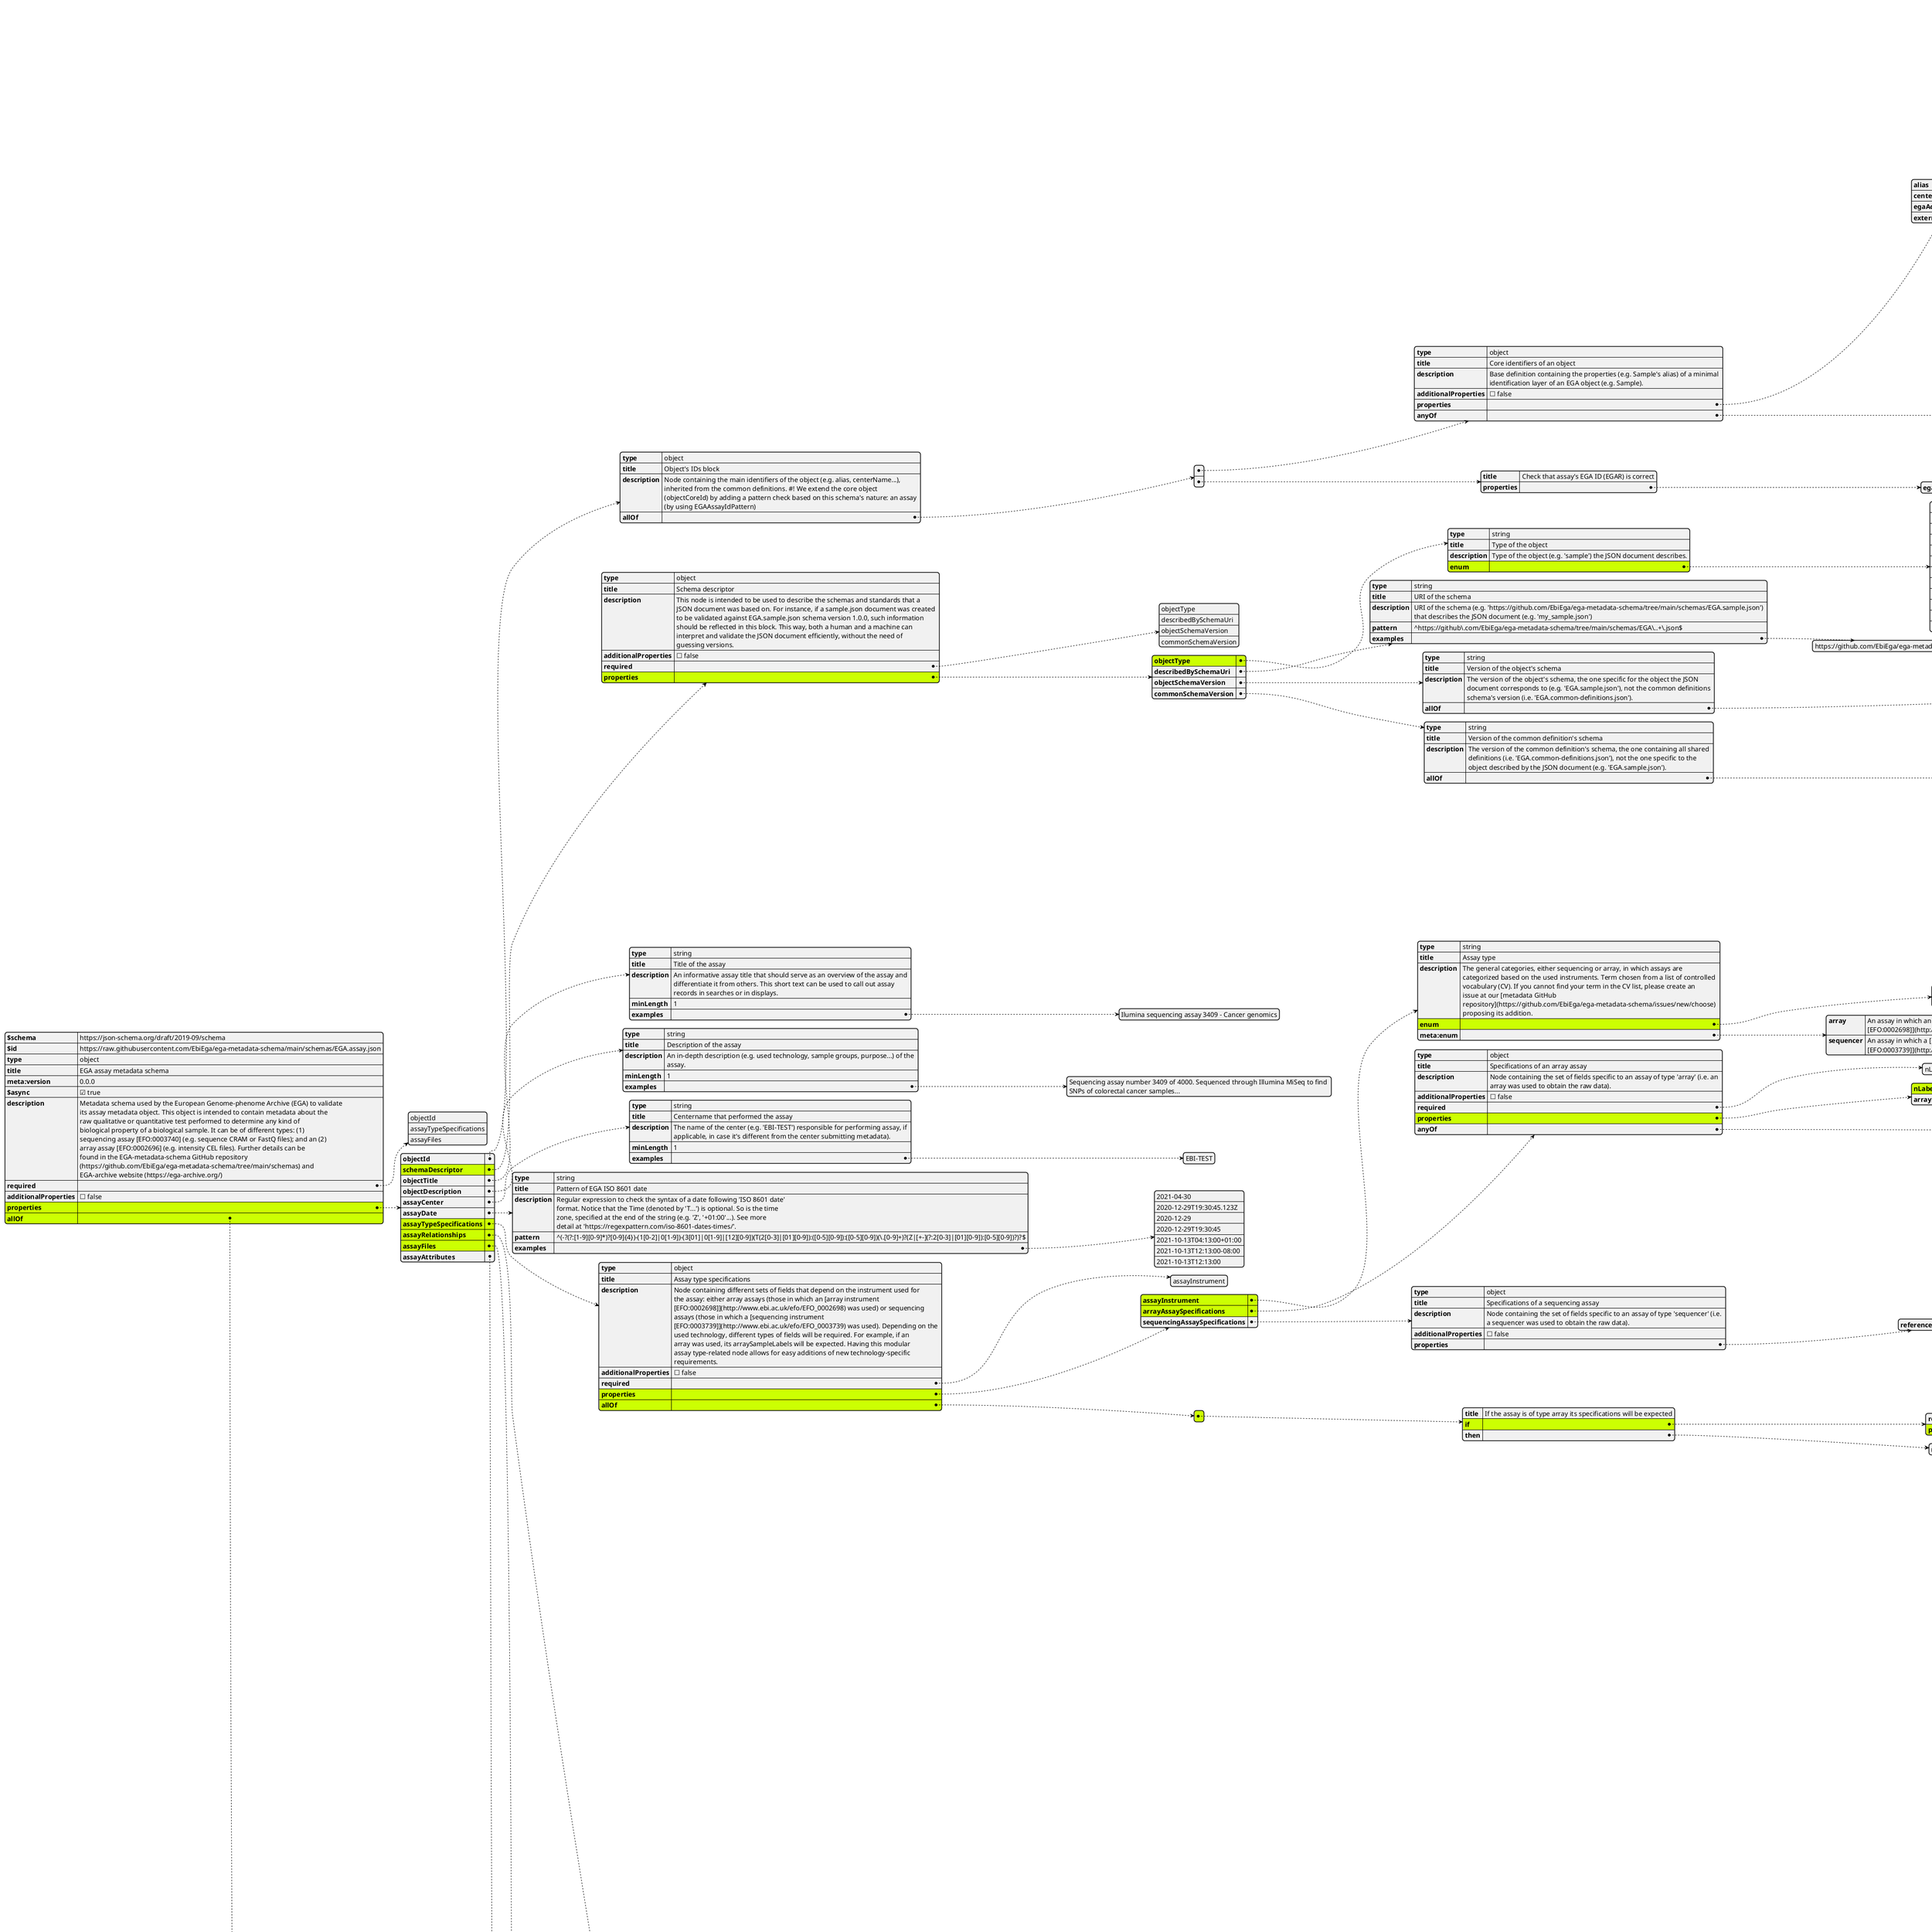 @startjson
#highlight "properties" / "schemaDescriptor" / "properties" / "objectType" / "enum"
#highlight "properties" / "assayTypeSpecifications" / "properties" / "assayInstrument" / "enum"
#highlight "properties" / "assayTypeSpecifications" / "properties" / "arrayAssaySpecifications" / "properties" / "nLabelsPerArray" / "enum"
#highlight "properties" / "assayTypeSpecifications" / "allOf" / "0" / "if" / "properties" / "assayInstrument" / "enum"
#highlight "properties" / "assayRelationships" / "items" / "allOf" / "0" / "properties" / "rType" / "enum"
#highlight "properties" / "assayRelationships" / "items" / "allOf" / "0" / "properties" / "rSource" / "allOf" / "0" / "properties" / "objectType" / "enum"
#highlight "properties" / "assayRelationships" / "items" / "allOf" / "0" / "properties" / "rSource" / "allOf" / "0" / "allOf" / "0" / "anyOf" / "1" / "properties" / "objectType" / "enum"
#highlight "properties" / "assayRelationships" / "items" / "allOf" / "0" / "properties" / "rSource" / "allOf" / "0" / "allOf" / "0" / "anyOf" / "2" / "properties" / "objectType" / "enum"
#highlight "properties" / "assayRelationships" / "items" / "allOf" / "0" / "properties" / "rSource" / "allOf" / "0" / "allOf" / "0" / "anyOf" / "3" / "properties" / "objectType" / "enum"
#highlight "properties" / "assayRelationships" / "items" / "allOf" / "0" / "properties" / "rSource" / "allOf" / "0" / "allOf" / "0" / "anyOf" / "4" / "properties" / "objectType" / "enum"
#highlight "properties" / "assayRelationships" / "items" / "allOf" / "0" / "properties" / "rSource" / "allOf" / "0" / "allOf" / "0" / "anyOf" / "5" / "properties" / "objectType" / "enum"
#highlight "properties" / "assayRelationships" / "items" / "allOf" / "0" / "properties" / "rSource" / "allOf" / "0" / "allOf" / "0" / "anyOf" / "6" / "properties" / "objectType" / "enum"
#highlight "properties" / "assayRelationships" / "items" / "allOf" / "0" / "properties" / "rSource" / "allOf" / "0" / "allOf" / "0" / "anyOf" / "7" / "properties" / "objectType" / "enum"
#highlight "properties" / "assayRelationships" / "items" / "allOf" / "0" / "properties" / "rSource" / "allOf" / "0" / "allOf" / "0" / "anyOf" / "8" / "properties" / "objectType" / "enum"
#highlight "properties" / "assayRelationships" / "items" / "allOf" / "0" / "properties" / "rSource" / "allOf" / "0" / "allOf" / "0" / "anyOf" / "9" / "properties" / "objectType" / "enum"
#highlight "properties" / "assayRelationships" / "items" / "allOf" / "0" / "properties" / "rSource" / "allOf" / "0" / "allOf" / "0" / "anyOf" / "10" / "properties" / "objectType" / "enum"
#highlight "properties" / "assayRelationships" / "items" / "allOf" / "0" / "properties" / "rSource" / "allOf" / "0" / "allOf" / "0" / "anyOf" / "11" / "properties" / "objectType" / "enum"
#highlight "properties" / "assayRelationships" / "items" / "allOf" / "0" / "properties" / "rSource" / "allOf" / "0" / "allOf" / "0" / "anyOf" / "12" / "properties" / "objectType" / "enum"
#highlight "properties" / "assayRelationships" / "items" / "allOf" / "0" / "properties" / "rTarget" / "allOf" / "0" / "properties" / "objectType" / "enum"
#highlight "properties" / "assayRelationships" / "items" / "allOf" / "0" / "properties" / "rTarget" / "allOf" / "0" / "allOf" / "0" / "anyOf" / "1" / "properties" / "objectType" / "enum"
#highlight "properties" / "assayRelationships" / "items" / "allOf" / "0" / "properties" / "rTarget" / "allOf" / "0" / "allOf" / "0" / "anyOf" / "2" / "properties" / "objectType" / "enum"
#highlight "properties" / "assayRelationships" / "items" / "allOf" / "0" / "properties" / "rTarget" / "allOf" / "0" / "allOf" / "0" / "anyOf" / "3" / "properties" / "objectType" / "enum"
#highlight "properties" / "assayRelationships" / "items" / "allOf" / "0" / "properties" / "rTarget" / "allOf" / "0" / "allOf" / "0" / "anyOf" / "4" / "properties" / "objectType" / "enum"
#highlight "properties" / "assayRelationships" / "items" / "allOf" / "0" / "properties" / "rTarget" / "allOf" / "0" / "allOf" / "0" / "anyOf" / "5" / "properties" / "objectType" / "enum"
#highlight "properties" / "assayRelationships" / "items" / "allOf" / "0" / "properties" / "rTarget" / "allOf" / "0" / "allOf" / "0" / "anyOf" / "6" / "properties" / "objectType" / "enum"
#highlight "properties" / "assayRelationships" / "items" / "allOf" / "0" / "properties" / "rTarget" / "allOf" / "0" / "allOf" / "0" / "anyOf" / "7" / "properties" / "objectType" / "enum"
#highlight "properties" / "assayRelationships" / "items" / "allOf" / "0" / "properties" / "rTarget" / "allOf" / "0" / "allOf" / "0" / "anyOf" / "8" / "properties" / "objectType" / "enum"
#highlight "properties" / "assayRelationships" / "items" / "allOf" / "0" / "properties" / "rTarget" / "allOf" / "0" / "allOf" / "0" / "anyOf" / "9" / "properties" / "objectType" / "enum"
#highlight "properties" / "assayRelationships" / "items" / "allOf" / "0" / "properties" / "rTarget" / "allOf" / "0" / "allOf" / "0" / "anyOf" / "10" / "properties" / "objectType" / "enum"
#highlight "properties" / "assayRelationships" / "items" / "allOf" / "0" / "properties" / "rTarget" / "allOf" / "0" / "allOf" / "0" / "anyOf" / "11" / "properties" / "objectType" / "enum"
#highlight "properties" / "assayRelationships" / "items" / "allOf" / "0" / "properties" / "rTarget" / "allOf" / "0" / "allOf" / "0" / "anyOf" / "12" / "properties" / "objectType" / "enum"
#highlight "properties" / "assayFiles" / "items" / "allOf" / "0" / "properties" / "filetype" / "enum"
#highlight "properties" / "assayFiles" / "items" / "allOf" / "0" / "properties" / "checksumMethod" / "enum"
#highlight "properties" / "assayFiles" / "items" / "allOf" / "0" / "properties" / "sequenceQualityDetails" / "properties" / "qualityScoringSystem" / "enum"
#highlight "properties" / "assayFiles" / "items" / "allOf" / "0" / "properties" / "sequenceQualityDetails" / "properties" / "qualityEncoding" / "enum"
#highlight "properties" / "assayFiles" / "items" / "allOf" / "0" / "properties" / "sequenceQualityDetails" / "properties" / "asciiOffset" / "enum"
#highlight "properties" / "assayFiles" / "items" / "allOf" / "0" / "allOf" / "0" / "anyOf" / "0" / "properties" / "checksumMethod" / "enum"
#highlight "properties" / "assayFiles" / "items" / "allOf" / "0" / "allOf" / "0" / "anyOf" / "1" / "properties" / "checksumMethod" / "enum"
#highlight "properties" / "assayFiles" / "items" / "allOf" / "0" / "allOf" / "1" / "anyOf" / "0" / "properties" / "filetype" / "enum"
#highlight "properties" / "assayFiles" / "items" / "allOf" / "0" / "allOf" / "1" / "anyOf" / "1" / "properties" / "filetype" / "enum"
#highlight "properties" / "assayFiles" / "items" / "allOf" / "0" / "allOf" / "1" / "anyOf" / "2" / "properties" / "filetype" / "enum"
#highlight "properties" / "assayFiles" / "items" / "allOf" / "0" / "allOf" / "1" / "anyOf" / "3" / "properties" / "filetype" / "enum"
#highlight "properties" / "assayFiles" / "items" / "allOf" / "0" / "allOf" / "1" / "anyOf" / "4" / "properties" / "filetype" / "enum"
#highlight "properties" / "assayFiles" / "items" / "allOf" / "0" / "allOf" / "1" / "anyOf" / "5" / "properties" / "filetype" / "enum"
#highlight "properties" / "assayFiles" / "items" / "allOf" / "0" / "allOf" / "1" / "anyOf" / "6" / "properties" / "filetype" / "enum"
#highlight "properties" / "assayFiles" / "items" / "allOf" / "0" / "allOf" / "1" / "anyOf" / "7" / "properties" / "filetype" / "enum"
#highlight "properties" / "assayFiles" / "items" / "allOf" / "0" / "allOf" / "1" / "anyOf" / "8" / "properties" / "filetype" / "enum"
#highlight "properties" / "assayFiles" / "items" / "allOf" / "0" / "allOf" / "1" / "anyOf" / "9" / "properties" / "filetype" / "enum"
#highlight "properties" / "assayFiles" / "items" / "allOf" / "0" / "allOf" / "1" / "anyOf" / "10" / "properties" / "filetype" / "enum"
#highlight "properties" / "assayFiles" / "items" / "allOf" / "0" / "allOf" / "1" / "anyOf" / "11" / "properties" / "filetype" / "enum"
#highlight "properties" / "assayFiles" / "items" / "allOf" / "0" / "allOf" / "1" / "anyOf" / "12" / "properties" / "filetype" / "enum"
#highlight "properties" / "assayFiles" / "items" / "allOf" / "0" / "allOf" / "1" / "anyOf" / "13" / "properties" / "filetype" / "enum"
#highlight "properties" / "assayFiles" / "items" / "allOf" / "0" / "allOf" / "1" / "anyOf" / "14" / "properties" / "filetype" / "enum"
#highlight "properties" / "assayFiles" / "items" / "allOf" / "0" / "allOf" / "1" / "anyOf" / "15" / "properties" / "filetype" / "enum"
#highlight "properties" / "assayFiles" / "items" / "allOf" / "0" / "allOf" / "1" / "anyOf" / "16" / "properties" / "filetype" / "enum"
#highlight "properties" / "assayFiles" / "items" / "allOf" / "0" / "allOf" / "1" / "anyOf" / "17" / "properties" / "filetype" / "enum"
#highlight "properties" / "assayFiles" / "items" / "allOf" / "0" / "allOf" / "1" / "anyOf" / "18" / "properties" / "filetype" / "enum"
#highlight "properties" / "assayFiles" / "items" / "allOf" / "0" / "allOf" / "1" / "anyOf" / "19" / "properties" / "filetype" / "enum"
#highlight "properties" / "assayFiles" / "items" / "allOf" / "0" / "allOf" / "1" / "anyOf" / "20" / "properties" / "filetype" / "enum"
#highlight "properties" / "assayFiles" / "items" / "allOf" / "0" / "allOf" / "1" / "anyOf" / "21" / "properties" / "filetype" / "enum"
#highlight "properties" / "assayFiles" / "items" / "allOf" / "0" / "allOf" / "1" / "anyOf" / "22" / "properties" / "filetype" / "enum"
#highlight "properties" / "assayFiles" / "items" / "allOf" / "0" / "allOf" / "1" / "anyOf" / "23" / "properties" / "filetype" / "enum"
#highlight "properties" / "assayFiles" / "items" / "allOf" / "0" / "allOf" / "1" / "anyOf" / "24" / "properties" / "filetype" / "enum"
#highlight "properties" / "assayFiles" / "items" / "allOf" / "0" / "allOf" / "1" / "anyOf" / "25" / "properties" / "filetype" / "enum"
#highlight "properties" / "assayFiles" / "items" / "allOf" / "0" / "allOf" / "1" / "anyOf" / "26" / "properties" / "filetype" / "enum"
#highlight "properties" / "assayFiles" / "items" / "allOf" / "0" / "allOf" / "1" / "anyOf" / "27" / "properties" / "filetype" / "enum"
#highlight "properties" / "assayFiles" / "items" / "allOf" / "0" / "allOf" / "1" / "anyOf" / "28" / "properties" / "filetype" / "enum"
#highlight "properties" / "assayFiles" / "items" / "allOf" / "0" / "allOf" / "1" / "anyOf" / "29" / "properties" / "filetype" / "enum"
#highlight "properties" / "assayFiles" / "items" / "allOf" / "0" / "allOf" / "1" / "anyOf" / "30" / "properties" / "filetype" / "enum"
#highlight "properties" / "assayFiles" / "items" / "allOf" / "0" / "allOf" / "1" / "anyOf" / "31" / "properties" / "filetype" / "enum"
#highlight "properties" / "assayFiles" / "items" / "allOf" / "0" / "allOf" / "1" / "anyOf" / "32" / "properties" / "filetype" / "enum"
#highlight "properties" / "assayFiles" / "items" / "allOf" / "0" / "allOf" / "1" / "anyOf" / "33" / "properties" / "filetype" / "enum"
#highlight "properties" / "assayFiles" / "items" / "allOf" / "0" / "allOf" / "1" / "anyOf" / "34" / "properties" / "filetype" / "enum"
#highlight "properties" / "assayFiles" / "items" / "allOf" / "0" / "allOf" / "1" / "anyOf" / "35" / "properties" / "filetype" / "enum"
#highlight "properties" / "assayFiles" / "items" / "allOf" / "0" / "allOf" / "1" / "anyOf" / "36" / "properties" / "filetype" / "enum"
#highlight "properties" / "assayFiles" / "items" / "allOf" / "0" / "allOf" / "1" / "anyOf" / "37" / "properties" / "filetype" / "enum"
#highlight "properties" / "assayFiles" / "items" / "allOf" / "0" / "allOf" / "1" / "anyOf" / "38" / "properties" / "filetype" / "enum"
#highlight "properties" / "assayFiles" / "items" / "allOf" / "0" / "allOf" / "1" / "anyOf" / "39" / "properties" / "filetype" / "enum"
#highlight "properties" / "assayFiles" / "items" / "allOf" / "0" / "allOf" / "1" / "anyOf" / "40" / "properties" / "filetype" / "enum"
#highlight "properties" / "assayFiles" / "items" / "allOf" / "0" / "allOf" / "1" / "anyOf" / "41" / "properties" / "filetype" / "enum"
#highlight "properties" / "assayFiles" / "items" / "allOf" / "0" / "allOf" / "1" / "anyOf" / "42" / "properties" / "filetype" / "enum"
#highlight "properties" / "assayFiles" / "items" / "allOf" / "0" / "allOf" / "1" / "anyOf" / "43" / "properties" / "filetype" / "enum"
#highlight "properties" / "assayFiles" / "items" / "allOf" / "0" / "allOf" / "1" / "anyOf" / "44" / "properties" / "filetype" / "enum"
#highlight "properties" / "assayFiles" / "items" / "allOf" / "0" / "allOf" / "1" / "anyOf" / "45" / "properties" / "filetype" / "enum"
#highlight "properties" / "assayFiles" / "items" / "allOf" / "0" / "allOf" / "1" / "anyOf" / "46" / "properties" / "filetype" / "enum"
#highlight "properties" / "assayFiles" / "items" / "allOf" / "0" / "allOf" / "1" / "anyOf" / "47" / "properties" / "filetype" / "enum"
#highlight "properties" / "assayFiles" / "items" / "allOf" / "0" / "allOf" / "1" / "anyOf" / "48" / "properties" / "filetype" / "enum"
#highlight "properties" / "assayFiles" / "items" / "allOf" / "0" / "allOf" / "1" / "anyOf" / "49" / "properties" / "filetype" / "enum"
#highlight "properties" / "assayFiles" / "items" / "allOf" / "0" / "allOf" / "1" / "anyOf" / "50" / "properties" / "filetype" / "enum"
#highlight "properties" / "assayFiles" / "items" / "allOf" / "0" / "allOf" / "1" / "anyOf" / "51" / "properties" / "filetype" / "enum"
#highlight "properties" / "assayFiles" / "items" / "allOf" / "0" / "allOf" / "1" / "anyOf" / "52" / "properties" / "filetype" / "enum"
#highlight "properties" / "assayFiles" / "items" / "allOf" / "0" / "allOf" / "1" / "anyOf" / "53" / "properties" / "filetype" / "enum"
#highlight "properties" / "assayFiles" / "items" / "allOf" / "0" / "allOf" / "1" / "anyOf" / "54" / "properties" / "filetype" / "enum"
#highlight "properties" / "assayFiles" / "items" / "allOf" / "0" / "allOf" / "1" / "anyOf" / "55" / "properties" / "filetype" / "enum"
#highlight "properties" / "assayFiles" / "items" / "allOf" / "0" / "allOf" / "1" / "anyOf" / "56" / "properties" / "filetype" / "enum"
#highlight "properties" / "assayFiles" / "items" / "allOf" / "0" / "allOf" / "1" / "anyOf" / "57" / "properties" / "filetype" / "enum"
#highlight "properties" / "assayFiles" / "items" / "allOf" / "0" / "allOf" / "1" / "anyOf" / "58" / "properties" / "filetype" / "enum"
#highlight "properties" / "assayFiles" / "items" / "allOf" / "0" / "allOf" / "1" / "anyOf" / "59" / "properties" / "filetype" / "enum"
#highlight "properties" / "assayFiles" / "items" / "allOf" / "0" / "allOf" / "1" / "anyOf" / "60" / "properties" / "filetype" / "enum"
#highlight "properties" / "assayFiles" / "items" / "allOf" / "0" / "allOf" / "1" / "anyOf" / "61" / "properties" / "filetype" / "enum"
#highlight "properties" / "assayFiles" / "items" / "allOf" / "0" / "allOf" / "1" / "anyOf" / "62" / "properties" / "filetype" / "enum"
#highlight "properties" / "assayFiles" / "items" / "allOf" / "0" / "allOf" / "1" / "anyOf" / "63" / "properties" / "filetype" / "enum"
#highlight "properties" / "assayFiles" / "items" / "allOf" / "0" / "allOf" / "1" / "anyOf" / "64" / "properties" / "filetype" / "enum"
#highlight "properties" / "assayFiles" / "items" / "allOf" / "0" / "allOf" / "1" / "anyOf" / "65" / "properties" / "filetype" / "enum"
#highlight "properties" / "assayFiles" / "items" / "allOf" / "0" / "allOf" / "1" / "anyOf" / "66" / "properties" / "filetype" / "enum"
#highlight "properties" / "assayFiles" / "items" / "allOf" / "0" / "allOf" / "1" / "anyOf" / "67" / "properties" / "filetype" / "enum"
#highlight "properties" / "assayFiles" / "items" / "allOf" / "0" / "allOf" / "1" / "anyOf" / "68" / "properties" / "filetype" / "enum"
#highlight "properties" / "assayFiles" / "items" / "allOf" / "0" / "allOf" / "1" / "anyOf" / "69" / "properties" / "filetype" / "enum"
#highlight "properties" / "assayFiles" / "items" / "allOf" / "0" / "allOf" / "1" / "anyOf" / "70" / "properties" / "filetype" / "enum"
#highlight "properties" / "assayFiles" / "items" / "allOf" / "0" / "allOf" / "1" / "anyOf" / "71" / "properties" / "filetype" / "enum"
#highlight "properties" / "assayFiles" / "items" / "allOf" / "1" / "properties" / "filetype" / "enum"
#highlight "allOf" / "0" / "if" / "properties" / "assayFiles" / "items" / "properties" / "filetype" / "enum"
#highlight "allOf" / "1" / "then" / "properties" / "assayFiles" / "items" / "properties" / "filetype" / "enum"
#highlight "allOf" / "2" / "then" / "properties" / "assayFiles" / "items" / "properties" / "filetype" / "enum"
#highlight "properties"
#highlight "properties" / "schemaDescriptor"
#highlight "properties" / "schemaDescriptor" / "properties"
#highlight "properties" / "schemaDescriptor" / "properties" / "objectType"
#highlight "properties" / "assayTypeSpecifications"
#highlight "properties" / "assayTypeSpecifications" / "properties"
#highlight "properties" / "assayTypeSpecifications" / "properties" / "assayInstrument"
#highlight "properties" / "assayTypeSpecifications" / "properties" / "arrayAssaySpecifications"
#highlight "properties" / "assayTypeSpecifications" / "properties" / "arrayAssaySpecifications" / "properties"
#highlight "properties" / "assayTypeSpecifications" / "properties" / "arrayAssaySpecifications" / "properties" / "nLabelsPerArray"
#highlight "properties" / "assayTypeSpecifications" / "allOf"
#highlight "properties" / "assayTypeSpecifications" / "allOf" / "0"
#highlight "properties" / "assayTypeSpecifications" / "allOf" / "0" / "if"
#highlight "properties" / "assayTypeSpecifications" / "allOf" / "0" / "if" / "properties"
#highlight "properties" / "assayTypeSpecifications" / "allOf" / "0" / "if" / "properties" / "assayInstrument"
#highlight "properties" / "assayRelationships"
#highlight "properties" / "assayRelationships" / "items"
#highlight "properties" / "assayRelationships" / "items" / "allOf"
#highlight "properties" / "assayRelationships" / "items" / "allOf" / "0"
#highlight "properties" / "assayRelationships" / "items" / "allOf" / "0" / "properties"
#highlight "properties" / "assayRelationships" / "items" / "allOf" / "0" / "properties" / "rType"
#highlight "properties" / "assayRelationships" / "items" / "allOf" / "0" / "properties" / "rSource"
#highlight "properties" / "assayRelationships" / "items" / "allOf" / "0" / "properties" / "rSource" / "allOf"
#highlight "properties" / "assayRelationships" / "items" / "allOf" / "0" / "properties" / "rSource" / "allOf" / "0"
#highlight "properties" / "assayRelationships" / "items" / "allOf" / "0" / "properties" / "rSource" / "allOf" / "0" / "properties"
#highlight "properties" / "assayRelationships" / "items" / "allOf" / "0" / "properties" / "rSource" / "allOf" / "0" / "properties" / "objectType"
#highlight "properties" / "assayRelationships" / "items" / "allOf" / "0" / "properties" / "rSource" / "allOf" / "0" / "allOf"
#highlight "properties" / "assayRelationships" / "items" / "allOf" / "0" / "properties" / "rSource" / "allOf" / "0" / "allOf" / "0"
#highlight "properties" / "assayRelationships" / "items" / "allOf" / "0" / "properties" / "rSource" / "allOf" / "0" / "allOf" / "0" / "anyOf"
#highlight "properties" / "assayRelationships" / "items" / "allOf" / "0" / "properties" / "rSource" / "allOf" / "0" / "allOf" / "0" / "anyOf" / "1"
#highlight "properties" / "assayRelationships" / "items" / "allOf" / "0" / "properties" / "rSource" / "allOf" / "0" / "allOf" / "0" / "anyOf" / "1" / "properties"
#highlight "properties" / "assayRelationships" / "items" / "allOf" / "0" / "properties" / "rSource" / "allOf" / "0" / "allOf" / "0" / "anyOf" / "1" / "properties" / "objectType"
#highlight "properties" / "assayRelationships" / "items" / "allOf" / "0" / "properties" / "rSource" / "allOf" / "0" / "allOf" / "0" / "anyOf" / "2"
#highlight "properties" / "assayRelationships" / "items" / "allOf" / "0" / "properties" / "rSource" / "allOf" / "0" / "allOf" / "0" / "anyOf" / "2" / "properties"
#highlight "properties" / "assayRelationships" / "items" / "allOf" / "0" / "properties" / "rSource" / "allOf" / "0" / "allOf" / "0" / "anyOf" / "2" / "properties" / "objectType"
#highlight "properties" / "assayRelationships" / "items" / "allOf" / "0" / "properties" / "rSource" / "allOf" / "0" / "allOf" / "0" / "anyOf" / "3"
#highlight "properties" / "assayRelationships" / "items" / "allOf" / "0" / "properties" / "rSource" / "allOf" / "0" / "allOf" / "0" / "anyOf" / "3" / "properties"
#highlight "properties" / "assayRelationships" / "items" / "allOf" / "0" / "properties" / "rSource" / "allOf" / "0" / "allOf" / "0" / "anyOf" / "3" / "properties" / "objectType"
#highlight "properties" / "assayRelationships" / "items" / "allOf" / "0" / "properties" / "rSource" / "allOf" / "0" / "allOf" / "0" / "anyOf" / "4"
#highlight "properties" / "assayRelationships" / "items" / "allOf" / "0" / "properties" / "rSource" / "allOf" / "0" / "allOf" / "0" / "anyOf" / "4" / "properties"
#highlight "properties" / "assayRelationships" / "items" / "allOf" / "0" / "properties" / "rSource" / "allOf" / "0" / "allOf" / "0" / "anyOf" / "4" / "properties" / "objectType"
#highlight "properties" / "assayRelationships" / "items" / "allOf" / "0" / "properties" / "rSource" / "allOf" / "0" / "allOf" / "0" / "anyOf" / "5"
#highlight "properties" / "assayRelationships" / "items" / "allOf" / "0" / "properties" / "rSource" / "allOf" / "0" / "allOf" / "0" / "anyOf" / "5" / "properties"
#highlight "properties" / "assayRelationships" / "items" / "allOf" / "0" / "properties" / "rSource" / "allOf" / "0" / "allOf" / "0" / "anyOf" / "5" / "properties" / "objectType"
#highlight "properties" / "assayRelationships" / "items" / "allOf" / "0" / "properties" / "rSource" / "allOf" / "0" / "allOf" / "0" / "anyOf" / "6"
#highlight "properties" / "assayRelationships" / "items" / "allOf" / "0" / "properties" / "rSource" / "allOf" / "0" / "allOf" / "0" / "anyOf" / "6" / "properties"
#highlight "properties" / "assayRelationships" / "items" / "allOf" / "0" / "properties" / "rSource" / "allOf" / "0" / "allOf" / "0" / "anyOf" / "6" / "properties" / "objectType"
#highlight "properties" / "assayRelationships" / "items" / "allOf" / "0" / "properties" / "rSource" / "allOf" / "0" / "allOf" / "0" / "anyOf" / "7"
#highlight "properties" / "assayRelationships" / "items" / "allOf" / "0" / "properties" / "rSource" / "allOf" / "0" / "allOf" / "0" / "anyOf" / "7" / "properties"
#highlight "properties" / "assayRelationships" / "items" / "allOf" / "0" / "properties" / "rSource" / "allOf" / "0" / "allOf" / "0" / "anyOf" / "7" / "properties" / "objectType"
#highlight "properties" / "assayRelationships" / "items" / "allOf" / "0" / "properties" / "rSource" / "allOf" / "0" / "allOf" / "0" / "anyOf" / "8"
#highlight "properties" / "assayRelationships" / "items" / "allOf" / "0" / "properties" / "rSource" / "allOf" / "0" / "allOf" / "0" / "anyOf" / "8" / "properties"
#highlight "properties" / "assayRelationships" / "items" / "allOf" / "0" / "properties" / "rSource" / "allOf" / "0" / "allOf" / "0" / "anyOf" / "8" / "properties" / "objectType"
#highlight "properties" / "assayRelationships" / "items" / "allOf" / "0" / "properties" / "rSource" / "allOf" / "0" / "allOf" / "0" / "anyOf" / "9"
#highlight "properties" / "assayRelationships" / "items" / "allOf" / "0" / "properties" / "rSource" / "allOf" / "0" / "allOf" / "0" / "anyOf" / "9" / "properties"
#highlight "properties" / "assayRelationships" / "items" / "allOf" / "0" / "properties" / "rSource" / "allOf" / "0" / "allOf" / "0" / "anyOf" / "9" / "properties" / "objectType"
#highlight "properties" / "assayRelationships" / "items" / "allOf" / "0" / "properties" / "rSource" / "allOf" / "0" / "allOf" / "0" / "anyOf" / "10"
#highlight "properties" / "assayRelationships" / "items" / "allOf" / "0" / "properties" / "rSource" / "allOf" / "0" / "allOf" / "0" / "anyOf" / "10" / "properties"
#highlight "properties" / "assayRelationships" / "items" / "allOf" / "0" / "properties" / "rSource" / "allOf" / "0" / "allOf" / "0" / "anyOf" / "10" / "properties" / "objectType"
#highlight "properties" / "assayRelationships" / "items" / "allOf" / "0" / "properties" / "rSource" / "allOf" / "0" / "allOf" / "0" / "anyOf" / "11"
#highlight "properties" / "assayRelationships" / "items" / "allOf" / "0" / "properties" / "rSource" / "allOf" / "0" / "allOf" / "0" / "anyOf" / "11" / "properties"
#highlight "properties" / "assayRelationships" / "items" / "allOf" / "0" / "properties" / "rSource" / "allOf" / "0" / "allOf" / "0" / "anyOf" / "11" / "properties" / "objectType"
#highlight "properties" / "assayRelationships" / "items" / "allOf" / "0" / "properties" / "rSource" / "allOf" / "0" / "allOf" / "0" / "anyOf" / "12"
#highlight "properties" / "assayRelationships" / "items" / "allOf" / "0" / "properties" / "rSource" / "allOf" / "0" / "allOf" / "0" / "anyOf" / "12" / "properties"
#highlight "properties" / "assayRelationships" / "items" / "allOf" / "0" / "properties" / "rSource" / "allOf" / "0" / "allOf" / "0" / "anyOf" / "12" / "properties" / "objectType"
#highlight "properties" / "assayRelationships" / "items" / "allOf" / "0" / "properties" / "rTarget"
#highlight "properties" / "assayRelationships" / "items" / "allOf" / "0" / "properties" / "rTarget" / "allOf"
#highlight "properties" / "assayRelationships" / "items" / "allOf" / "0" / "properties" / "rTarget" / "allOf" / "0"
#highlight "properties" / "assayRelationships" / "items" / "allOf" / "0" / "properties" / "rTarget" / "allOf" / "0" / "properties"
#highlight "properties" / "assayRelationships" / "items" / "allOf" / "0" / "properties" / "rTarget" / "allOf" / "0" / "properties" / "objectType"
#highlight "properties" / "assayRelationships" / "items" / "allOf" / "0" / "properties" / "rTarget" / "allOf" / "0" / "allOf"
#highlight "properties" / "assayRelationships" / "items" / "allOf" / "0" / "properties" / "rTarget" / "allOf" / "0" / "allOf" / "0"
#highlight "properties" / "assayRelationships" / "items" / "allOf" / "0" / "properties" / "rTarget" / "allOf" / "0" / "allOf" / "0" / "anyOf"
#highlight "properties" / "assayRelationships" / "items" / "allOf" / "0" / "properties" / "rTarget" / "allOf" / "0" / "allOf" / "0" / "anyOf" / "1"
#highlight "properties" / "assayRelationships" / "items" / "allOf" / "0" / "properties" / "rTarget" / "allOf" / "0" / "allOf" / "0" / "anyOf" / "1" / "properties"
#highlight "properties" / "assayRelationships" / "items" / "allOf" / "0" / "properties" / "rTarget" / "allOf" / "0" / "allOf" / "0" / "anyOf" / "1" / "properties" / "objectType"
#highlight "properties" / "assayRelationships" / "items" / "allOf" / "0" / "properties" / "rTarget" / "allOf" / "0" / "allOf" / "0" / "anyOf" / "2"
#highlight "properties" / "assayRelationships" / "items" / "allOf" / "0" / "properties" / "rTarget" / "allOf" / "0" / "allOf" / "0" / "anyOf" / "2" / "properties"
#highlight "properties" / "assayRelationships" / "items" / "allOf" / "0" / "properties" / "rTarget" / "allOf" / "0" / "allOf" / "0" / "anyOf" / "2" / "properties" / "objectType"
#highlight "properties" / "assayRelationships" / "items" / "allOf" / "0" / "properties" / "rTarget" / "allOf" / "0" / "allOf" / "0" / "anyOf" / "3"
#highlight "properties" / "assayRelationships" / "items" / "allOf" / "0" / "properties" / "rTarget" / "allOf" / "0" / "allOf" / "0" / "anyOf" / "3" / "properties"
#highlight "properties" / "assayRelationships" / "items" / "allOf" / "0" / "properties" / "rTarget" / "allOf" / "0" / "allOf" / "0" / "anyOf" / "3" / "properties" / "objectType"
#highlight "properties" / "assayRelationships" / "items" / "allOf" / "0" / "properties" / "rTarget" / "allOf" / "0" / "allOf" / "0" / "anyOf" / "4"
#highlight "properties" / "assayRelationships" / "items" / "allOf" / "0" / "properties" / "rTarget" / "allOf" / "0" / "allOf" / "0" / "anyOf" / "4" / "properties"
#highlight "properties" / "assayRelationships" / "items" / "allOf" / "0" / "properties" / "rTarget" / "allOf" / "0" / "allOf" / "0" / "anyOf" / "4" / "properties" / "objectType"
#highlight "properties" / "assayRelationships" / "items" / "allOf" / "0" / "properties" / "rTarget" / "allOf" / "0" / "allOf" / "0" / "anyOf" / "5"
#highlight "properties" / "assayRelationships" / "items" / "allOf" / "0" / "properties" / "rTarget" / "allOf" / "0" / "allOf" / "0" / "anyOf" / "5" / "properties"
#highlight "properties" / "assayRelationships" / "items" / "allOf" / "0" / "properties" / "rTarget" / "allOf" / "0" / "allOf" / "0" / "anyOf" / "5" / "properties" / "objectType"
#highlight "properties" / "assayRelationships" / "items" / "allOf" / "0" / "properties" / "rTarget" / "allOf" / "0" / "allOf" / "0" / "anyOf" / "6"
#highlight "properties" / "assayRelationships" / "items" / "allOf" / "0" / "properties" / "rTarget" / "allOf" / "0" / "allOf" / "0" / "anyOf" / "6" / "properties"
#highlight "properties" / "assayRelationships" / "items" / "allOf" / "0" / "properties" / "rTarget" / "allOf" / "0" / "allOf" / "0" / "anyOf" / "6" / "properties" / "objectType"
#highlight "properties" / "assayRelationships" / "items" / "allOf" / "0" / "properties" / "rTarget" / "allOf" / "0" / "allOf" / "0" / "anyOf" / "7"
#highlight "properties" / "assayRelationships" / "items" / "allOf" / "0" / "properties" / "rTarget" / "allOf" / "0" / "allOf" / "0" / "anyOf" / "7" / "properties"
#highlight "properties" / "assayRelationships" / "items" / "allOf" / "0" / "properties" / "rTarget" / "allOf" / "0" / "allOf" / "0" / "anyOf" / "7" / "properties" / "objectType"
#highlight "properties" / "assayRelationships" / "items" / "allOf" / "0" / "properties" / "rTarget" / "allOf" / "0" / "allOf" / "0" / "anyOf" / "8"
#highlight "properties" / "assayRelationships" / "items" / "allOf" / "0" / "properties" / "rTarget" / "allOf" / "0" / "allOf" / "0" / "anyOf" / "8" / "properties"
#highlight "properties" / "assayRelationships" / "items" / "allOf" / "0" / "properties" / "rTarget" / "allOf" / "0" / "allOf" / "0" / "anyOf" / "8" / "properties" / "objectType"
#highlight "properties" / "assayRelationships" / "items" / "allOf" / "0" / "properties" / "rTarget" / "allOf" / "0" / "allOf" / "0" / "anyOf" / "9"
#highlight "properties" / "assayRelationships" / "items" / "allOf" / "0" / "properties" / "rTarget" / "allOf" / "0" / "allOf" / "0" / "anyOf" / "9" / "properties"
#highlight "properties" / "assayRelationships" / "items" / "allOf" / "0" / "properties" / "rTarget" / "allOf" / "0" / "allOf" / "0" / "anyOf" / "9" / "properties" / "objectType"
#highlight "properties" / "assayRelationships" / "items" / "allOf" / "0" / "properties" / "rTarget" / "allOf" / "0" / "allOf" / "0" / "anyOf" / "10"
#highlight "properties" / "assayRelationships" / "items" / "allOf" / "0" / "properties" / "rTarget" / "allOf" / "0" / "allOf" / "0" / "anyOf" / "10" / "properties"
#highlight "properties" / "assayRelationships" / "items" / "allOf" / "0" / "properties" / "rTarget" / "allOf" / "0" / "allOf" / "0" / "anyOf" / "10" / "properties" / "objectType"
#highlight "properties" / "assayRelationships" / "items" / "allOf" / "0" / "properties" / "rTarget" / "allOf" / "0" / "allOf" / "0" / "anyOf" / "11"
#highlight "properties" / "assayRelationships" / "items" / "allOf" / "0" / "properties" / "rTarget" / "allOf" / "0" / "allOf" / "0" / "anyOf" / "11" / "properties"
#highlight "properties" / "assayRelationships" / "items" / "allOf" / "0" / "properties" / "rTarget" / "allOf" / "0" / "allOf" / "0" / "anyOf" / "11" / "properties" / "objectType"
#highlight "properties" / "assayRelationships" / "items" / "allOf" / "0" / "properties" / "rTarget" / "allOf" / "0" / "allOf" / "0" / "anyOf" / "12"
#highlight "properties" / "assayRelationships" / "items" / "allOf" / "0" / "properties" / "rTarget" / "allOf" / "0" / "allOf" / "0" / "anyOf" / "12" / "properties"
#highlight "properties" / "assayRelationships" / "items" / "allOf" / "0" / "properties" / "rTarget" / "allOf" / "0" / "allOf" / "0" / "anyOf" / "12" / "properties" / "objectType"
#highlight "properties" / "assayFiles"
#highlight "properties" / "assayFiles" / "items"
#highlight "properties" / "assayFiles" / "items" / "allOf"
#highlight "properties" / "assayFiles" / "items" / "allOf" / "0"
#highlight "properties" / "assayFiles" / "items" / "allOf" / "0" / "properties"
#highlight "properties" / "assayFiles" / "items" / "allOf" / "0" / "properties" / "filetype"
#highlight "properties" / "assayFiles" / "items" / "allOf" / "0" / "properties" / "checksumMethod"
#highlight "properties" / "assayFiles" / "items" / "allOf" / "0" / "properties" / "sequenceQualityDetails"
#highlight "properties" / "assayFiles" / "items" / "allOf" / "0" / "properties" / "sequenceQualityDetails" / "properties"
#highlight "properties" / "assayFiles" / "items" / "allOf" / "0" / "properties" / "sequenceQualityDetails" / "properties" / "qualityScoringSystem"
#highlight "properties" / "assayFiles" / "items" / "allOf" / "0" / "properties" / "sequenceQualityDetails" / "properties" / "qualityEncoding"
#highlight "properties" / "assayFiles" / "items" / "allOf" / "0" / "properties" / "sequenceQualityDetails" / "properties" / "asciiOffset"
#highlight "properties" / "assayFiles" / "items" / "allOf" / "0" / "allOf"
#highlight "properties" / "assayFiles" / "items" / "allOf" / "0" / "allOf" / "0"
#highlight "properties" / "assayFiles" / "items" / "allOf" / "0" / "allOf" / "0" / "anyOf"
#highlight "properties" / "assayFiles" / "items" / "allOf" / "0" / "allOf" / "0" / "anyOf" / "0"
#highlight "properties" / "assayFiles" / "items" / "allOf" / "0" / "allOf" / "0" / "anyOf" / "0" / "properties"
#highlight "properties" / "assayFiles" / "items" / "allOf" / "0" / "allOf" / "0" / "anyOf" / "0" / "properties" / "checksumMethod"
#highlight "properties" / "assayFiles" / "items" / "allOf" / "0" / "allOf" / "0" / "anyOf" / "1"
#highlight "properties" / "assayFiles" / "items" / "allOf" / "0" / "allOf" / "0" / "anyOf" / "1" / "properties"
#highlight "properties" / "assayFiles" / "items" / "allOf" / "0" / "allOf" / "0" / "anyOf" / "1" / "properties" / "checksumMethod"
#highlight "properties" / "assayFiles" / "items" / "allOf" / "0" / "allOf" / "1"
#highlight "properties" / "assayFiles" / "items" / "allOf" / "0" / "allOf" / "1" / "anyOf"
#highlight "properties" / "assayFiles" / "items" / "allOf" / "0" / "allOf" / "1" / "anyOf" / "0"
#highlight "properties" / "assayFiles" / "items" / "allOf" / "0" / "allOf" / "1" / "anyOf" / "0" / "properties"
#highlight "properties" / "assayFiles" / "items" / "allOf" / "0" / "allOf" / "1" / "anyOf" / "0" / "properties" / "filetype"
#highlight "properties" / "assayFiles" / "items" / "allOf" / "0" / "allOf" / "1" / "anyOf" / "1"
#highlight "properties" / "assayFiles" / "items" / "allOf" / "0" / "allOf" / "1" / "anyOf" / "1" / "properties"
#highlight "properties" / "assayFiles" / "items" / "allOf" / "0" / "allOf" / "1" / "anyOf" / "1" / "properties" / "filetype"
#highlight "properties" / "assayFiles" / "items" / "allOf" / "0" / "allOf" / "1" / "anyOf" / "2"
#highlight "properties" / "assayFiles" / "items" / "allOf" / "0" / "allOf" / "1" / "anyOf" / "2" / "properties"
#highlight "properties" / "assayFiles" / "items" / "allOf" / "0" / "allOf" / "1" / "anyOf" / "2" / "properties" / "filetype"
#highlight "properties" / "assayFiles" / "items" / "allOf" / "0" / "allOf" / "1" / "anyOf" / "3"
#highlight "properties" / "assayFiles" / "items" / "allOf" / "0" / "allOf" / "1" / "anyOf" / "3" / "properties"
#highlight "properties" / "assayFiles" / "items" / "allOf" / "0" / "allOf" / "1" / "anyOf" / "3" / "properties" / "filetype"
#highlight "properties" / "assayFiles" / "items" / "allOf" / "0" / "allOf" / "1" / "anyOf" / "4"
#highlight "properties" / "assayFiles" / "items" / "allOf" / "0" / "allOf" / "1" / "anyOf" / "4" / "properties"
#highlight "properties" / "assayFiles" / "items" / "allOf" / "0" / "allOf" / "1" / "anyOf" / "4" / "properties" / "filetype"
#highlight "properties" / "assayFiles" / "items" / "allOf" / "0" / "allOf" / "1" / "anyOf" / "5"
#highlight "properties" / "assayFiles" / "items" / "allOf" / "0" / "allOf" / "1" / "anyOf" / "5" / "properties"
#highlight "properties" / "assayFiles" / "items" / "allOf" / "0" / "allOf" / "1" / "anyOf" / "5" / "properties" / "filetype"
#highlight "properties" / "assayFiles" / "items" / "allOf" / "0" / "allOf" / "1" / "anyOf" / "6"
#highlight "properties" / "assayFiles" / "items" / "allOf" / "0" / "allOf" / "1" / "anyOf" / "6" / "properties"
#highlight "properties" / "assayFiles" / "items" / "allOf" / "0" / "allOf" / "1" / "anyOf" / "6" / "properties" / "filetype"
#highlight "properties" / "assayFiles" / "items" / "allOf" / "0" / "allOf" / "1" / "anyOf" / "7"
#highlight "properties" / "assayFiles" / "items" / "allOf" / "0" / "allOf" / "1" / "anyOf" / "7" / "properties"
#highlight "properties" / "assayFiles" / "items" / "allOf" / "0" / "allOf" / "1" / "anyOf" / "7" / "properties" / "filetype"
#highlight "properties" / "assayFiles" / "items" / "allOf" / "0" / "allOf" / "1" / "anyOf" / "8"
#highlight "properties" / "assayFiles" / "items" / "allOf" / "0" / "allOf" / "1" / "anyOf" / "8" / "properties"
#highlight "properties" / "assayFiles" / "items" / "allOf" / "0" / "allOf" / "1" / "anyOf" / "8" / "properties" / "filetype"
#highlight "properties" / "assayFiles" / "items" / "allOf" / "0" / "allOf" / "1" / "anyOf" / "9"
#highlight "properties" / "assayFiles" / "items" / "allOf" / "0" / "allOf" / "1" / "anyOf" / "9" / "properties"
#highlight "properties" / "assayFiles" / "items" / "allOf" / "0" / "allOf" / "1" / "anyOf" / "9" / "properties" / "filetype"
#highlight "properties" / "assayFiles" / "items" / "allOf" / "0" / "allOf" / "1" / "anyOf" / "10"
#highlight "properties" / "assayFiles" / "items" / "allOf" / "0" / "allOf" / "1" / "anyOf" / "10" / "properties"
#highlight "properties" / "assayFiles" / "items" / "allOf" / "0" / "allOf" / "1" / "anyOf" / "10" / "properties" / "filetype"
#highlight "properties" / "assayFiles" / "items" / "allOf" / "0" / "allOf" / "1" / "anyOf" / "11"
#highlight "properties" / "assayFiles" / "items" / "allOf" / "0" / "allOf" / "1" / "anyOf" / "11" / "properties"
#highlight "properties" / "assayFiles" / "items" / "allOf" / "0" / "allOf" / "1" / "anyOf" / "11" / "properties" / "filetype"
#highlight "properties" / "assayFiles" / "items" / "allOf" / "0" / "allOf" / "1" / "anyOf" / "12"
#highlight "properties" / "assayFiles" / "items" / "allOf" / "0" / "allOf" / "1" / "anyOf" / "12" / "properties"
#highlight "properties" / "assayFiles" / "items" / "allOf" / "0" / "allOf" / "1" / "anyOf" / "12" / "properties" / "filetype"
#highlight "properties" / "assayFiles" / "items" / "allOf" / "0" / "allOf" / "1" / "anyOf" / "13"
#highlight "properties" / "assayFiles" / "items" / "allOf" / "0" / "allOf" / "1" / "anyOf" / "13" / "properties"
#highlight "properties" / "assayFiles" / "items" / "allOf" / "0" / "allOf" / "1" / "anyOf" / "13" / "properties" / "filetype"
#highlight "properties" / "assayFiles" / "items" / "allOf" / "0" / "allOf" / "1" / "anyOf" / "14"
#highlight "properties" / "assayFiles" / "items" / "allOf" / "0" / "allOf" / "1" / "anyOf" / "14" / "properties"
#highlight "properties" / "assayFiles" / "items" / "allOf" / "0" / "allOf" / "1" / "anyOf" / "14" / "properties" / "filetype"
#highlight "properties" / "assayFiles" / "items" / "allOf" / "0" / "allOf" / "1" / "anyOf" / "15"
#highlight "properties" / "assayFiles" / "items" / "allOf" / "0" / "allOf" / "1" / "anyOf" / "15" / "properties"
#highlight "properties" / "assayFiles" / "items" / "allOf" / "0" / "allOf" / "1" / "anyOf" / "15" / "properties" / "filetype"
#highlight "properties" / "assayFiles" / "items" / "allOf" / "0" / "allOf" / "1" / "anyOf" / "16"
#highlight "properties" / "assayFiles" / "items" / "allOf" / "0" / "allOf" / "1" / "anyOf" / "16" / "properties"
#highlight "properties" / "assayFiles" / "items" / "allOf" / "0" / "allOf" / "1" / "anyOf" / "16" / "properties" / "filetype"
#highlight "properties" / "assayFiles" / "items" / "allOf" / "0" / "allOf" / "1" / "anyOf" / "17"
#highlight "properties" / "assayFiles" / "items" / "allOf" / "0" / "allOf" / "1" / "anyOf" / "17" / "properties"
#highlight "properties" / "assayFiles" / "items" / "allOf" / "0" / "allOf" / "1" / "anyOf" / "17" / "properties" / "filetype"
#highlight "properties" / "assayFiles" / "items" / "allOf" / "0" / "allOf" / "1" / "anyOf" / "18"
#highlight "properties" / "assayFiles" / "items" / "allOf" / "0" / "allOf" / "1" / "anyOf" / "18" / "properties"
#highlight "properties" / "assayFiles" / "items" / "allOf" / "0" / "allOf" / "1" / "anyOf" / "18" / "properties" / "filetype"
#highlight "properties" / "assayFiles" / "items" / "allOf" / "0" / "allOf" / "1" / "anyOf" / "19"
#highlight "properties" / "assayFiles" / "items" / "allOf" / "0" / "allOf" / "1" / "anyOf" / "19" / "properties"
#highlight "properties" / "assayFiles" / "items" / "allOf" / "0" / "allOf" / "1" / "anyOf" / "19" / "properties" / "filetype"
#highlight "properties" / "assayFiles" / "items" / "allOf" / "0" / "allOf" / "1" / "anyOf" / "20"
#highlight "properties" / "assayFiles" / "items" / "allOf" / "0" / "allOf" / "1" / "anyOf" / "20" / "properties"
#highlight "properties" / "assayFiles" / "items" / "allOf" / "0" / "allOf" / "1" / "anyOf" / "20" / "properties" / "filetype"
#highlight "properties" / "assayFiles" / "items" / "allOf" / "0" / "allOf" / "1" / "anyOf" / "21"
#highlight "properties" / "assayFiles" / "items" / "allOf" / "0" / "allOf" / "1" / "anyOf" / "21" / "properties"
#highlight "properties" / "assayFiles" / "items" / "allOf" / "0" / "allOf" / "1" / "anyOf" / "21" / "properties" / "filetype"
#highlight "properties" / "assayFiles" / "items" / "allOf" / "0" / "allOf" / "1" / "anyOf" / "22"
#highlight "properties" / "assayFiles" / "items" / "allOf" / "0" / "allOf" / "1" / "anyOf" / "22" / "properties"
#highlight "properties" / "assayFiles" / "items" / "allOf" / "0" / "allOf" / "1" / "anyOf" / "22" / "properties" / "filetype"
#highlight "properties" / "assayFiles" / "items" / "allOf" / "0" / "allOf" / "1" / "anyOf" / "23"
#highlight "properties" / "assayFiles" / "items" / "allOf" / "0" / "allOf" / "1" / "anyOf" / "23" / "properties"
#highlight "properties" / "assayFiles" / "items" / "allOf" / "0" / "allOf" / "1" / "anyOf" / "23" / "properties" / "filetype"
#highlight "properties" / "assayFiles" / "items" / "allOf" / "0" / "allOf" / "1" / "anyOf" / "24"
#highlight "properties" / "assayFiles" / "items" / "allOf" / "0" / "allOf" / "1" / "anyOf" / "24" / "properties"
#highlight "properties" / "assayFiles" / "items" / "allOf" / "0" / "allOf" / "1" / "anyOf" / "24" / "properties" / "filetype"
#highlight "properties" / "assayFiles" / "items" / "allOf" / "0" / "allOf" / "1" / "anyOf" / "25"
#highlight "properties" / "assayFiles" / "items" / "allOf" / "0" / "allOf" / "1" / "anyOf" / "25" / "properties"
#highlight "properties" / "assayFiles" / "items" / "allOf" / "0" / "allOf" / "1" / "anyOf" / "25" / "properties" / "filetype"
#highlight "properties" / "assayFiles" / "items" / "allOf" / "0" / "allOf" / "1" / "anyOf" / "26"
#highlight "properties" / "assayFiles" / "items" / "allOf" / "0" / "allOf" / "1" / "anyOf" / "26" / "properties"
#highlight "properties" / "assayFiles" / "items" / "allOf" / "0" / "allOf" / "1" / "anyOf" / "26" / "properties" / "filetype"
#highlight "properties" / "assayFiles" / "items" / "allOf" / "0" / "allOf" / "1" / "anyOf" / "27"
#highlight "properties" / "assayFiles" / "items" / "allOf" / "0" / "allOf" / "1" / "anyOf" / "27" / "properties"
#highlight "properties" / "assayFiles" / "items" / "allOf" / "0" / "allOf" / "1" / "anyOf" / "27" / "properties" / "filetype"
#highlight "properties" / "assayFiles" / "items" / "allOf" / "0" / "allOf" / "1" / "anyOf" / "28"
#highlight "properties" / "assayFiles" / "items" / "allOf" / "0" / "allOf" / "1" / "anyOf" / "28" / "properties"
#highlight "properties" / "assayFiles" / "items" / "allOf" / "0" / "allOf" / "1" / "anyOf" / "28" / "properties" / "filetype"
#highlight "properties" / "assayFiles" / "items" / "allOf" / "0" / "allOf" / "1" / "anyOf" / "29"
#highlight "properties" / "assayFiles" / "items" / "allOf" / "0" / "allOf" / "1" / "anyOf" / "29" / "properties"
#highlight "properties" / "assayFiles" / "items" / "allOf" / "0" / "allOf" / "1" / "anyOf" / "29" / "properties" / "filetype"
#highlight "properties" / "assayFiles" / "items" / "allOf" / "0" / "allOf" / "1" / "anyOf" / "30"
#highlight "properties" / "assayFiles" / "items" / "allOf" / "0" / "allOf" / "1" / "anyOf" / "30" / "properties"
#highlight "properties" / "assayFiles" / "items" / "allOf" / "0" / "allOf" / "1" / "anyOf" / "30" / "properties" / "filetype"
#highlight "properties" / "assayFiles" / "items" / "allOf" / "0" / "allOf" / "1" / "anyOf" / "31"
#highlight "properties" / "assayFiles" / "items" / "allOf" / "0" / "allOf" / "1" / "anyOf" / "31" / "properties"
#highlight "properties" / "assayFiles" / "items" / "allOf" / "0" / "allOf" / "1" / "anyOf" / "31" / "properties" / "filetype"
#highlight "properties" / "assayFiles" / "items" / "allOf" / "0" / "allOf" / "1" / "anyOf" / "32"
#highlight "properties" / "assayFiles" / "items" / "allOf" / "0" / "allOf" / "1" / "anyOf" / "32" / "properties"
#highlight "properties" / "assayFiles" / "items" / "allOf" / "0" / "allOf" / "1" / "anyOf" / "32" / "properties" / "filetype"
#highlight "properties" / "assayFiles" / "items" / "allOf" / "0" / "allOf" / "1" / "anyOf" / "33"
#highlight "properties" / "assayFiles" / "items" / "allOf" / "0" / "allOf" / "1" / "anyOf" / "33" / "properties"
#highlight "properties" / "assayFiles" / "items" / "allOf" / "0" / "allOf" / "1" / "anyOf" / "33" / "properties" / "filetype"
#highlight "properties" / "assayFiles" / "items" / "allOf" / "0" / "allOf" / "1" / "anyOf" / "34"
#highlight "properties" / "assayFiles" / "items" / "allOf" / "0" / "allOf" / "1" / "anyOf" / "34" / "properties"
#highlight "properties" / "assayFiles" / "items" / "allOf" / "0" / "allOf" / "1" / "anyOf" / "34" / "properties" / "filetype"
#highlight "properties" / "assayFiles" / "items" / "allOf" / "0" / "allOf" / "1" / "anyOf" / "35"
#highlight "properties" / "assayFiles" / "items" / "allOf" / "0" / "allOf" / "1" / "anyOf" / "35" / "properties"
#highlight "properties" / "assayFiles" / "items" / "allOf" / "0" / "allOf" / "1" / "anyOf" / "35" / "properties" / "filetype"
#highlight "properties" / "assayFiles" / "items" / "allOf" / "0" / "allOf" / "1" / "anyOf" / "36"
#highlight "properties" / "assayFiles" / "items" / "allOf" / "0" / "allOf" / "1" / "anyOf" / "36" / "properties"
#highlight "properties" / "assayFiles" / "items" / "allOf" / "0" / "allOf" / "1" / "anyOf" / "36" / "properties" / "filetype"
#highlight "properties" / "assayFiles" / "items" / "allOf" / "0" / "allOf" / "1" / "anyOf" / "37"
#highlight "properties" / "assayFiles" / "items" / "allOf" / "0" / "allOf" / "1" / "anyOf" / "37" / "properties"
#highlight "properties" / "assayFiles" / "items" / "allOf" / "0" / "allOf" / "1" / "anyOf" / "37" / "properties" / "filetype"
#highlight "properties" / "assayFiles" / "items" / "allOf" / "0" / "allOf" / "1" / "anyOf" / "38"
#highlight "properties" / "assayFiles" / "items" / "allOf" / "0" / "allOf" / "1" / "anyOf" / "38" / "properties"
#highlight "properties" / "assayFiles" / "items" / "allOf" / "0" / "allOf" / "1" / "anyOf" / "38" / "properties" / "filetype"
#highlight "properties" / "assayFiles" / "items" / "allOf" / "0" / "allOf" / "1" / "anyOf" / "39"
#highlight "properties" / "assayFiles" / "items" / "allOf" / "0" / "allOf" / "1" / "anyOf" / "39" / "properties"
#highlight "properties" / "assayFiles" / "items" / "allOf" / "0" / "allOf" / "1" / "anyOf" / "39" / "properties" / "filetype"
#highlight "properties" / "assayFiles" / "items" / "allOf" / "0" / "allOf" / "1" / "anyOf" / "40"
#highlight "properties" / "assayFiles" / "items" / "allOf" / "0" / "allOf" / "1" / "anyOf" / "40" / "properties"
#highlight "properties" / "assayFiles" / "items" / "allOf" / "0" / "allOf" / "1" / "anyOf" / "40" / "properties" / "filetype"
#highlight "properties" / "assayFiles" / "items" / "allOf" / "0" / "allOf" / "1" / "anyOf" / "41"
#highlight "properties" / "assayFiles" / "items" / "allOf" / "0" / "allOf" / "1" / "anyOf" / "41" / "properties"
#highlight "properties" / "assayFiles" / "items" / "allOf" / "0" / "allOf" / "1" / "anyOf" / "41" / "properties" / "filetype"
#highlight "properties" / "assayFiles" / "items" / "allOf" / "0" / "allOf" / "1" / "anyOf" / "42"
#highlight "properties" / "assayFiles" / "items" / "allOf" / "0" / "allOf" / "1" / "anyOf" / "42" / "properties"
#highlight "properties" / "assayFiles" / "items" / "allOf" / "0" / "allOf" / "1" / "anyOf" / "42" / "properties" / "filetype"
#highlight "properties" / "assayFiles" / "items" / "allOf" / "0" / "allOf" / "1" / "anyOf" / "43"
#highlight "properties" / "assayFiles" / "items" / "allOf" / "0" / "allOf" / "1" / "anyOf" / "43" / "properties"
#highlight "properties" / "assayFiles" / "items" / "allOf" / "0" / "allOf" / "1" / "anyOf" / "43" / "properties" / "filetype"
#highlight "properties" / "assayFiles" / "items" / "allOf" / "0" / "allOf" / "1" / "anyOf" / "44"
#highlight "properties" / "assayFiles" / "items" / "allOf" / "0" / "allOf" / "1" / "anyOf" / "44" / "properties"
#highlight "properties" / "assayFiles" / "items" / "allOf" / "0" / "allOf" / "1" / "anyOf" / "44" / "properties" / "filetype"
#highlight "properties" / "assayFiles" / "items" / "allOf" / "0" / "allOf" / "1" / "anyOf" / "45"
#highlight "properties" / "assayFiles" / "items" / "allOf" / "0" / "allOf" / "1" / "anyOf" / "45" / "properties"
#highlight "properties" / "assayFiles" / "items" / "allOf" / "0" / "allOf" / "1" / "anyOf" / "45" / "properties" / "filetype"
#highlight "properties" / "assayFiles" / "items" / "allOf" / "0" / "allOf" / "1" / "anyOf" / "46"
#highlight "properties" / "assayFiles" / "items" / "allOf" / "0" / "allOf" / "1" / "anyOf" / "46" / "properties"
#highlight "properties" / "assayFiles" / "items" / "allOf" / "0" / "allOf" / "1" / "anyOf" / "46" / "properties" / "filetype"
#highlight "properties" / "assayFiles" / "items" / "allOf" / "0" / "allOf" / "1" / "anyOf" / "47"
#highlight "properties" / "assayFiles" / "items" / "allOf" / "0" / "allOf" / "1" / "anyOf" / "47" / "properties"
#highlight "properties" / "assayFiles" / "items" / "allOf" / "0" / "allOf" / "1" / "anyOf" / "47" / "properties" / "filetype"
#highlight "properties" / "assayFiles" / "items" / "allOf" / "0" / "allOf" / "1" / "anyOf" / "48"
#highlight "properties" / "assayFiles" / "items" / "allOf" / "0" / "allOf" / "1" / "anyOf" / "48" / "properties"
#highlight "properties" / "assayFiles" / "items" / "allOf" / "0" / "allOf" / "1" / "anyOf" / "48" / "properties" / "filetype"
#highlight "properties" / "assayFiles" / "items" / "allOf" / "0" / "allOf" / "1" / "anyOf" / "49"
#highlight "properties" / "assayFiles" / "items" / "allOf" / "0" / "allOf" / "1" / "anyOf" / "49" / "properties"
#highlight "properties" / "assayFiles" / "items" / "allOf" / "0" / "allOf" / "1" / "anyOf" / "49" / "properties" / "filetype"
#highlight "properties" / "assayFiles" / "items" / "allOf" / "0" / "allOf" / "1" / "anyOf" / "50"
#highlight "properties" / "assayFiles" / "items" / "allOf" / "0" / "allOf" / "1" / "anyOf" / "50" / "properties"
#highlight "properties" / "assayFiles" / "items" / "allOf" / "0" / "allOf" / "1" / "anyOf" / "50" / "properties" / "filetype"
#highlight "properties" / "assayFiles" / "items" / "allOf" / "0" / "allOf" / "1" / "anyOf" / "51"
#highlight "properties" / "assayFiles" / "items" / "allOf" / "0" / "allOf" / "1" / "anyOf" / "51" / "properties"
#highlight "properties" / "assayFiles" / "items" / "allOf" / "0" / "allOf" / "1" / "anyOf" / "51" / "properties" / "filetype"
#highlight "properties" / "assayFiles" / "items" / "allOf" / "0" / "allOf" / "1" / "anyOf" / "52"
#highlight "properties" / "assayFiles" / "items" / "allOf" / "0" / "allOf" / "1" / "anyOf" / "52" / "properties"
#highlight "properties" / "assayFiles" / "items" / "allOf" / "0" / "allOf" / "1" / "anyOf" / "52" / "properties" / "filetype"
#highlight "properties" / "assayFiles" / "items" / "allOf" / "0" / "allOf" / "1" / "anyOf" / "53"
#highlight "properties" / "assayFiles" / "items" / "allOf" / "0" / "allOf" / "1" / "anyOf" / "53" / "properties"
#highlight "properties" / "assayFiles" / "items" / "allOf" / "0" / "allOf" / "1" / "anyOf" / "53" / "properties" / "filetype"
#highlight "properties" / "assayFiles" / "items" / "allOf" / "0" / "allOf" / "1" / "anyOf" / "54"
#highlight "properties" / "assayFiles" / "items" / "allOf" / "0" / "allOf" / "1" / "anyOf" / "54" / "properties"
#highlight "properties" / "assayFiles" / "items" / "allOf" / "0" / "allOf" / "1" / "anyOf" / "54" / "properties" / "filetype"
#highlight "properties" / "assayFiles" / "items" / "allOf" / "0" / "allOf" / "1" / "anyOf" / "55"
#highlight "properties" / "assayFiles" / "items" / "allOf" / "0" / "allOf" / "1" / "anyOf" / "55" / "properties"
#highlight "properties" / "assayFiles" / "items" / "allOf" / "0" / "allOf" / "1" / "anyOf" / "55" / "properties" / "filetype"
#highlight "properties" / "assayFiles" / "items" / "allOf" / "0" / "allOf" / "1" / "anyOf" / "56"
#highlight "properties" / "assayFiles" / "items" / "allOf" / "0" / "allOf" / "1" / "anyOf" / "56" / "properties"
#highlight "properties" / "assayFiles" / "items" / "allOf" / "0" / "allOf" / "1" / "anyOf" / "56" / "properties" / "filetype"
#highlight "properties" / "assayFiles" / "items" / "allOf" / "0" / "allOf" / "1" / "anyOf" / "57"
#highlight "properties" / "assayFiles" / "items" / "allOf" / "0" / "allOf" / "1" / "anyOf" / "57" / "properties"
#highlight "properties" / "assayFiles" / "items" / "allOf" / "0" / "allOf" / "1" / "anyOf" / "57" / "properties" / "filetype"
#highlight "properties" / "assayFiles" / "items" / "allOf" / "0" / "allOf" / "1" / "anyOf" / "58"
#highlight "properties" / "assayFiles" / "items" / "allOf" / "0" / "allOf" / "1" / "anyOf" / "58" / "properties"
#highlight "properties" / "assayFiles" / "items" / "allOf" / "0" / "allOf" / "1" / "anyOf" / "58" / "properties" / "filetype"
#highlight "properties" / "assayFiles" / "items" / "allOf" / "0" / "allOf" / "1" / "anyOf" / "59"
#highlight "properties" / "assayFiles" / "items" / "allOf" / "0" / "allOf" / "1" / "anyOf" / "59" / "properties"
#highlight "properties" / "assayFiles" / "items" / "allOf" / "0" / "allOf" / "1" / "anyOf" / "59" / "properties" / "filetype"
#highlight "properties" / "assayFiles" / "items" / "allOf" / "0" / "allOf" / "1" / "anyOf" / "60"
#highlight "properties" / "assayFiles" / "items" / "allOf" / "0" / "allOf" / "1" / "anyOf" / "60" / "properties"
#highlight "properties" / "assayFiles" / "items" / "allOf" / "0" / "allOf" / "1" / "anyOf" / "60" / "properties" / "filetype"
#highlight "properties" / "assayFiles" / "items" / "allOf" / "0" / "allOf" / "1" / "anyOf" / "61"
#highlight "properties" / "assayFiles" / "items" / "allOf" / "0" / "allOf" / "1" / "anyOf" / "61" / "properties"
#highlight "properties" / "assayFiles" / "items" / "allOf" / "0" / "allOf" / "1" / "anyOf" / "61" / "properties" / "filetype"
#highlight "properties" / "assayFiles" / "items" / "allOf" / "0" / "allOf" / "1" / "anyOf" / "62"
#highlight "properties" / "assayFiles" / "items" / "allOf" / "0" / "allOf" / "1" / "anyOf" / "62" / "properties"
#highlight "properties" / "assayFiles" / "items" / "allOf" / "0" / "allOf" / "1" / "anyOf" / "62" / "properties" / "filetype"
#highlight "properties" / "assayFiles" / "items" / "allOf" / "0" / "allOf" / "1" / "anyOf" / "63"
#highlight "properties" / "assayFiles" / "items" / "allOf" / "0" / "allOf" / "1" / "anyOf" / "63" / "properties"
#highlight "properties" / "assayFiles" / "items" / "allOf" / "0" / "allOf" / "1" / "anyOf" / "63" / "properties" / "filetype"
#highlight "properties" / "assayFiles" / "items" / "allOf" / "0" / "allOf" / "1" / "anyOf" / "64"
#highlight "properties" / "assayFiles" / "items" / "allOf" / "0" / "allOf" / "1" / "anyOf" / "64" / "properties"
#highlight "properties" / "assayFiles" / "items" / "allOf" / "0" / "allOf" / "1" / "anyOf" / "64" / "properties" / "filetype"
#highlight "properties" / "assayFiles" / "items" / "allOf" / "0" / "allOf" / "1" / "anyOf" / "65"
#highlight "properties" / "assayFiles" / "items" / "allOf" / "0" / "allOf" / "1" / "anyOf" / "65" / "properties"
#highlight "properties" / "assayFiles" / "items" / "allOf" / "0" / "allOf" / "1" / "anyOf" / "65" / "properties" / "filetype"
#highlight "properties" / "assayFiles" / "items" / "allOf" / "0" / "allOf" / "1" / "anyOf" / "66"
#highlight "properties" / "assayFiles" / "items" / "allOf" / "0" / "allOf" / "1" / "anyOf" / "66" / "properties"
#highlight "properties" / "assayFiles" / "items" / "allOf" / "0" / "allOf" / "1" / "anyOf" / "66" / "properties" / "filetype"
#highlight "properties" / "assayFiles" / "items" / "allOf" / "0" / "allOf" / "1" / "anyOf" / "67"
#highlight "properties" / "assayFiles" / "items" / "allOf" / "0" / "allOf" / "1" / "anyOf" / "67" / "properties"
#highlight "properties" / "assayFiles" / "items" / "allOf" / "0" / "allOf" / "1" / "anyOf" / "67" / "properties" / "filetype"
#highlight "properties" / "assayFiles" / "items" / "allOf" / "0" / "allOf" / "1" / "anyOf" / "68"
#highlight "properties" / "assayFiles" / "items" / "allOf" / "0" / "allOf" / "1" / "anyOf" / "68" / "properties"
#highlight "properties" / "assayFiles" / "items" / "allOf" / "0" / "allOf" / "1" / "anyOf" / "68" / "properties" / "filetype"
#highlight "properties" / "assayFiles" / "items" / "allOf" / "0" / "allOf" / "1" / "anyOf" / "69"
#highlight "properties" / "assayFiles" / "items" / "allOf" / "0" / "allOf" / "1" / "anyOf" / "69" / "properties"
#highlight "properties" / "assayFiles" / "items" / "allOf" / "0" / "allOf" / "1" / "anyOf" / "69" / "properties" / "filetype"
#highlight "properties" / "assayFiles" / "items" / "allOf" / "0" / "allOf" / "1" / "anyOf" / "70"
#highlight "properties" / "assayFiles" / "items" / "allOf" / "0" / "allOf" / "1" / "anyOf" / "70" / "properties"
#highlight "properties" / "assayFiles" / "items" / "allOf" / "0" / "allOf" / "1" / "anyOf" / "70" / "properties" / "filetype"
#highlight "properties" / "assayFiles" / "items" / "allOf" / "0" / "allOf" / "1" / "anyOf" / "71"
#highlight "properties" / "assayFiles" / "items" / "allOf" / "0" / "allOf" / "1" / "anyOf" / "71" / "properties"
#highlight "properties" / "assayFiles" / "items" / "allOf" / "0" / "allOf" / "1" / "anyOf" / "71" / "properties" / "filetype"
#highlight "properties" / "assayFiles" / "items" / "allOf" / "1"
#highlight "properties" / "assayFiles" / "items" / "allOf" / "1" / "properties"
#highlight "properties" / "assayFiles" / "items" / "allOf" / "1" / "properties" / "filetype"
#highlight "allOf"
#highlight "allOf" / "0"
#highlight "allOf" / "0" / "if"
#highlight "allOf" / "0" / "if" / "properties"
#highlight "allOf" / "0" / "if" / "properties" / "assayFiles"
#highlight "allOf" / "0" / "if" / "properties" / "assayFiles" / "items"
#highlight "allOf" / "0" / "if" / "properties" / "assayFiles" / "items" / "properties"
#highlight "allOf" / "0" / "if" / "properties" / "assayFiles" / "items" / "properties" / "filetype"
#highlight "allOf" / "1"
#highlight "allOf" / "1" / "then"
#highlight "allOf" / "1" / "then" / "properties"
#highlight "allOf" / "1" / "then" / "properties" / "assayFiles"
#highlight "allOf" / "1" / "then" / "properties" / "assayFiles" / "items"
#highlight "allOf" / "1" / "then" / "properties" / "assayFiles" / "items" / "properties"
#highlight "allOf" / "1" / "then" / "properties" / "assayFiles" / "items" / "properties" / "filetype"
#highlight "allOf" / "2"
#highlight "allOf" / "2" / "then"
#highlight "allOf" / "2" / "then" / "properties"
#highlight "allOf" / "2" / "then" / "properties" / "assayFiles"
#highlight "allOf" / "2" / "then" / "properties" / "assayFiles" / "items"
#highlight "allOf" / "2" / "then" / "properties" / "assayFiles" / "items" / "properties"
#highlight "allOf" / "2" / "then" / "properties" / "assayFiles" / "items" / "properties" / "filetype"

{
    "$schema": "https://json-schema.org/draft/2019-09/schema",
    "$id": "https://raw.githubusercontent.com/EbiEga/ega-metadata-schema/main/schemas/EGA.assay.json",
    "type": "object",
    "title": "EGA assay metadata schema",
    "meta:version": "0.0.0",
    "$async": true,
    "description": "Metadata schema used by the European Genome-phenome Archive (EGA) to validate \\nits assay metadata object. This object is intended to contain metadata about the \\nraw qualitative or quantitative test performed to determine any kind of \\nbiological property of a biological sample. It can be of different types: (1) \\nsequencing assay [EFO:0003740] (e.g. sequence CRAM or FastQ files); and an (2) \\narray assay [EFO:0002696] (e.g. intensity CEL files). Further details can be \\nfound in the EGA-metadata-schema GitHub repository \\n(https://github.com/EbiEga/ega-metadata-schema/tree/main/schemas) and \\nEGA-archive website (https://ega-archive.org/)",
    "required": [
        "objectId",
        "assayTypeSpecifications",
        "assayFiles"
    ],
    "additionalProperties": false,
    "properties": {
        "objectId": {
            "type": "object",
            "title": "Object's IDs block",
            "description": "Node containing the main identifiers of the object (e.g. alias, centerName...), \\ninherited from the common definitions. #! We extend the core object \\n(objectCoreId) by adding a pattern check based on this schema's nature: an assay \\n(by using EGAAssayIdPattern)",
            "allOf": [
                {
                    "type": "object",
                    "title": "Core identifiers of an object",
                    "description": "Base definition containing the properties (e.g. Sample's alias) of a minimal \\nidentification layer of an EGA object (e.g. Sample).",
                    "additionalProperties": false,
                    "properties": {
                        "alias": {
                            "type": "string",
                            "title": "Alias of an object",
                            "description": "Submitter designated name (e.g. 'my_sample_J13') for the object (e.g. Sample). \\nThe name must be unique within the submission account (e.g. 'ega-box-79'), since \\nthe aliases and submission accounts are concatenated within our database to \\nobtain the unique alias (e.g. 'ega-box-79::my_sample_J13').",
                            "minLength": 1,
                            "examples": [
                                "my_sample_J13"
                            ]
                        },
                        "centerName": {
                            "type": "string",
                            "title": "Center name of the submitter",
                            "description": "Center name (e.g. 'EBI-TEST') associated to the submitter. In other words, it is \\nthe acronym of the submitter's account (provided by the HelpDesk team).",
                            "minLength": 1,
                            "examples": [
                                "EBI-TEST"
                            ]
                        },
                        "egaAccession": {
                            "type": "string",
                            "title": "EGA's accession of the object",
                            "description": "The object accession (i.e. unique identifier) assigned by the archive (EGA). \\nObject accessions can be found in the 'Identifiers' section of the EGA-archive \\nwebsite (https://ega-archive.org/metadata/how-to-use-the-api) and commonly start \\nwith EGA, followed by the distinctive letter of the object and finally the \\nnumeric ID of the instance.",
                            "examples": [
                                "EGAN00003245489"
                            ]
                        },
                        "externalAccessions": {
                            "type": "array",
                            "title": "External accessions array",
                            "description": "External accession node to reference objects in other archives (e.g. an already \\nexisting sample at BioSamples).",
                            "minItems": 1,
                            "additionalProperties": false,
                            "uniqueItems": true,
                            "items": {
                                "type": "object",
                                "title": "Object External accession",
                                "description": "External accession property defining a reference to an external record in \\nanother resource. For example, a reference to a sequence deposited in NCBI's \\nNucleotide database (e.g. 'https://identifiers.org/nucleotide:T35715.1'); or a \\nsample record in BioSamples (e.g. \\n'https://identifiers.org/biosample:SAMEA7616999').",
                                "additionalProperties": false,
                                "properties": {
                                    "objectExternalAccessionIdentifier": {
                                        "type": "object",
                                        "title": "Identifier of the external accession",
                                        "description": "Unique identifier of an external record. Its 'termId' (e.g. \\n'biosample:SAMEA7616999', 'pubmed:30962759', 'biostudies:S-EPMC3314381', etc.) \\nshall follow CURIE format of ``prefix``:``accession``, where: (1) the prefix \\n(e.g. 'biosample') is unique and assigned to the external resource at \\nidentifiers.org; (2) and the unique accession of the object (e.g. SAMEA7616999) \\nshould resolve to an existing record within the resource. If in doubt, use \\nidentifiers.org to resolve your external accession: 'https://identifiers.org/' + \\n'termId', e.g. 'https://identifiers.org/biosample:SAMEA7616999'",
                                        "allOf": [
                                            {
                                                "type": "object",
                                                "title": "Ontology term",
                                                "description": "This property represents an ontology term (a.k.a. class). It consists on two \\nproperties: the term identifier (termId) and its label (termLabel). This \\nproperty and its structure is inherited across many other elements in the \\nschemas. It is there, when inherited, where the real ontology constraint is put \\nin place (e.g. using 'graphRestriction' keywords). Based on phenopacket's [OntologyClass](https://phenopacket-schema.readthedocs.io/en/latest/ontologyclass.html)",
                                                "additionalProperties": false,
                                                "required": [
                                                    "termId",
                                                    "termLabel"
                                                ],
                                                "properties": {
                                                    "termId": {
                                                        "type": "string",
                                                        "title": "ID of the term",
                                                        "description": "The identifier of an ontology term must be in CURIE format (check property \\n'curieGeneralPattern'). Whether a specific term is valid or not according to an \\nontology hierarchy is checked at each specific termId using ontology validation \\nkeywords (e.g. 'graphRestriction').",
                                                        "minLength": 1,
                                                        "allOf": [
                                                            {
                                                                "type": "string",
                                                                "title": "Compact URI (CURIE) pattern",
                                                                "description": "A [W3C Compact URI](https://www.w3.org/TR/curie/) formatted string. A CURIE \\nstring has the structure ``prefix``:``reference``, as defined by the W3C syntax. \\nEven though we do not restrict prefixes, we recommend that the term used as \\n``prefix`` is uniformely resolved. In other words, it is better to use prefixes \\n(e.g. 'ensembl') from identifiers.org.",
                                                                "minLength": 1,
                                                                "pattern": "^\\w[^:]*:.+$",
                                                                "examples": [
                                                                    "ensembl:ENSG00000139618",
                                                                    "HGNC:11535",
                                                                    "data:1026",
                                                                    "EFO:0003815"
                                                                ]
                                                            }
                                                        ],
                                                        "examples": [
                                                            "MONDO:0100096",
                                                            "EFO:0003101",
                                                            "EFO:0005518",
                                                            "EFO:0002944",
                                                            "EFO:0003813"
                                                        ]
                                                    },
                                                    "termLabel": {
                                                        "type": "string",
                                                        "title": "Label of the term",
                                                        "description": "The label of a term is the human-readable string associated with the identifier. \\nIt is not required that it matches the label of the termId within the referenced \\nontology, although it should. This is due to the fact that the source of truth \\nwill always be the termId, and not the label, which adds more context.",
                                                        "minLength": 1,
                                                        "examples": [
                                                            "COVID-19",
                                                            "Axila skin",
                                                            "bone marrow cell",
                                                            "astrocyte",
                                                            "oligodendrocyte",
                                                            "Unknown",
                                                            "Unaffected",
                                                            "homo sapiens"
                                                        ]
                                                    }
                                                }
                                            }
                                        ]
                                    },
                                    "objectExternalAccessionURI": {
                                        "type": "string",
                                        "title": "URI of the external accession",
                                        "description": "Full or partial URL/URI of the external accession, for systems to resolve it. \\nShould only be used in case identifiers.org does not contain a namespace for the \\nrequired resource or the mapping to the URI from its identifier is faulty.",
                                        "allOf": [
                                            {
                                                "type": "string",
                                                "title": "URL/URI pattern",
                                                "description": "This object exists to hold the pattern that a URL or URI should have. For it to \\nbe referenced elsewhere within this (or other) JSON schema.",
                                                "pattern": "^((http|https)://)(www.)?[a-zA-Z0-9@:%._\\+~#?&//=]{2,256}\\.[a-z]{2,6}\\b([-a-zA-Z0-9@:%._\\+~#?&//=]*)$",
                                                "examples": [
                                                    "https://phenopacket-schema.readthedocs.io/en/latest/externalreference.html",
                                                    "https://www.ebi.ac.uk/arrayexpress/experiments/E-MEXP-1712/",
                                                    "https://www.geeksforgeeks.org/check-if-an-url-is-valid-or-not-using-regular-expression/"
                                                ]
                                            }
                                        ],
                                        "examples": [
                                            "https://www.ebi.ac.uk/biosamples/samples/SAMN11716999",
                                            "https://pubmed.ncbi.nlm.nih.gov/19491253",
                                            "https://www.ebi.ac.uk/arrayexpress/experiments/E-MEXP-1712/"
                                        ]
                                    },
                                    "objectExternalAccessionDescription": {
                                        "type": [
                                            "string",
                                            "number"
                                        ],
                                        "title": "Description of the external accession",
                                        "description": "Optional description of the external accession, used to add context to the \\nidentifier if applicable.",
                                        "examples": [
                                            "taken from biosample temporarily",
                                            "Ensembl's part of the accessions",
                                            "first",
                                            2,
                                            "Recurrent Erythema Nodosum in a Child with a SHOC2 Gene Mutation"
                                        ]
                                    }
                                },
                                "anyOf": [
                                    {
                                        "title": "Either the identifier is needed",
                                        "required": [
                                            "objectExternalAccessionIdentifier"
                                        ]
                                    },
                                    {
                                        "title": "Or the reference is needed",
                                        "required": [
                                            "objectExternalAccessionURI"
                                        ]
                                    }
                                ]
                            }
                        }
                    },
                    "anyOf": [
                        {
                            "title": "Check core IDs: combination of Alias and Center name",
                            "required": [
                                "alias",
                                "centerName"
                            ]
                        },
                        {
                            "title": "Check core IDs: EGA accession ID",
                            "required": [
                                "egaAccession"
                            ]
                        },
                        {
                            "title": "Check core IDs: external accessions",
                            "required": [
                                "externalAccessions"
                            ]
                        }
                    ]
                },
                {
                    "title": "Check that assay's EGA ID (EGAR) is correct",
                    "properties": {
                        "egaAccession": {
                            "type": "string",
                            "title": "Pattern of an EGA assay's ID (EGAR...)",
                            "pattern": "^EGAR[0-9]{11}$",
                            "examples": [
                                "EGAR00001314547"
                            ]
                        }
                    }
                }
            ]
        },
        "schemaDescriptor": {
            "type": "object",
            "title": "Schema descriptor",
            "description": "This node is intended to be used to describe the schemas and standards that a \\nJSON document was based on. For instance, if a sample.json document was created \\nto be validated against EGA.sample.json schema version 1.0.0, such information \\nshould be reflected in this block. This way, both a human and a machine can \\ninterpret and validate the JSON document efficiently, without the need of \\nguessing versions.",
            "additionalProperties": false,
            "required": [
                "objectType",
                "describedBySchemaUri",
                "objectSchemaVersion",
                "commonSchemaVersion"
            ],
            "properties": {
                "objectType": {
                    "type": "string",
                    "title": "Type of the object",
                    "description": "Type of the object (e.g. 'sample') the JSON document describes.",
                    "enum": [
                        "experiment",
                        "study",
                        "sample",
                        "individual",
                        "submission",
                        "assay",
                        "dataset",
                        "analysis",
                        "policy",
                        "DAC",
                        "protocol",
                        "object-set"
                    ]
                },
                "describedBySchemaUri": {
                    "type": "string",
                    "title": "URI of the schema",
                    "description": "URI of the schema (e.g. 'https://github.com/EbiEga/ega-metadata-schema/tree/main/schemas/EGA.sample.json') \\nthat describes the JSON document (e.g. 'my_sample.json')",
                    "pattern": "^https://github\\.com/EbiEga/ega-metadata-schema/tree/main/schemas/EGA\\..+\\.json$",
                    "examples": [
                        "https://github.com/EbiEga/ega-metadata-schema/tree/main/schemas/EGA.sample.json"
                    ]
                },
                "objectSchemaVersion": {
                    "type": "string",
                    "title": "Version of the object's schema",
                    "description": "The version of the object's schema, the one specific for the object the JSON \\ndocument corresponds to (e.g. 'EGA.sample.json'), not the common definitions \\nschema's version (i.e. 'EGA.common-definitions.json').",
                    "allOf": [
                        {
                            "type": "string",
                            "title": "Semantic versioning pattern",
                            "description": "This object exists to hold the pattern that semantic versioning has, for it to \\nbe referenced elsewhere within this (or other) JSON schema. For further details \\nabout semantic versioning check 'https://semver.org/'",
                            "pattern": "^[0-9]+\\.[0-9]+\\.[0-9]+$",
                            "examples": [
                                "2.5.1"
                            ]
                        }
                    ]
                },
                "commonSchemaVersion": {
                    "type": "string",
                    "title": "Version of the common definition's schema",
                    "description": "The version of the common definition's schema, the one containing all shared \\ndefinitions (i.e. 'EGA.common-definitions.json'), not the one specific to the \\nobject described by the JSON document (e.g. 'EGA.sample.json').",
                    "allOf": [
                        {
                            "type": "string",
                            "title": "Semantic versioning pattern",
                            "description": "This object exists to hold the pattern that semantic versioning has, for it to \\nbe referenced elsewhere within this (or other) JSON schema. For further details \\nabout semantic versioning check 'https://semver.org/'",
                            "pattern": "^[0-9]+\\.[0-9]+\\.[0-9]+$",
                            "examples": [
                                "2.5.1"
                            ]
                        }
                    ]
                }
            }
        },
        "objectTitle": {
            "type": "string",
            "title": "Title of the assay",
            "description": "An informative assay title that should serve as an overview of the assay and \\ndifferentiate it from others. This short text can be used to call out assay \\nrecords in searches or in displays.",
            "minLength": 1,
            "examples": [
                "Ilumina sequencing assay 3409 - Cancer genomics"
            ]
        },
        "objectDescription": {
            "type": "string",
            "title": "Description of the assay",
            "description": "An in-depth description (e.g. used technology, sample groups, purpose...) of the \\nassay.",
            "minLength": 1,
            "examples": [
                "Sequencing assay number 3409 of 4000. Sequenced through Illumina MiSeq to find \\nSNPs of colorectal cancer samples..."
            ]
        },
        "assayCenter": {
            "type": "string",
            "title": "Centername that performed the assay",
            "description": "The name of the center (e.g. 'EBI-TEST') responsible for performing assay, if \\napplicable, in case it's different from the center submitting metadata).",
            "minLength": 1,
            "examples": [
                "EBI-TEST"
            ]
        },
        "assayDate": {
            "type": "string",
            "title": "Pattern of EGA ISO 8601 date",
            "description": "Regular expression to check the syntax of a date following 'ISO 8601 date' \\nformat. Notice that the Time (denoted by 'T...') is optional. So is the time \\nzone, specified at the end of the string (e.g. 'Z', '+01:00'...). See more \\ndetail at 'https://regexpattern.com/iso-8601-dates-times/'.",
            "pattern": "^(-?(?:[1-9][0-9]*)?[0-9]{4})-(1[0-2]|0[1-9])-(3[01]|0[1-9]|[12][0-9])(T(2[0-3]|[01][0-9]):([0-5][0-9]):([0-5][0-9])(\\.[0-9]+)?(Z|[+-](?:2[0-3]|[01][0-9]):[0-5][0-9])?)?$",
            "examples": [
                "2021-04-30",
                "2020-12-29T19:30:45.123Z",
                "2020-12-29",
                "2020-12-29T19:30:45",
                "2021-10-13T04:13:00+01:00",
                "2021-10-13T12:13:00-08:00",
                "2021-10-13T12:13:00"
            ]
        },
        "assayTypeSpecifications": {
            "type": "object",
            "title": "Assay type specifications",
            "description": "Node containing different sets of fields that depend on the instrument used for \\nthe assay: either array assays (those in which an [array instrument \\n[EFO:0002698]](http://www.ebi.ac.uk/efo/EFO_0002698) was used) or sequencing \\nassays (those in which a [sequencing instrument \\n[EFO:0003739]](http://www.ebi.ac.uk/efo/EFO_0003739) was used). Depending on the \\nused technology, different types of fields will be required. For example, if an \\narray was used, its arraySampleLabels will be expected. Having this modular \\nassay type-related node allows for easy additions of new technology-specific \\nrequirements.",
            "additionalProperties": false,
            "required": [
                "assayInstrument"
            ],
            "properties": {
                "assayInstrument": {
                    "type": "string",
                    "title": "Assay type",
                    "description": "The general categories, either sequencing or array, in which assays are \\ncategorized based on the used instruments. Term chosen from a list of controlled \\nvocabulary (CV). If you cannot find your term in the CV list, please create an \\nissue at our [metadata GitHub \\nrepository](https://github.com/EbiEga/ega-metadata-schema/issues/new/choose) \\nproposing its addition.",
                    "enum": [
                        "array",
                        "sequencer"
                    ],
                    "meta:enum": {
                        "array": "An assay in which an [array instrument \\n[EFO:0002698]](http://www.ebi.ac.uk/efo/EFO_0002698) was used.",
                        "sequencer": "An assay in which a [sequencer instrument \\n[EFO:0003739]](http://www.ebi.ac.uk/efo/EFO_0003739) was used."
                    }
                },
                "arrayAssaySpecifications": {
                    "type": "object",
                    "title": "Specifications of an array assay",
                    "description": "Node containing the set of fields specific to an assay of type 'array' (i.e. an \\narray was used to obtain the raw data).",
                    "additionalProperties": false,
                    "required": [
                        "nLabelsPerArray"
                    ],
                    "properties": {
                        "nLabelsPerArray": {
                            "type": "number",
                            "title": "Number of labels per array",
                            "description": "A single array can be prepared with biological materials labelled differently \\nfor them to be compared in parallel. Here one shall specify the number of labels \\nused in the single array (e.g. 2 for a Two-colour cDNA microarray). Term chosen \\nfrom a list of controlled vocabulary (CV). If you cannot find your term in the \\nCV list, please create an issue at our [metadata GitHub \\nrepository](https://github.com/EbiEga/ega-metadata-schema/issues/new/choose) \\nproposing its addition.",
                            "enum": [
                                1,
                                2,
                                3,
                                4
                            ],
                            "meta:enum": {
                                "1": "One single label was used for a single array",
                                "2": "Two labels were used for a single array. The node 'arraySampleLabels' specifying \\nwhich samples were labelled by which compounds will be expected.",
                                "3": "Three labels were used for a single array. The node 'arraySampleLabels' \\nspecifying which samples were labelled by which compounds will be expected.",
                                "4": "Four labels were used for a single array. The node 'arraySampleLabels' \\nspecifying which samples were labelled by which compounds will be expected."
                            }
                        },
                        "arraySampleLabels": {
                            "type": "array",
                            "title": "Array of sampleLabel pairs of the array assay",
                            "description": "Sample-Label pairs (e.g. sample 'EGAN00000000001' and label 'Cy3') to know which \\nsamples used in this assay are labelled by which chemicals. Can be omitted if \\nthe array is of one single label/colour.",
                            "minItems": 1,
                            "additionalProperties": false,
                            "uniqueItems": true,
                            "items": {
                                "type": "object",
                                "title": "Repeatable Sample-label node",
                                "description": "The base node of a label-sample association. One form of basic identification of \\nthe sample (inherited from objectCoreId - e.g. either the center name and alias \\nor the accession) is required, as well as the label per se.",
                                "required": [
                                    "arrayLabel",
                                    "objectId"
                                ],
                                "additionalProperties": false,
                                "properties": {
                                    "arrayLabel": {
                                        "type": "object",
                                        "title": "Repeatable arrayLabel node",
                                        "description": "Chemical conjugated to nucleic acid/proteins to label them before microarray \\nhybridisation. This node defines one single label, and thus should be repeated \\nas an array where inherited if multiple labels are intended to be described.",
                                        "anyOf": [
                                            {
                                                "required": [
                                                    "arrayLabelIdentifier"
                                                ]
                                            },
                                            {
                                                "required": [
                                                    "arrayLabelDescription"
                                                ]
                                            }
                                        ],
                                        "additionalProperties": false,
                                        "properties": {
                                            "arrayLabelIdentifier": {
                                                "type": "object",
                                                "title": "Array label identifier",
                                                "description": "The chosen term (e.g. 'Cy3 dye' [CHEBI:37987]) needs to be a Chemical Entity \\nfrom the CHEBI ontology, look for yours at: \\nhttps://www.ebi.ac.uk/ols/search?q=&ontology=chebi",
                                                "allOf": [
                                                    {
                                                        "type": "object",
                                                        "title": "Ontology term",
                                                        "description": "This property represents an ontology term (a.k.a. class). It consists on two \\nproperties: the term identifier (termId) and its label (termLabel). This \\nproperty and its structure is inherited across many other elements in the \\nschemas. It is there, when inherited, where the real ontology constraint is put \\nin place (e.g. using 'graphRestriction' keywords). Based on phenopacket's [OntologyClass](https://phenopacket-schema.readthedocs.io/en/latest/ontologyclass.html)",
                                                        "additionalProperties": false,
                                                        "required": [
                                                            "termId",
                                                            "termLabel"
                                                        ],
                                                        "properties": {
                                                            "termId": {
                                                                "type": "string",
                                                                "title": "ID of the term",
                                                                "description": "The identifier of an ontology term must be in CURIE format (check property \\n'curieGeneralPattern'). Whether a specific term is valid or not according to an \\nontology hierarchy is checked at each specific termId using ontology validation \\nkeywords (e.g. 'graphRestriction').",
                                                                "minLength": 1,
                                                                "allOf": [
                                                                    {
                                                                        "type": "string",
                                                                        "title": "Compact URI (CURIE) pattern",
                                                                        "description": "A [W3C Compact URI](https://www.w3.org/TR/curie/) formatted string. A CURIE \\nstring has the structure ``prefix``:``reference``, as defined by the W3C syntax. \\nEven though we do not restrict prefixes, we recommend that the term used as \\n``prefix`` is uniformely resolved. In other words, it is better to use prefixes \\n(e.g. 'ensembl') from identifiers.org.",
                                                                        "minLength": 1,
                                                                        "pattern": "^\\w[^:]*:.+$",
                                                                        "examples": [
                                                                            "ensembl:ENSG00000139618",
                                                                            "HGNC:11535",
                                                                            "data:1026",
                                                                            "EFO:0003815"
                                                                        ]
                                                                    }
                                                                ],
                                                                "examples": [
                                                                    "MONDO:0100096",
                                                                    "EFO:0003101",
                                                                    "EFO:0005518",
                                                                    "EFO:0002944",
                                                                    "EFO:0003813"
                                                                ]
                                                            },
                                                            "termLabel": {
                                                                "type": "string",
                                                                "title": "Label of the term",
                                                                "description": "The label of a term is the human-readable string associated with the identifier. \\nIt is not required that it matches the label of the termId within the referenced \\nontology, although it should. This is due to the fact that the source of truth \\nwill always be the termId, and not the label, which adds more context.",
                                                                "minLength": 1,
                                                                "examples": [
                                                                    "COVID-19",
                                                                    "Axila skin",
                                                                    "bone marrow cell",
                                                                    "astrocyte",
                                                                    "oligodendrocyte",
                                                                    "Unknown",
                                                                    "Unaffected",
                                                                    "homo sapiens"
                                                                ]
                                                            }
                                                        }
                                                    }
                                                ],
                                                "properties": {
                                                    "termId": {
                                                        "title": "Ontology constraints for this specific termId",
                                                        "graphRestriction ": {
                                                            "ontologies": [
                                                                "obo:chebi"
                                                            ],
                                                            "classes": [
                                                                "CHEBI:24431"
                                                            ],
                                                            "relations": [
                                                                "rdfs:subClassOf"
                                                            ],
                                                            "direct": false,
                                                            "include_self": false
                                                        },
                                                        "examples": [
                                                            "CHEBI:37987",
                                                            "CHEBI:15956"
                                                        ]
                                                    }
                                                }
                                            },
                                            "arrayLabelDescription": {
                                                "type": "string",
                                                "title": "Array label description",
                                                "description": "Additional description of the used array label, indicating further details: \\ncontext, purpose of the label, description of the label in the absence of an \\nontologized term, etcetera.",
                                                "minLength": 1,
                                                "examples": [
                                                    "This label was used to dye the control samples",
                                                    "This newly discovered label (yet to be added to an ontology) consists of a \\ncompound of type X...",
                                                    "The label ID is unknown because we were given an already dyed kit..."
                                                ]
                                            }
                                        }
                                    },
                                    "objectId": {
                                        "type": "object",
                                        "title": "Object's IDs block",
                                        "allOf": [
                                            {
                                                "type": "object",
                                                "title": "Core identifiers of an object",
                                                "description": "Base definition containing the properties (e.g. Sample's alias) of a minimal \\nidentification layer of an EGA object (e.g. Sample).",
                                                "additionalProperties": false,
                                                "properties": {
                                                    "alias": {
                                                        "type": "string",
                                                        "title": "Alias of an object",
                                                        "description": "Submitter designated name (e.g. 'my_sample_J13') for the object (e.g. Sample). \\nThe name must be unique within the submission account (e.g. 'ega-box-79'), since \\nthe aliases and submission accounts are concatenated within our database to \\nobtain the unique alias (e.g. 'ega-box-79::my_sample_J13').",
                                                        "minLength": 1,
                                                        "examples": [
                                                            "my_sample_J13"
                                                        ]
                                                    },
                                                    "centerName": {
                                                        "type": "string",
                                                        "title": "Center name of the submitter",
                                                        "description": "Center name (e.g. 'EBI-TEST') associated to the submitter. In other words, it is \\nthe acronym of the submitter's account (provided by the HelpDesk team).",
                                                        "minLength": 1,
                                                        "examples": [
                                                            "EBI-TEST"
                                                        ]
                                                    },
                                                    "egaAccession": {
                                                        "type": "string",
                                                        "title": "EGA's accession of the object",
                                                        "description": "The object accession (i.e. unique identifier) assigned by the archive (EGA). \\nObject accessions can be found in the 'Identifiers' section of the EGA-archive \\nwebsite (https://ega-archive.org/metadata/how-to-use-the-api) and commonly start \\nwith EGA, followed by the distinctive letter of the object and finally the \\nnumeric ID of the instance.",
                                                        "examples": [
                                                            "EGAN00003245489"
                                                        ]
                                                    },
                                                    "externalAccessions": {
                                                        "type": "array",
                                                        "title": "External accessions array",
                                                        "description": "External accession node to reference objects in other archives (e.g. an already \\nexisting sample at BioSamples).",
                                                        "minItems": 1,
                                                        "additionalProperties": false,
                                                        "uniqueItems": true,
                                                        "items": {
                                                            "type": "object",
                                                            "title": "Object External accession",
                                                            "description": "External accession property defining a reference to an external record in \\nanother resource. For example, a reference to a sequence deposited in NCBI's \\nNucleotide database (e.g. 'https://identifiers.org/nucleotide:T35715.1'); or a \\nsample record in BioSamples (e.g. \\n'https://identifiers.org/biosample:SAMEA7616999').",
                                                            "additionalProperties": false,
                                                            "properties": {
                                                                "objectExternalAccessionIdentifier": {
                                                                    "type": "object",
                                                                    "title": "Identifier of the external accession",
                                                                    "description": "Unique identifier of an external record. Its 'termId' (e.g. \\n'biosample:SAMEA7616999', 'pubmed:30962759', 'biostudies:S-EPMC3314381', etc.) \\nshall follow CURIE format of ``prefix``:``accession``, where: (1) the prefix \\n(e.g. 'biosample') is unique and assigned to the external resource at \\nidentifiers.org; (2) and the unique accession of the object (e.g. SAMEA7616999) \\nshould resolve to an existing record within the resource. If in doubt, use \\nidentifiers.org to resolve your external accession: 'https://identifiers.org/' + \\n'termId', e.g. 'https://identifiers.org/biosample:SAMEA7616999'",
                                                                    "allOf": [
                                                                        {
                                                                            "type": "object",
                                                                            "title": "Ontology term",
                                                                            "description": "This property represents an ontology term (a.k.a. class). It consists on two \\nproperties: the term identifier (termId) and its label (termLabel). This \\nproperty and its structure is inherited across many other elements in the \\nschemas. It is there, when inherited, where the real ontology constraint is put \\nin place (e.g. using 'graphRestriction' keywords). Based on phenopacket's [OntologyClass](https://phenopacket-schema.readthedocs.io/en/latest/ontologyclass.html)",
                                                                            "additionalProperties": false,
                                                                            "required": [
                                                                                "termId",
                                                                                "termLabel"
                                                                            ],
                                                                            "properties": {
                                                                                "termId": {
                                                                                    "type": "string",
                                                                                    "title": "ID of the term",
                                                                                    "description": "The identifier of an ontology term must be in CURIE format (check property \\n'curieGeneralPattern'). Whether a specific term is valid or not according to an \\nontology hierarchy is checked at each specific termId using ontology validation \\nkeywords (e.g. 'graphRestriction').",
                                                                                    "minLength": 1,
                                                                                    "allOf": [
                                                                                        {
                                                                                            "type": "string",
                                                                                            "title": "Compact URI (CURIE) pattern",
                                                                                            "description": "A [W3C Compact URI](https://www.w3.org/TR/curie/) formatted string. A CURIE \\nstring has the structure ``prefix``:``reference``, as defined by the W3C syntax. \\nEven though we do not restrict prefixes, we recommend that the term used as \\n``prefix`` is uniformely resolved. In other words, it is better to use prefixes \\n(e.g. 'ensembl') from identifiers.org.",
                                                                                            "minLength": 1,
                                                                                            "pattern": "^\\w[^:]*:.+$",
                                                                                            "examples": [
                                                                                                "ensembl:ENSG00000139618",
                                                                                                "HGNC:11535",
                                                                                                "data:1026",
                                                                                                "EFO:0003815"
                                                                                            ]
                                                                                        }
                                                                                    ],
                                                                                    "examples": [
                                                                                        "MONDO:0100096",
                                                                                        "EFO:0003101",
                                                                                        "EFO:0005518",
                                                                                        "EFO:0002944",
                                                                                        "EFO:0003813"
                                                                                    ]
                                                                                },
                                                                                "termLabel": {
                                                                                    "type": "string",
                                                                                    "title": "Label of the term",
                                                                                    "description": "The label of a term is the human-readable string associated with the identifier. \\nIt is not required that it matches the label of the termId within the referenced \\nontology, although it should. This is due to the fact that the source of truth \\nwill always be the termId, and not the label, which adds more context.",
                                                                                    "minLength": 1,
                                                                                    "examples": [
                                                                                        "COVID-19",
                                                                                        "Axila skin",
                                                                                        "bone marrow cell",
                                                                                        "astrocyte",
                                                                                        "oligodendrocyte",
                                                                                        "Unknown",
                                                                                        "Unaffected",
                                                                                        "homo sapiens"
                                                                                    ]
                                                                                }
                                                                            }
                                                                        }
                                                                    ]
                                                                },
                                                                "objectExternalAccessionURI": {
                                                                    "type": "string",
                                                                    "title": "URI of the external accession",
                                                                    "description": "Full or partial URL/URI of the external accession, for systems to resolve it. \\nShould only be used in case identifiers.org does not contain a namespace for the \\nrequired resource or the mapping to the URI from its identifier is faulty.",
                                                                    "allOf": [
                                                                        {
                                                                            "type": "string",
                                                                            "title": "URL/URI pattern",
                                                                            "description": "This object exists to hold the pattern that a URL or URI should have. For it to \\nbe referenced elsewhere within this (or other) JSON schema.",
                                                                            "pattern": "^((http|https)://)(www.)?[a-zA-Z0-9@:%._\\+~#?&//=]{2,256}\\.[a-z]{2,6}\\b([-a-zA-Z0-9@:%._\\+~#?&//=]*)$",
                                                                            "examples": [
                                                                                "https://phenopacket-schema.readthedocs.io/en/latest/externalreference.html",
                                                                                "https://www.ebi.ac.uk/arrayexpress/experiments/E-MEXP-1712/",
                                                                                "https://www.geeksforgeeks.org/check-if-an-url-is-valid-or-not-using-regular-expression/"
                                                                            ]
                                                                        }
                                                                    ],
                                                                    "examples": [
                                                                        "https://www.ebi.ac.uk/biosamples/samples/SAMN11716999",
                                                                        "https://pubmed.ncbi.nlm.nih.gov/19491253",
                                                                        "https://www.ebi.ac.uk/arrayexpress/experiments/E-MEXP-1712/"
                                                                    ]
                                                                },
                                                                "objectExternalAccessionDescription": {
                                                                    "type": [
                                                                        "string",
                                                                        "number"
                                                                    ],
                                                                    "title": "Description of the external accession",
                                                                    "description": "Optional description of the external accession, used to add context to the \\nidentifier if applicable.",
                                                                    "examples": [
                                                                        "taken from biosample temporarily",
                                                                        "Ensembl's part of the accessions",
                                                                        "first",
                                                                        2,
                                                                        "Recurrent Erythema Nodosum in a Child with a SHOC2 Gene Mutation"
                                                                    ]
                                                                }
                                                            },
                                                            "anyOf": [
                                                                {
                                                                    "title": "Either the identifier is needed",
                                                                    "required": [
                                                                        "objectExternalAccessionIdentifier"
                                                                    ]
                                                                },
                                                                {
                                                                    "title": "Or the reference is needed",
                                                                    "required": [
                                                                        "objectExternalAccessionURI"
                                                                    ]
                                                                }
                                                            ]
                                                        }
                                                    }
                                                },
                                                "anyOf": [
                                                    {
                                                        "title": "Check core IDs: combination of Alias and Center name",
                                                        "required": [
                                                            "alias",
                                                            "centerName"
                                                        ]
                                                    },
                                                    {
                                                        "title": "Check core IDs: EGA accession ID",
                                                        "required": [
                                                            "egaAccession"
                                                        ]
                                                    },
                                                    {
                                                        "title": "Check core IDs: external accessions",
                                                        "required": [
                                                            "externalAccessions"
                                                        ]
                                                    }
                                                ]
                                            },
                                            {
                                                "title": "Check that sample EGA ID (EGAN) pattern is correct",
                                                "properties": {
                                                    "egaAccession": {
                                                        "type": "string",
                                                        "title": "Pattern of an EGA sample's ID (EGAN...)",
                                                        "pattern": "^EGAN[0-9]{11}$",
                                                        "examples": [
                                                            "EGAN00003245489"
                                                        ]
                                                    }
                                                }
                                            }
                                        ]
                                    }
                                }
                            }
                        }
                    },
                    "anyOf": [
                        {
                            "title": "2 labels per array check",
                            "description": "If 2 labels were used per array, the sampleLabel specifications will be expected \\nand at least 2 items (one for each label)",
                            "required": [
                                "nLabelsPerArray",
                                "arraySampleLabels"
                            ],
                            "properties": {
                                "nLabelsPerArray": {
                                    "const": 2
                                },
                                "arraySampleLabels": {
                                    "minItems": 2
                                }
                            }
                        },
                        {
                            "title": "3 labels per array check",
                            "description": "If 3 labels were used per array, the sampleLabel specifications will be expected \\nand at least 3 items (one for each label)",
                            "required": [
                                "nLabelsPerArray",
                                "arraySampleLabels"
                            ],
                            "properties": {
                                "nLabelsPerArray": {
                                    "const": 3
                                },
                                "arraySampleLabels": {
                                    "minItems": 3
                                }
                            }
                        },
                        {
                            "title": "4 labels per array check",
                            "description": "If 4 labels were used per array, the sampleLabel specifications will be expected \\nand at least 4 items (one for each label)",
                            "required": [
                                "nLabelsPerArray",
                                "arraySampleLabels"
                            ],
                            "properties": {
                                "nLabelsPerArray": {
                                    "const": 4
                                },
                                "arraySampleLabels": {
                                    "minItems": 4
                                }
                            }
                        }
                    ]
                },
                "sequencingAssaySpecifications": {
                    "type": "object",
                    "title": "Specifications of a sequencing assay",
                    "description": "Node containing the set of fields specific to an assay of type 'sequencer' (i.e. \\na sequencer was used to obtain the raw data).",
                    "additionalProperties": false,
                    "properties": {
                        "referenceAlignmentDetails": {
                            "type": "array",
                            "title": "Reference assembly and sequence details",
                            "description": "Node containing the information of the reference assembly that was used to \\nobtain the sequence alignment. For example, processing raw sequence FastQ files \\naligning it to a reference sequence (e.g. human Chromosome X of GRCh38's \\nassembly), obtaining aligned sequences (e.g. BAM format). In this array one can \\nlist the used assembly (e.g. GRCh38.p14), the used assembly units (e.g. \\nrefseq:NC_000001.11), or a combination of both. In order to ease the \\ninterpretation of the data, it is important to notice that the field \\n'assemblyUnitName' shall correspond to how the Reference Sequence is labelled in \\nsubmission file(s) (e.g. '1' for chromosome 1). This name is equivalent to the \\nSQ label (the reference sequence dictionary) in BAM (see [documentation for \\nv1](https://samtools.github.io/hts-specs/SAMv1.pdf)) and optional when submitted \\nfile uses INSDC accession.version",
                            "additionalProperties": false,
                            "uniqueItems": true,
                            "minItems": 1,
                            "items": {
                                "type": "object",
                                "title": "NCBI's Assembly descriptor",
                                "meta:propertyCurie": "topic:0196",
                                "description": "Node describing a sequence assembly referenced in [NCBI's Assembly \\ndatabase](https://www.ncbi.nlm.nih.gov/assembly). Assembly is a database \\nproviding information on the structure of assembled genomes, assembly names and \\nother meta-data, statistical reports, and links to genomic sequence data. An \\nassembly is defined as the set of chromosomes, unlocalized and unplaced \\n(sometimes called 'random') and alternate sequences used to represent an \\norganism's genome. Assemblies are constructed from 1 or more assembly units.",
                                "additionalProperties": false,
                                "required": [
                                    "ncbiAssembly"
                                ],
                                "properties": {
                                    "ncbiAssembly": {
                                        "type": "object",
                                        "title": "NCBI Assembly",
                                        "description": "Node defining an Assembly (e.g. 'GCF_000001405.26'). For example, the assembly \\naccession for the GenBank version of the public human reference assembly \\n('termLabel' being 'GRCh38.p14') is 'GCA_000001405.29' ('termId'). See further \\ndetails here: https://www.ncbi.nlm.nih.gov/assembly/model/.",
                                        "allOf": [
                                            {
                                                "type": "object",
                                                "title": "Ontology term",
                                                "description": "This property represents an ontology term (a.k.a. class). It consists on two \\nproperties: the term identifier (termId) and its label (termLabel). This \\nproperty and its structure is inherited across many other elements in the \\nschemas. It is there, when inherited, where the real ontology constraint is put \\nin place (e.g. using 'graphRestriction' keywords). Based on phenopacket's [OntologyClass](https://phenopacket-schema.readthedocs.io/en/latest/ontologyclass.html)",
                                                "additionalProperties": false,
                                                "required": [
                                                    "termId",
                                                    "termLabel"
                                                ],
                                                "properties": {
                                                    "termId": {
                                                        "type": "string",
                                                        "title": "ID of the term",
                                                        "description": "The identifier of an ontology term must be in CURIE format (check property \\n'curieGeneralPattern'). Whether a specific term is valid or not according to an \\nontology hierarchy is checked at each specific termId using ontology validation \\nkeywords (e.g. 'graphRestriction').",
                                                        "minLength": 1,
                                                        "allOf": [
                                                            {
                                                                "type": "string",
                                                                "title": "Compact URI (CURIE) pattern",
                                                                "description": "A [W3C Compact URI](https://www.w3.org/TR/curie/) formatted string. A CURIE \\nstring has the structure ``prefix``:``reference``, as defined by the W3C syntax. \\nEven though we do not restrict prefixes, we recommend that the term used as \\n``prefix`` is uniformely resolved. In other words, it is better to use prefixes \\n(e.g. 'ensembl') from identifiers.org.",
                                                                "minLength": 1,
                                                                "pattern": "^\\w[^:]*:.+$",
                                                                "examples": [
                                                                    "ensembl:ENSG00000139618",
                                                                    "HGNC:11535",
                                                                    "data:1026",
                                                                    "EFO:0003815"
                                                                ]
                                                            }
                                                        ],
                                                        "examples": [
                                                            "MONDO:0100096",
                                                            "EFO:0003101",
                                                            "EFO:0005518",
                                                            "EFO:0002944",
                                                            "EFO:0003813"
                                                        ]
                                                    },
                                                    "termLabel": {
                                                        "type": "string",
                                                        "title": "Label of the term",
                                                        "description": "The label of a term is the human-readable string associated with the identifier. \\nIt is not required that it matches the label of the termId within the referenced \\nontology, although it should. This is due to the fact that the source of truth \\nwill always be the termId, and not the label, which adds more context.",
                                                        "minLength": 1,
                                                        "examples": [
                                                            "COVID-19",
                                                            "Axila skin",
                                                            "bone marrow cell",
                                                            "astrocyte",
                                                            "oligodendrocyte",
                                                            "Unknown",
                                                            "Unaffected",
                                                            "homo sapiens"
                                                        ]
                                                    }
                                                }
                                            }
                                        ],
                                        "properties": {
                                            "termId": {
                                                "title": "Ontology constraints for this specific termId",
                                                "allOf": [
                                                    {
                                                        "type": "string",
                                                        "title": "NCBI Assembly CURIE pattern",
                                                        "description": "The assembly accession starts with a three letter prefix, GCA for GenBank \\nassemblies and GCF for RefSeq assemblies. This is followed by an underscore and \\n9 digits (e.g. '_000001405'). A version (e.g. '.26') is then added to the \\naccession. See further details here: \\nhttps://registry.identifiers.org/registry/assembly",
                                                        "pattern": "^assembly:(GCF|GCA)_\\d+(\\.\\d+)?$",
                                                        "allOf": [
                                                            {
                                                                "type": "string",
                                                                "title": "Compact URI (CURIE) pattern",
                                                                "description": "A [W3C Compact URI](https://www.w3.org/TR/curie/) formatted string. A CURIE \\nstring has the structure ``prefix``:``reference``, as defined by the W3C syntax. \\nEven though we do not restrict prefixes, we recommend that the term used as \\n``prefix`` is uniformely resolved. In other words, it is better to use prefixes \\n(e.g. 'ensembl') from identifiers.org.",
                                                                "minLength": 1,
                                                                "pattern": "^\\w[^:]*:.+$",
                                                                "examples": [
                                                                    "ensembl:ENSG00000139618",
                                                                    "HGNC:11535",
                                                                    "data:1026",
                                                                    "EFO:0003815"
                                                                ]
                                                            }
                                                        ],
                                                        "examples": [
                                                            "assembly:GCF_000001405.26",
                                                            "assembly:GCA_000001405.1",
                                                            "assembly:GCF_000005845.2"
                                                        ]
                                                    }
                                                ],
                                                "examples": [
                                                    "assembly:GCF_000001405.26",
                                                    "assembly:GCA_000001405.1",
                                                    "assembly:GCF_000005845.2"
                                                ]
                                            }
                                        }
                                    },
                                    "ncbiAssemblyUnit": {
                                        "type": "object",
                                        "title": "NCBI assembly unit",
                                        "description": "NCBI's identifier of the assembly unit. An assembly unit is defined as the \\ncollection of sequences used to define discrete parts of an assembly. Commonly, \\nassembly units are entire chromosomes (e.g. Chromosome 1 of human genome), \\nscaffolds or different types of sequences (e.g. Mitochondrial DNA). Again, it \\nfollows an 'ontologyTerm' structure, having a 'termId' (e.g. \\n'refseq:NC_000001.11') and 'termLabel' (e.g. 'chromosome 1'). See further \\ndetails here: https://www.ncbi.nlm.nih.gov/assembly/model/.",
                                        "allOf": [
                                            {
                                                "type": "object",
                                                "title": "Ontology term",
                                                "description": "This property represents an ontology term (a.k.a. class). It consists on two \\nproperties: the term identifier (termId) and its label (termLabel). This \\nproperty and its structure is inherited across many other elements in the \\nschemas. It is there, when inherited, where the real ontology constraint is put \\nin place (e.g. using 'graphRestriction' keywords). Based on phenopacket's [OntologyClass](https://phenopacket-schema.readthedocs.io/en/latest/ontologyclass.html)",
                                                "additionalProperties": false,
                                                "required": [
                                                    "termId",
                                                    "termLabel"
                                                ],
                                                "properties": {
                                                    "termId": {
                                                        "type": "string",
                                                        "title": "ID of the term",
                                                        "description": "The identifier of an ontology term must be in CURIE format (check property \\n'curieGeneralPattern'). Whether a specific term is valid or not according to an \\nontology hierarchy is checked at each specific termId using ontology validation \\nkeywords (e.g. 'graphRestriction').",
                                                        "minLength": 1,
                                                        "allOf": [
                                                            {
                                                                "type": "string",
                                                                "title": "Compact URI (CURIE) pattern",
                                                                "description": "A [W3C Compact URI](https://www.w3.org/TR/curie/) formatted string. A CURIE \\nstring has the structure ``prefix``:``reference``, as defined by the W3C syntax. \\nEven though we do not restrict prefixes, we recommend that the term used as \\n``prefix`` is uniformely resolved. In other words, it is better to use prefixes \\n(e.g. 'ensembl') from identifiers.org.",
                                                                "minLength": 1,
                                                                "pattern": "^\\w[^:]*:.+$",
                                                                "examples": [
                                                                    "ensembl:ENSG00000139618",
                                                                    "HGNC:11535",
                                                                    "data:1026",
                                                                    "EFO:0003815"
                                                                ]
                                                            }
                                                        ],
                                                        "examples": [
                                                            "MONDO:0100096",
                                                            "EFO:0003101",
                                                            "EFO:0005518",
                                                            "EFO:0002944",
                                                            "EFO:0003813"
                                                        ]
                                                    },
                                                    "termLabel": {
                                                        "type": "string",
                                                        "title": "Label of the term",
                                                        "description": "The label of a term is the human-readable string associated with the identifier. \\nIt is not required that it matches the label of the termId within the referenced \\nontology, although it should. This is due to the fact that the source of truth \\nwill always be the termId, and not the label, which adds more context.",
                                                        "minLength": 1,
                                                        "examples": [
                                                            "COVID-19",
                                                            "Axila skin",
                                                            "bone marrow cell",
                                                            "astrocyte",
                                                            "oligodendrocyte",
                                                            "Unknown",
                                                            "Unaffected",
                                                            "homo sapiens"
                                                        ]
                                                    }
                                                }
                                            }
                                        ],
                                        "properties": {
                                            "termId": {
                                                "title": "Ontology constraints for this specific termId",
                                                "examples": [
                                                    "refseq:NC_000001.11",
                                                    "refseq:NC_012920.1"
                                                ]
                                            }
                                        }
                                    }
                                }
                            }
                        }
                    }
                }
            },
            "allOf": [
                {
                    "title": "If the assay is of type array its specifications will be expected",
                    "if": {
                        "required": [
                            "assayInstrument"
                        ],
                        "properties": {
                            "assayInstrument": {
                                "enum": [
                                    "array"
                                ]
                            }
                        }
                    },
                    "then": {
                        "required": [
                            "arrayAssaySpecifications"
                        ]
                    }
                }
            ]
        },
        "assayRelationships": {
            "type": "array",
            "title": "Assay relationships",
            "description": "Comprises metadata (e.g. Source or Target) of a directional association between \\ntwo entities, one of which shall be the current assay.",
            "minItems": 1,
            "additionalProperties": false,
            "uniqueItems": true,
            "items": {
                "allOf": [
                    {
                        "type": "object",
                        "title": "EGA Relationships object",
                        "description": "Object containing the base metadata attributes of a relationship object in the \\nEGA. Comprises metadata (e.g. Source or Target) of a directional association \\nbetween two entities. One of the entitis **needs** to be the current instance. \\nFor instance, a study JSON document should not contain relationships between a \\nsample and an individual. Therefore, only one end of the relationship is given: \\nif the source is present, the target is inferred to be the current instance; if \\nthe target is given, then it's the source the one inferred as the current \\ninstance. Examples of common relationships: (1) a sample being referenced in an \\nexperiment; (2) an study being the same as another study at a different archive \\n(e.g. in BioStudies); (3) an individual being the parent of another individual; \\n(4) hundreds of samples being grouped with each other for broad reasons.",
                        "required": [
                            "rType"
                        ],
                        "additionalProperties": false,
                        "properties": {
                            "rType": {
                                "type": "string",
                                "title": "Relationship type",
                                "description": "ID (e.g. sameAs) of the type of the relationship. To be chosen from a controlled \\nvocabulary (CV) list. If you cannot find your term in the CV list, please create \\nan issue at our [metadata GitHub \\nrepository](https://github.com/EbiEga/ega-metadata-schema) proposing its \\naddition.",
                                "enum": [
                                    "referencedBy",
                                    "developsFrom",
                                    "sameAs",
                                    "memberOf",
                                    "groupedWith",
                                    "familyRelationshipWith",
                                    "childOf",
                                    "isAfter",
                                    "publishedIn",
                                    "submittedBy",
                                    "contactOf",
                                    "mainContactOf"
                                ],
                                "meta:enum": {
                                    "referencedBy": "[SIO:000252]",
                                    "developsFrom": "[RO:0002202]",
                                    "sameAs": "[NCIT:C64637]",
                                    "memberOf": "[RO:0002350]",
                                    "groupedWith": "",
                                    "familyRelationshipWith": "[EFO:0004424]",
                                    "childOf": "[GSSO:000728]",
                                    "isAfter": "[SIO:000211]",
                                    "publishedIn": "[EFO:0001796]",
                                    "submittedBy": "[NCIT:C25695]",
                                    "contactOf": "[NCIT:C25461]",
                                    "mainContactOf": ""
                                },
                                "examples": [
                                    "referencedBy"
                                ]
                            },
                            "rSource": {
                                "type": "object",
                                "title": "Source of the relationship",
                                "description": "Object reference of the relationship's source. In other words, the starting \\npoint of the relationship: in 'sample_A developsFrom sample_B' the source is \\n'sample_A'.",
                                "allOf": [
                                    {
                                        "type": "object",
                                        "title": "Relationship's object (either source or target)",
                                        "description": "Node containing metadata (identifiers and the type of reference) of one of the \\nends of the relationship, whether it is the source or the target of the \\nrelationship.",
                                        "additionalProperties": false,
                                        "required": [
                                            "objectId",
                                            "objectType"
                                        ],
                                        "properties": {
                                            "objectId": {
                                                "type": "object",
                                                "title": "Relationship's object's IDs block",
                                                "description": "Node containing the main identifiers of the relationship's object (e.g. alias, \\ncenterName...), inherited from the common definitions \\n(#/definitions/objectCoreId).",
                                                "allOf": [
                                                    {
                                                        "type": "object",
                                                        "title": "Core identifiers of an object",
                                                        "description": "Base definition containing the properties (e.g. Sample's alias) of a minimal \\nidentification layer of an EGA object (e.g. Sample).",
                                                        "additionalProperties": false,
                                                        "properties": {
                                                            "alias": {
                                                                "type": "string",
                                                                "title": "Alias of an object",
                                                                "description": "Submitter designated name (e.g. 'my_sample_J13') for the object (e.g. Sample). \\nThe name must be unique within the submission account (e.g. 'ega-box-79'), since \\nthe aliases and submission accounts are concatenated within our database to \\nobtain the unique alias (e.g. 'ega-box-79::my_sample_J13').",
                                                                "minLength": 1,
                                                                "examples": [
                                                                    "my_sample_J13"
                                                                ]
                                                            },
                                                            "centerName": {
                                                                "type": "string",
                                                                "title": "Center name of the submitter",
                                                                "description": "Center name (e.g. 'EBI-TEST') associated to the submitter. In other words, it is \\nthe acronym of the submitter's account (provided by the HelpDesk team).",
                                                                "minLength": 1,
                                                                "examples": [
                                                                    "EBI-TEST"
                                                                ]
                                                            },
                                                            "egaAccession": {
                                                                "type": "string",
                                                                "title": "EGA's accession of the object",
                                                                "description": "The object accession (i.e. unique identifier) assigned by the archive (EGA). \\nObject accessions can be found in the 'Identifiers' section of the EGA-archive \\nwebsite (https://ega-archive.org/metadata/how-to-use-the-api) and commonly start \\nwith EGA, followed by the distinctive letter of the object and finally the \\nnumeric ID of the instance.",
                                                                "examples": [
                                                                    "EGAN00003245489"
                                                                ]
                                                            },
                                                            "externalAccessions": {
                                                                "type": "array",
                                                                "title": "External accessions array",
                                                                "description": "External accession node to reference objects in other archives (e.g. an already \\nexisting sample at BioSamples).",
                                                                "minItems": 1,
                                                                "additionalProperties": false,
                                                                "uniqueItems": true,
                                                                "items": {
                                                                    "type": "object",
                                                                    "title": "Object External accession",
                                                                    "description": "External accession property defining a reference to an external record in \\nanother resource. For example, a reference to a sequence deposited in NCBI's \\nNucleotide database (e.g. 'https://identifiers.org/nucleotide:T35715.1'); or a \\nsample record in BioSamples (e.g. \\n'https://identifiers.org/biosample:SAMEA7616999').",
                                                                    "additionalProperties": false,
                                                                    "properties": {
                                                                        "objectExternalAccessionIdentifier": {
                                                                            "type": "object",
                                                                            "title": "Identifier of the external accession",
                                                                            "description": "Unique identifier of an external record. Its 'termId' (e.g. \\n'biosample:SAMEA7616999', 'pubmed:30962759', 'biostudies:S-EPMC3314381', etc.) \\nshall follow CURIE format of ``prefix``:``accession``, where: (1) the prefix \\n(e.g. 'biosample') is unique and assigned to the external resource at \\nidentifiers.org; (2) and the unique accession of the object (e.g. SAMEA7616999) \\nshould resolve to an existing record within the resource. If in doubt, use \\nidentifiers.org to resolve your external accession: 'https://identifiers.org/' + \\n'termId', e.g. 'https://identifiers.org/biosample:SAMEA7616999'",
                                                                            "allOf": [
                                                                                {
                                                                                    "type": "object",
                                                                                    "title": "Ontology term",
                                                                                    "description": "This property represents an ontology term (a.k.a. class). It consists on two \\nproperties: the term identifier (termId) and its label (termLabel). This \\nproperty and its structure is inherited across many other elements in the \\nschemas. It is there, when inherited, where the real ontology constraint is put \\nin place (e.g. using 'graphRestriction' keywords). Based on phenopacket's [OntologyClass](https://phenopacket-schema.readthedocs.io/en/latest/ontologyclass.html)",
                                                                                    "additionalProperties": false,
                                                                                    "required": [
                                                                                        "termId",
                                                                                        "termLabel"
                                                                                    ],
                                                                                    "properties": {
                                                                                        "termId": {
                                                                                            "type": "string",
                                                                                            "title": "ID of the term",
                                                                                            "description": "The identifier of an ontology term must be in CURIE format (check property \\n'curieGeneralPattern'). Whether a specific term is valid or not according to an \\nontology hierarchy is checked at each specific termId using ontology validation \\nkeywords (e.g. 'graphRestriction').",
                                                                                            "minLength": 1,
                                                                                            "allOf": [
                                                                                                {
                                                                                                    "type": "string",
                                                                                                    "title": "Compact URI (CURIE) pattern",
                                                                                                    "description": "A [W3C Compact URI](https://www.w3.org/TR/curie/) formatted string. A CURIE \\nstring has the structure ``prefix``:``reference``, as defined by the W3C syntax. \\nEven though we do not restrict prefixes, we recommend that the term used as \\n``prefix`` is uniformely resolved. In other words, it is better to use prefixes \\n(e.g. 'ensembl') from identifiers.org.",
                                                                                                    "minLength": 1,
                                                                                                    "pattern": "^\\w[^:]*:.+$",
                                                                                                    "examples": [
                                                                                                        "ensembl:ENSG00000139618",
                                                                                                        "HGNC:11535",
                                                                                                        "data:1026",
                                                                                                        "EFO:0003815"
                                                                                                    ]
                                                                                                }
                                                                                            ],
                                                                                            "examples": [
                                                                                                "MONDO:0100096",
                                                                                                "EFO:0003101",
                                                                                                "EFO:0005518",
                                                                                                "EFO:0002944",
                                                                                                "EFO:0003813"
                                                                                            ]
                                                                                        },
                                                                                        "termLabel": {
                                                                                            "type": "string",
                                                                                            "title": "Label of the term",
                                                                                            "description": "The label of a term is the human-readable string associated with the identifier. \\nIt is not required that it matches the label of the termId within the referenced \\nontology, although it should. This is due to the fact that the source of truth \\nwill always be the termId, and not the label, which adds more context.",
                                                                                            "minLength": 1,
                                                                                            "examples": [
                                                                                                "COVID-19",
                                                                                                "Axila skin",
                                                                                                "bone marrow cell",
                                                                                                "astrocyte",
                                                                                                "oligodendrocyte",
                                                                                                "Unknown",
                                                                                                "Unaffected",
                                                                                                "homo sapiens"
                                                                                            ]
                                                                                        }
                                                                                    }
                                                                                }
                                                                            ]
                                                                        },
                                                                        "objectExternalAccessionURI": {
                                                                            "type": "string",
                                                                            "title": "URI of the external accession",
                                                                            "description": "Full or partial URL/URI of the external accession, for systems to resolve it. \\nShould only be used in case identifiers.org does not contain a namespace for the \\nrequired resource or the mapping to the URI from its identifier is faulty.",
                                                                            "allOf": [
                                                                                {
                                                                                    "type": "string",
                                                                                    "title": "URL/URI pattern",
                                                                                    "description": "This object exists to hold the pattern that a URL or URI should have. For it to \\nbe referenced elsewhere within this (or other) JSON schema.",
                                                                                    "pattern": "^((http|https)://)(www.)?[a-zA-Z0-9@:%._\\+~#?&//=]{2,256}\\.[a-z]{2,6}\\b([-a-zA-Z0-9@:%._\\+~#?&//=]*)$",
                                                                                    "examples": [
                                                                                        "https://phenopacket-schema.readthedocs.io/en/latest/externalreference.html",
                                                                                        "https://www.ebi.ac.uk/arrayexpress/experiments/E-MEXP-1712/",
                                                                                        "https://www.geeksforgeeks.org/check-if-an-url-is-valid-or-not-using-regular-expression/"
                                                                                    ]
                                                                                }
                                                                            ],
                                                                            "examples": [
                                                                                "https://www.ebi.ac.uk/biosamples/samples/SAMN11716999",
                                                                                "https://pubmed.ncbi.nlm.nih.gov/19491253",
                                                                                "https://www.ebi.ac.uk/arrayexpress/experiments/E-MEXP-1712/"
                                                                            ]
                                                                        },
                                                                        "objectExternalAccessionDescription": {
                                                                            "type": [
                                                                                "string",
                                                                                "number"
                                                                            ],
                                                                            "title": "Description of the external accession",
                                                                            "description": "Optional description of the external accession, used to add context to the \\nidentifier if applicable.",
                                                                            "examples": [
                                                                                "taken from biosample temporarily",
                                                                                "Ensembl's part of the accessions",
                                                                                "first",
                                                                                2,
                                                                                "Recurrent Erythema Nodosum in a Child with a SHOC2 Gene Mutation"
                                                                            ]
                                                                        }
                                                                    },
                                                                    "anyOf": [
                                                                        {
                                                                            "title": "Either the identifier is needed",
                                                                            "required": [
                                                                                "objectExternalAccessionIdentifier"
                                                                            ]
                                                                        },
                                                                        {
                                                                            "title": "Or the reference is needed",
                                                                            "required": [
                                                                                "objectExternalAccessionURI"
                                                                            ]
                                                                        }
                                                                    ]
                                                                }
                                                            }
                                                        },
                                                        "anyOf": [
                                                            {
                                                                "title": "Check core IDs: combination of Alias and Center name",
                                                                "required": [
                                                                    "alias",
                                                                    "centerName"
                                                                ]
                                                            },
                                                            {
                                                                "title": "Check core IDs: EGA accession ID",
                                                                "required": [
                                                                    "egaAccession"
                                                                ]
                                                            },
                                                            {
                                                                "title": "Check core IDs: external accessions",
                                                                "required": [
                                                                    "externalAccessions"
                                                                ]
                                                            }
                                                        ]
                                                    }
                                                ]
                                            },
                                            "objectType": {
                                                "type": "string",
                                                "title": "Type of the relationship's object",
                                                "description": "Type of the relationship's object, chosen from a list of CV (e.g. experiment, \\ndataset, externalURL...). Both the source or target types can be: (1) the object \\ntag of one of EGA's object (e.g. file, sample...); (2) an 'externalAccession'; \\n(3) or an 'externalURL'. Term chosen from a list of controlled vocabulary (CV). \\nIf you cannot find your term in the CV list, please create an issue at our \\n[metadata GitHub repository](https://github.com/EbiEga/ega-metadata-schema) \\nproposing its addition.",
                                                "enum": [
                                                    "experiment",
                                                    "study",
                                                    "sample",
                                                    "individual",
                                                    "submission",
                                                    "assay",
                                                    "dataset",
                                                    "analysis",
                                                    "policy",
                                                    "DAC",
                                                    "protocol",
                                                    "externalAccession",
                                                    "externalURL"
                                                ],
                                                "meta:enum": {
                                                    "experiment": "Contains information about the experimental design of the sequencing",
                                                    "study": "Information about the study",
                                                    "sample": "Information about the used samples",
                                                    "individual": "Information about the participants (i.e. humans) of the study",
                                                    "submission": "Information about the submission actions",
                                                    "assay": "Contains information about the specific assays (either sequencing or array \\nassays) from the experiment",
                                                    "dataset": "Contains the collection of assay/analysis data files to be subject to controlled \\naccess",
                                                    "analysis": "Contains the analysis metadata and data files",
                                                    "policy": "Contains information related to the Data Access Agreement (DAA) the dataset is \\nsubject to",
                                                    "DAC": "Contains information about the Data Access Committee (DAC)",
                                                    "protocol": "Contains information about a planned process.",
                                                    "externalAccession": "An external accession among the ones Entrez (NCBI's text search) contemplates \\n(search for the terms here: \\nhttps://www.ncbi.nlm.nih.gov/entrez/eutils/einfo.fcgi?)",
                                                    "externalURL": "An external URL resource, of any type"
                                                },
                                                "examples": [
                                                    "sample"
                                                ]
                                            }
                                        },
                                        "allOf": [
                                            {
                                                "type": "object",
                                                "title": "Check that the objectId's accession pattern and objectType match",
                                                "description": "This object exists with the only purpose of being a reference as a pattern check \\nof a given objectId and objectType. The constraint consists in asserting that, \\nif the object identifier is an EGA accession, its pattern matches the object \\ntype (e.g. if objectType is 'sample', its EGA accession needs to match \\n'^EGAN[0-9]{11}$')",
                                                "anyOf": [
                                                    {
                                                        "title": "Alias and Centername: objectId and objectType check",
                                                        "description": "A check that ensures that the alias and centername are given as the objectType. \\nSince the alias and centername cannot be checked for specific objectTypes (i.e. \\neach can name their objects in different ways), this block exists here just so \\nthat this option is allowed.",
                                                        "properties": {
                                                            "objectId": {
                                                                "required": [
                                                                    "alias",
                                                                    "centerName"
                                                                ]
                                                            }
                                                        }
                                                    },
                                                    {
                                                        "title": "External accession: objectId and objectType check",
                                                        "description": "A check that ensures that, if 'externalAccession' is given as the objectType, \\nthe corresponding node exists within objectId",
                                                        "properties": {
                                                            "objectId": {
                                                                "required": [
                                                                    "externalAccessions"
                                                                ]
                                                            },
                                                            "objectType": {
                                                                "enum": [
                                                                    "externalAccession"
                                                                ]
                                                            }
                                                        }
                                                    },
                                                    {
                                                        "title": "Experiment: objectId and objectType check",
                                                        "description": "A check that ensures that, if 'experiment' is given as the objectType and an EGA \\naccession for it is given, it matches the corresponding EGA ID pattern.",
                                                        "properties": {
                                                            "objectId": {
                                                                "properties": {
                                                                    "egaAccession": {
                                                                        "type": "string",
                                                                        "title": "Pattern of an EGA experiment's ID (EGAX...)",
                                                                        "pattern": "^EGAX[0-9]{11}$",
                                                                        "examples": [
                                                                            "EGAX00002189113"
                                                                        ]
                                                                    }
                                                                }
                                                            },
                                                            "objectType": {
                                                                "enum": [
                                                                    "experiment"
                                                                ]
                                                            }
                                                        }
                                                    },
                                                    {
                                                        "title": "Study: objectId and objectType check",
                                                        "description": "A check that ensures that, if 'study' is given as the objectType and an EGA \\naccession for it is given, it matches the corresponding EGA ID pattern.",
                                                        "properties": {
                                                            "objectId": {
                                                                "properties": {
                                                                    "egaAccession": {
                                                                        "type": "string",
                                                                        "title": "Pattern of an EGA study's ID (EGAS...)",
                                                                        "pattern": "^EGAS[0-9]{11}$",
                                                                        "examples": [
                                                                            "EGAS00001004508"
                                                                        ]
                                                                    }
                                                                }
                                                            },
                                                            "objectType": {
                                                                "enum": [
                                                                    "study"
                                                                ]
                                                            }
                                                        }
                                                    },
                                                    {
                                                        "title": "Sample: objectId and objectType check",
                                                        "description": "A check that ensures that, if 'sample' is given as the objectType and an EGA \\naccession for it is given, it matches the corresponding EGA ID pattern.",
                                                        "properties": {
                                                            "objectId": {
                                                                "properties": {
                                                                    "egaAccession": {
                                                                        "type": "string",
                                                                        "title": "Pattern of an EGA sample's ID (EGAN...)",
                                                                        "pattern": "^EGAN[0-9]{11}$",
                                                                        "examples": [
                                                                            "EGAN00003245489"
                                                                        ]
                                                                    }
                                                                }
                                                            },
                                                            "objectType": {
                                                                "enum": [
                                                                    "sample"
                                                                ]
                                                            }
                                                        }
                                                    },
                                                    {
                                                        "title": "Submission: objectId and objectType check",
                                                        "description": "A check that ensures that, if 'submission' is given as the objectType and an EGA \\naccession for it is given, it matches the corresponding EGA ID pattern.",
                                                        "properties": {
                                                            "objectId": {
                                                                "properties": {
                                                                    "egaAccession": {
                                                                        "type": "string",
                                                                        "title": "Pattern of an EGA submission's ID (EGAB...)",
                                                                        "pattern": "^EGAB[0-9]{11}$",
                                                                        "examples": [
                                                                            "EGAB00001001831"
                                                                        ]
                                                                    }
                                                                }
                                                            },
                                                            "objectType": {
                                                                "enum": [
                                                                    "submission"
                                                                ]
                                                            }
                                                        }
                                                    },
                                                    {
                                                        "title": "Assay: objectId and objectType check",
                                                        "description": "A check that ensures that, if 'assay' is given as the objectType and an EGA \\naccession for it is given, it matches the corresponding EGA ID pattern.",
                                                        "properties": {
                                                            "objectId": {
                                                                "properties": {
                                                                    "egaAccession": {
                                                                        "type": "string",
                                                                        "title": "Pattern of an EGA assay's ID (EGAR...)",
                                                                        "pattern": "^EGAR[0-9]{11}$",
                                                                        "examples": [
                                                                            "EGAR00001314547"
                                                                        ]
                                                                    }
                                                                }
                                                            },
                                                            "objectType": {
                                                                "enum": [
                                                                    "assay"
                                                                ]
                                                            }
                                                        }
                                                    },
                                                    {
                                                        "title": "Dataset: objectId and objectType check",
                                                        "description": "A check that ensures that, if 'dataset' is given as the objectType and an EGA \\naccession for it is given, it matches the corresponding EGA ID pattern.",
                                                        "properties": {
                                                            "objectId": {
                                                                "properties": {
                                                                    "egaAccession": {
                                                                        "type": "string",
                                                                        "title": "Pattern of an EGA dataset's ID (EGAD...)",
                                                                        "pattern": "^EGAD[0-9]{11}$",
                                                                        "examples": [
                                                                            "EGAD00001004170"
                                                                        ]
                                                                    }
                                                                }
                                                            },
                                                            "objectType": {
                                                                "enum": [
                                                                    "dataset"
                                                                ]
                                                            }
                                                        }
                                                    },
                                                    {
                                                        "title": "Analysis: objectId and objectType check",
                                                        "description": "A check that ensures that, if 'analysis' is given as the objectType and an EGA \\naccession for it is given, it matches the corresponding EGA ID pattern.",
                                                        "properties": {
                                                            "objectId": {
                                                                "properties": {
                                                                    "egaAccession": {
                                                                        "type": "string",
                                                                        "title": "Pattern of an EGA analysis's ID (EGAZ...)",
                                                                        "pattern": "^EGAZ[0-9]{11}$",
                                                                        "examples": [
                                                                            "EGAZ00001004170"
                                                                        ]
                                                                    }
                                                                }
                                                            },
                                                            "objectType": {
                                                                "enum": [
                                                                    "analysis"
                                                                ]
                                                            }
                                                        }
                                                    },
                                                    {
                                                        "title": "Policy: objectId and objectType check",
                                                        "description": "A check that ensures that, if 'policy' is given as the objectType and an EGA \\naccession for it is given, it matches the corresponding EGA ID pattern.",
                                                        "properties": {
                                                            "objectId": {
                                                                "properties": {
                                                                    "egaAccession": {
                                                                        "type": "string",
                                                                        "title": "Pattern of an EGA policy's ID (EGAP...)",
                                                                        "pattern": "^EGAP[0-9]{11}$",
                                                                        "examples": [
                                                                            "EGAP00001001831"
                                                                        ]
                                                                    }
                                                                }
                                                            },
                                                            "objectType": {
                                                                "enum": [
                                                                    "policy"
                                                                ]
                                                            }
                                                        }
                                                    },
                                                    {
                                                        "title": "DAC: objectId and objectType check",
                                                        "description": "A check that ensures that, if 'DAC' is given as the objectType and an EGA \\naccession for it is given, it matches the corresponding EGA ID pattern.",
                                                        "properties": {
                                                            "objectId": {
                                                                "properties": {
                                                                    "egaAccession": {
                                                                        "type": "string",
                                                                        "title": "Pattern of an EGA DAC's ID (EGAC...)",
                                                                        "pattern": "^EGAC[0-9]{11}$",
                                                                        "examples": [
                                                                            "EGAC00001000908"
                                                                        ]
                                                                    }
                                                                }
                                                            },
                                                            "objectType": {
                                                                "enum": [
                                                                    "DAC"
                                                                ]
                                                            }
                                                        }
                                                    },
                                                    {
                                                        "title": "Individual: objectId and objectType check",
                                                        "description": "A check that ensures that, if 'individual' is given as the objectType and an EGA \\naccession for it is given, it matches the corresponding EGA ID pattern.",
                                                        "properties": {
                                                            "objectId": {
                                                                "properties": {
                                                                    "egaAccession": {
                                                                        "type": "string",
                                                                        "title": "Pattern of an EGA Individual's ID (EGAI...)",
                                                                        "pattern": "^EGAI[0-9]{11}$",
                                                                        "examples": [
                                                                            "EGAI00001159712"
                                                                        ]
                                                                    }
                                                                }
                                                            },
                                                            "objectType": {
                                                                "enum": [
                                                                    "individual"
                                                                ]
                                                            }
                                                        }
                                                    },
                                                    {
                                                        "title": "Protocol: objectId and objectType check",
                                                        "description": "A check that ensures that, if 'protocol' is given as the objectType and an EGA \\naccession for it is given, it matches the corresponding EGA ID pattern.",
                                                        "properties": {
                                                            "objectId": {
                                                                "properties": {
                                                                    "egaAccession": {
                                                                        "type": "string",
                                                                        "title": "Pattern of an EGA protocol's ID (EGAO...)",
                                                                        "pattern": "^EGAO[0-9]{11}$",
                                                                        "examples": [
                                                                            "EGAO00001159483"
                                                                        ]
                                                                    }
                                                                }
                                                            },
                                                            "objectType": {
                                                                "enum": [
                                                                    "protocol"
                                                                ]
                                                            }
                                                        }
                                                    }
                                                ]
                                            }
                                        ]
                                    }
                                ]
                            },
                            "rTarget": {
                                "type": "object",
                                "title": "Target of the relationship",
                                "description": "Object reference of the relationship's target. In other words, the ending point \\nof the relationship: in 'sample_A developsFrom sample_B' the target is \\n'sample_B'.",
                                "allOf": [
                                    {
                                        "type": "object",
                                        "title": "Relationship's object (either source or target)",
                                        "description": "Node containing metadata (identifiers and the type of reference) of one of the \\nends of the relationship, whether it is the source or the target of the \\nrelationship.",
                                        "additionalProperties": false,
                                        "required": [
                                            "objectId",
                                            "objectType"
                                        ],
                                        "properties": {
                                            "objectId": {
                                                "type": "object",
                                                "title": "Relationship's object's IDs block",
                                                "description": "Node containing the main identifiers of the relationship's object (e.g. alias, \\ncenterName...), inherited from the common definitions \\n(#/definitions/objectCoreId).",
                                                "allOf": [
                                                    {
                                                        "type": "object",
                                                        "title": "Core identifiers of an object",
                                                        "description": "Base definition containing the properties (e.g. Sample's alias) of a minimal \\nidentification layer of an EGA object (e.g. Sample).",
                                                        "additionalProperties": false,
                                                        "properties": {
                                                            "alias": {
                                                                "type": "string",
                                                                "title": "Alias of an object",
                                                                "description": "Submitter designated name (e.g. 'my_sample_J13') for the object (e.g. Sample). \\nThe name must be unique within the submission account (e.g. 'ega-box-79'), since \\nthe aliases and submission accounts are concatenated within our database to \\nobtain the unique alias (e.g. 'ega-box-79::my_sample_J13').",
                                                                "minLength": 1,
                                                                "examples": [
                                                                    "my_sample_J13"
                                                                ]
                                                            },
                                                            "centerName": {
                                                                "type": "string",
                                                                "title": "Center name of the submitter",
                                                                "description": "Center name (e.g. 'EBI-TEST') associated to the submitter. In other words, it is \\nthe acronym of the submitter's account (provided by the HelpDesk team).",
                                                                "minLength": 1,
                                                                "examples": [
                                                                    "EBI-TEST"
                                                                ]
                                                            },
                                                            "egaAccession": {
                                                                "type": "string",
                                                                "title": "EGA's accession of the object",
                                                                "description": "The object accession (i.e. unique identifier) assigned by the archive (EGA). \\nObject accessions can be found in the 'Identifiers' section of the EGA-archive \\nwebsite (https://ega-archive.org/metadata/how-to-use-the-api) and commonly start \\nwith EGA, followed by the distinctive letter of the object and finally the \\nnumeric ID of the instance.",
                                                                "examples": [
                                                                    "EGAN00003245489"
                                                                ]
                                                            },
                                                            "externalAccessions": {
                                                                "type": "array",
                                                                "title": "External accessions array",
                                                                "description": "External accession node to reference objects in other archives (e.g. an already \\nexisting sample at BioSamples).",
                                                                "minItems": 1,
                                                                "additionalProperties": false,
                                                                "uniqueItems": true,
                                                                "items": {
                                                                    "type": "object",
                                                                    "title": "Object External accession",
                                                                    "description": "External accession property defining a reference to an external record in \\nanother resource. For example, a reference to a sequence deposited in NCBI's \\nNucleotide database (e.g. 'https://identifiers.org/nucleotide:T35715.1'); or a \\nsample record in BioSamples (e.g. \\n'https://identifiers.org/biosample:SAMEA7616999').",
                                                                    "additionalProperties": false,
                                                                    "properties": {
                                                                        "objectExternalAccessionIdentifier": {
                                                                            "type": "object",
                                                                            "title": "Identifier of the external accession",
                                                                            "description": "Unique identifier of an external record. Its 'termId' (e.g. \\n'biosample:SAMEA7616999', 'pubmed:30962759', 'biostudies:S-EPMC3314381', etc.) \\nshall follow CURIE format of ``prefix``:``accession``, where: (1) the prefix \\n(e.g. 'biosample') is unique and assigned to the external resource at \\nidentifiers.org; (2) and the unique accession of the object (e.g. SAMEA7616999) \\nshould resolve to an existing record within the resource. If in doubt, use \\nidentifiers.org to resolve your external accession: 'https://identifiers.org/' + \\n'termId', e.g. 'https://identifiers.org/biosample:SAMEA7616999'",
                                                                            "allOf": [
                                                                                {
                                                                                    "type": "object",
                                                                                    "title": "Ontology term",
                                                                                    "description": "This property represents an ontology term (a.k.a. class). It consists on two \\nproperties: the term identifier (termId) and its label (termLabel). This \\nproperty and its structure is inherited across many other elements in the \\nschemas. It is there, when inherited, where the real ontology constraint is put \\nin place (e.g. using 'graphRestriction' keywords). Based on phenopacket's [OntologyClass](https://phenopacket-schema.readthedocs.io/en/latest/ontologyclass.html)",
                                                                                    "additionalProperties": false,
                                                                                    "required": [
                                                                                        "termId",
                                                                                        "termLabel"
                                                                                    ],
                                                                                    "properties": {
                                                                                        "termId": {
                                                                                            "type": "string",
                                                                                            "title": "ID of the term",
                                                                                            "description": "The identifier of an ontology term must be in CURIE format (check property \\n'curieGeneralPattern'). Whether a specific term is valid or not according to an \\nontology hierarchy is checked at each specific termId using ontology validation \\nkeywords (e.g. 'graphRestriction').",
                                                                                            "minLength": 1,
                                                                                            "allOf": [
                                                                                                {
                                                                                                    "type": "string",
                                                                                                    "title": "Compact URI (CURIE) pattern",
                                                                                                    "description": "A [W3C Compact URI](https://www.w3.org/TR/curie/) formatted string. A CURIE \\nstring has the structure ``prefix``:``reference``, as defined by the W3C syntax. \\nEven though we do not restrict prefixes, we recommend that the term used as \\n``prefix`` is uniformely resolved. In other words, it is better to use prefixes \\n(e.g. 'ensembl') from identifiers.org.",
                                                                                                    "minLength": 1,
                                                                                                    "pattern": "^\\w[^:]*:.+$",
                                                                                                    "examples": [
                                                                                                        "ensembl:ENSG00000139618",
                                                                                                        "HGNC:11535",
                                                                                                        "data:1026",
                                                                                                        "EFO:0003815"
                                                                                                    ]
                                                                                                }
                                                                                            ],
                                                                                            "examples": [
                                                                                                "MONDO:0100096",
                                                                                                "EFO:0003101",
                                                                                                "EFO:0005518",
                                                                                                "EFO:0002944",
                                                                                                "EFO:0003813"
                                                                                            ]
                                                                                        },
                                                                                        "termLabel": {
                                                                                            "type": "string",
                                                                                            "title": "Label of the term",
                                                                                            "description": "The label of a term is the human-readable string associated with the identifier. \\nIt is not required that it matches the label of the termId within the referenced \\nontology, although it should. This is due to the fact that the source of truth \\nwill always be the termId, and not the label, which adds more context.",
                                                                                            "minLength": 1,
                                                                                            "examples": [
                                                                                                "COVID-19",
                                                                                                "Axila skin",
                                                                                                "bone marrow cell",
                                                                                                "astrocyte",
                                                                                                "oligodendrocyte",
                                                                                                "Unknown",
                                                                                                "Unaffected",
                                                                                                "homo sapiens"
                                                                                            ]
                                                                                        }
                                                                                    }
                                                                                }
                                                                            ]
                                                                        },
                                                                        "objectExternalAccessionURI": {
                                                                            "type": "string",
                                                                            "title": "URI of the external accession",
                                                                            "description": "Full or partial URL/URI of the external accession, for systems to resolve it. \\nShould only be used in case identifiers.org does not contain a namespace for the \\nrequired resource or the mapping to the URI from its identifier is faulty.",
                                                                            "allOf": [
                                                                                {
                                                                                    "type": "string",
                                                                                    "title": "URL/URI pattern",
                                                                                    "description": "This object exists to hold the pattern that a URL or URI should have. For it to \\nbe referenced elsewhere within this (or other) JSON schema.",
                                                                                    "pattern": "^((http|https)://)(www.)?[a-zA-Z0-9@:%._\\+~#?&//=]{2,256}\\.[a-z]{2,6}\\b([-a-zA-Z0-9@:%._\\+~#?&//=]*)$",
                                                                                    "examples": [
                                                                                        "https://phenopacket-schema.readthedocs.io/en/latest/externalreference.html",
                                                                                        "https://www.ebi.ac.uk/arrayexpress/experiments/E-MEXP-1712/",
                                                                                        "https://www.geeksforgeeks.org/check-if-an-url-is-valid-or-not-using-regular-expression/"
                                                                                    ]
                                                                                }
                                                                            ],
                                                                            "examples": [
                                                                                "https://www.ebi.ac.uk/biosamples/samples/SAMN11716999",
                                                                                "https://pubmed.ncbi.nlm.nih.gov/19491253",
                                                                                "https://www.ebi.ac.uk/arrayexpress/experiments/E-MEXP-1712/"
                                                                            ]
                                                                        },
                                                                        "objectExternalAccessionDescription": {
                                                                            "type": [
                                                                                "string",
                                                                                "number"
                                                                            ],
                                                                            "title": "Description of the external accession",
                                                                            "description": "Optional description of the external accession, used to add context to the \\nidentifier if applicable.",
                                                                            "examples": [
                                                                                "taken from biosample temporarily",
                                                                                "Ensembl's part of the accessions",
                                                                                "first",
                                                                                2,
                                                                                "Recurrent Erythema Nodosum in a Child with a SHOC2 Gene Mutation"
                                                                            ]
                                                                        }
                                                                    },
                                                                    "anyOf": [
                                                                        {
                                                                            "title": "Either the identifier is needed",
                                                                            "required": [
                                                                                "objectExternalAccessionIdentifier"
                                                                            ]
                                                                        },
                                                                        {
                                                                            "title": "Or the reference is needed",
                                                                            "required": [
                                                                                "objectExternalAccessionURI"
                                                                            ]
                                                                        }
                                                                    ]
                                                                }
                                                            }
                                                        },
                                                        "anyOf": [
                                                            {
                                                                "title": "Check core IDs: combination of Alias and Center name",
                                                                "required": [
                                                                    "alias",
                                                                    "centerName"
                                                                ]
                                                            },
                                                            {
                                                                "title": "Check core IDs: EGA accession ID",
                                                                "required": [
                                                                    "egaAccession"
                                                                ]
                                                            },
                                                            {
                                                                "title": "Check core IDs: external accessions",
                                                                "required": [
                                                                    "externalAccessions"
                                                                ]
                                                            }
                                                        ]
                                                    }
                                                ]
                                            },
                                            "objectType": {
                                                "type": "string",
                                                "title": "Type of the relationship's object",
                                                "description": "Type of the relationship's object, chosen from a list of CV (e.g. experiment, \\ndataset, externalURL...). Both the source or target types can be: (1) the object \\ntag of one of EGA's object (e.g. file, sample...); (2) an 'externalAccession'; \\n(3) or an 'externalURL'. Term chosen from a list of controlled vocabulary (CV). \\nIf you cannot find your term in the CV list, please create an issue at our \\n[metadata GitHub repository](https://github.com/EbiEga/ega-metadata-schema) \\nproposing its addition.",
                                                "enum": [
                                                    "experiment",
                                                    "study",
                                                    "sample",
                                                    "individual",
                                                    "submission",
                                                    "assay",
                                                    "dataset",
                                                    "analysis",
                                                    "policy",
                                                    "DAC",
                                                    "protocol",
                                                    "externalAccession",
                                                    "externalURL"
                                                ],
                                                "meta:enum": {
                                                    "experiment": "Contains information about the experimental design of the sequencing",
                                                    "study": "Information about the study",
                                                    "sample": "Information about the used samples",
                                                    "individual": "Information about the participants (i.e. humans) of the study",
                                                    "submission": "Information about the submission actions",
                                                    "assay": "Contains information about the specific assays (either sequencing or array \\nassays) from the experiment",
                                                    "dataset": "Contains the collection of assay/analysis data files to be subject to controlled \\naccess",
                                                    "analysis": "Contains the analysis metadata and data files",
                                                    "policy": "Contains information related to the Data Access Agreement (DAA) the dataset is \\nsubject to",
                                                    "DAC": "Contains information about the Data Access Committee (DAC)",
                                                    "protocol": "Contains information about a planned process.",
                                                    "externalAccession": "An external accession among the ones Entrez (NCBI's text search) contemplates \\n(search for the terms here: \\nhttps://www.ncbi.nlm.nih.gov/entrez/eutils/einfo.fcgi?)",
                                                    "externalURL": "An external URL resource, of any type"
                                                },
                                                "examples": [
                                                    "sample"
                                                ]
                                            }
                                        },
                                        "allOf": [
                                            {
                                                "type": "object",
                                                "title": "Check that the objectId's accession pattern and objectType match",
                                                "description": "This object exists with the only purpose of being a reference as a pattern check \\nof a given objectId and objectType. The constraint consists in asserting that, \\nif the object identifier is an EGA accession, its pattern matches the object \\ntype (e.g. if objectType is 'sample', its EGA accession needs to match \\n'^EGAN[0-9]{11}$')",
                                                "anyOf": [
                                                    {
                                                        "title": "Alias and Centername: objectId and objectType check",
                                                        "description": "A check that ensures that the alias and centername are given as the objectType. \\nSince the alias and centername cannot be checked for specific objectTypes (i.e. \\neach can name their objects in different ways), this block exists here just so \\nthat this option is allowed.",
                                                        "properties": {
                                                            "objectId": {
                                                                "required": [
                                                                    "alias",
                                                                    "centerName"
                                                                ]
                                                            }
                                                        }
                                                    },
                                                    {
                                                        "title": "External accession: objectId and objectType check",
                                                        "description": "A check that ensures that, if 'externalAccession' is given as the objectType, \\nthe corresponding node exists within objectId",
                                                        "properties": {
                                                            "objectId": {
                                                                "required": [
                                                                    "externalAccessions"
                                                                ]
                                                            },
                                                            "objectType": {
                                                                "enum": [
                                                                    "externalAccession"
                                                                ]
                                                            }
                                                        }
                                                    },
                                                    {
                                                        "title": "Experiment: objectId and objectType check",
                                                        "description": "A check that ensures that, if 'experiment' is given as the objectType and an EGA \\naccession for it is given, it matches the corresponding EGA ID pattern.",
                                                        "properties": {
                                                            "objectId": {
                                                                "properties": {
                                                                    "egaAccession": {
                                                                        "type": "string",
                                                                        "title": "Pattern of an EGA experiment's ID (EGAX...)",
                                                                        "pattern": "^EGAX[0-9]{11}$",
                                                                        "examples": [
                                                                            "EGAX00002189113"
                                                                        ]
                                                                    }
                                                                }
                                                            },
                                                            "objectType": {
                                                                "enum": [
                                                                    "experiment"
                                                                ]
                                                            }
                                                        }
                                                    },
                                                    {
                                                        "title": "Study: objectId and objectType check",
                                                        "description": "A check that ensures that, if 'study' is given as the objectType and an EGA \\naccession for it is given, it matches the corresponding EGA ID pattern.",
                                                        "properties": {
                                                            "objectId": {
                                                                "properties": {
                                                                    "egaAccession": {
                                                                        "type": "string",
                                                                        "title": "Pattern of an EGA study's ID (EGAS...)",
                                                                        "pattern": "^EGAS[0-9]{11}$",
                                                                        "examples": [
                                                                            "EGAS00001004508"
                                                                        ]
                                                                    }
                                                                }
                                                            },
                                                            "objectType": {
                                                                "enum": [
                                                                    "study"
                                                                ]
                                                            }
                                                        }
                                                    },
                                                    {
                                                        "title": "Sample: objectId and objectType check",
                                                        "description": "A check that ensures that, if 'sample' is given as the objectType and an EGA \\naccession for it is given, it matches the corresponding EGA ID pattern.",
                                                        "properties": {
                                                            "objectId": {
                                                                "properties": {
                                                                    "egaAccession": {
                                                                        "type": "string",
                                                                        "title": "Pattern of an EGA sample's ID (EGAN...)",
                                                                        "pattern": "^EGAN[0-9]{11}$",
                                                                        "examples": [
                                                                            "EGAN00003245489"
                                                                        ]
                                                                    }
                                                                }
                                                            },
                                                            "objectType": {
                                                                "enum": [
                                                                    "sample"
                                                                ]
                                                            }
                                                        }
                                                    },
                                                    {
                                                        "title": "Submission: objectId and objectType check",
                                                        "description": "A check that ensures that, if 'submission' is given as the objectType and an EGA \\naccession for it is given, it matches the corresponding EGA ID pattern.",
                                                        "properties": {
                                                            "objectId": {
                                                                "properties": {
                                                                    "egaAccession": {
                                                                        "type": "string",
                                                                        "title": "Pattern of an EGA submission's ID (EGAB...)",
                                                                        "pattern": "^EGAB[0-9]{11}$",
                                                                        "examples": [
                                                                            "EGAB00001001831"
                                                                        ]
                                                                    }
                                                                }
                                                            },
                                                            "objectType": {
                                                                "enum": [
                                                                    "submission"
                                                                ]
                                                            }
                                                        }
                                                    },
                                                    {
                                                        "title": "Assay: objectId and objectType check",
                                                        "description": "A check that ensures that, if 'assay' is given as the objectType and an EGA \\naccession for it is given, it matches the corresponding EGA ID pattern.",
                                                        "properties": {
                                                            "objectId": {
                                                                "properties": {
                                                                    "egaAccession": {
                                                                        "type": "string",
                                                                        "title": "Pattern of an EGA assay's ID (EGAR...)",
                                                                        "pattern": "^EGAR[0-9]{11}$",
                                                                        "examples": [
                                                                            "EGAR00001314547"
                                                                        ]
                                                                    }
                                                                }
                                                            },
                                                            "objectType": {
                                                                "enum": [
                                                                    "assay"
                                                                ]
                                                            }
                                                        }
                                                    },
                                                    {
                                                        "title": "Dataset: objectId and objectType check",
                                                        "description": "A check that ensures that, if 'dataset' is given as the objectType and an EGA \\naccession for it is given, it matches the corresponding EGA ID pattern.",
                                                        "properties": {
                                                            "objectId": {
                                                                "properties": {
                                                                    "egaAccession": {
                                                                        "type": "string",
                                                                        "title": "Pattern of an EGA dataset's ID (EGAD...)",
                                                                        "pattern": "^EGAD[0-9]{11}$",
                                                                        "examples": [
                                                                            "EGAD00001004170"
                                                                        ]
                                                                    }
                                                                }
                                                            },
                                                            "objectType": {
                                                                "enum": [
                                                                    "dataset"
                                                                ]
                                                            }
                                                        }
                                                    },
                                                    {
                                                        "title": "Analysis: objectId and objectType check",
                                                        "description": "A check that ensures that, if 'analysis' is given as the objectType and an EGA \\naccession for it is given, it matches the corresponding EGA ID pattern.",
                                                        "properties": {
                                                            "objectId": {
                                                                "properties": {
                                                                    "egaAccession": {
                                                                        "type": "string",
                                                                        "title": "Pattern of an EGA analysis's ID (EGAZ...)",
                                                                        "pattern": "^EGAZ[0-9]{11}$",
                                                                        "examples": [
                                                                            "EGAZ00001004170"
                                                                        ]
                                                                    }
                                                                }
                                                            },
                                                            "objectType": {
                                                                "enum": [
                                                                    "analysis"
                                                                ]
                                                            }
                                                        }
                                                    },
                                                    {
                                                        "title": "Policy: objectId and objectType check",
                                                        "description": "A check that ensures that, if 'policy' is given as the objectType and an EGA \\naccession for it is given, it matches the corresponding EGA ID pattern.",
                                                        "properties": {
                                                            "objectId": {
                                                                "properties": {
                                                                    "egaAccession": {
                                                                        "type": "string",
                                                                        "title": "Pattern of an EGA policy's ID (EGAP...)",
                                                                        "pattern": "^EGAP[0-9]{11}$",
                                                                        "examples": [
                                                                            "EGAP00001001831"
                                                                        ]
                                                                    }
                                                                }
                                                            },
                                                            "objectType": {
                                                                "enum": [
                                                                    "policy"
                                                                ]
                                                            }
                                                        }
                                                    },
                                                    {
                                                        "title": "DAC: objectId and objectType check",
                                                        "description": "A check that ensures that, if 'DAC' is given as the objectType and an EGA \\naccession for it is given, it matches the corresponding EGA ID pattern.",
                                                        "properties": {
                                                            "objectId": {
                                                                "properties": {
                                                                    "egaAccession": {
                                                                        "type": "string",
                                                                        "title": "Pattern of an EGA DAC's ID (EGAC...)",
                                                                        "pattern": "^EGAC[0-9]{11}$",
                                                                        "examples": [
                                                                            "EGAC00001000908"
                                                                        ]
                                                                    }
                                                                }
                                                            },
                                                            "objectType": {
                                                                "enum": [
                                                                    "DAC"
                                                                ]
                                                            }
                                                        }
                                                    },
                                                    {
                                                        "title": "Individual: objectId and objectType check",
                                                        "description": "A check that ensures that, if 'individual' is given as the objectType and an EGA \\naccession for it is given, it matches the corresponding EGA ID pattern.",
                                                        "properties": {
                                                            "objectId": {
                                                                "properties": {
                                                                    "egaAccession": {
                                                                        "type": "string",
                                                                        "title": "Pattern of an EGA Individual's ID (EGAI...)",
                                                                        "pattern": "^EGAI[0-9]{11}$",
                                                                        "examples": [
                                                                            "EGAI00001159712"
                                                                        ]
                                                                    }
                                                                }
                                                            },
                                                            "objectType": {
                                                                "enum": [
                                                                    "individual"
                                                                ]
                                                            }
                                                        }
                                                    },
                                                    {
                                                        "title": "Protocol: objectId and objectType check",
                                                        "description": "A check that ensures that, if 'protocol' is given as the objectType and an EGA \\naccession for it is given, it matches the corresponding EGA ID pattern.",
                                                        "properties": {
                                                            "objectId": {
                                                                "properties": {
                                                                    "egaAccession": {
                                                                        "type": "string",
                                                                        "title": "Pattern of an EGA protocol's ID (EGAO...)",
                                                                        "pattern": "^EGAO[0-9]{11}$",
                                                                        "examples": [
                                                                            "EGAO00001159483"
                                                                        ]
                                                                    }
                                                                }
                                                            },
                                                            "objectType": {
                                                                "enum": [
                                                                    "protocol"
                                                                ]
                                                            }
                                                        }
                                                    }
                                                ]
                                            }
                                        ]
                                    }
                                ]
                            },
                            "rLabel": {
                                "type": "string",
                                "title": "Custom label of the relationship",
                                "description": "Custom free-form label of the relationship, used to add extra details of the \\nrelationship if needed.",
                                "minLength": 1,
                                "examples": [
                                    "Source individual is the third child of the target individual",
                                    "Grouped samples by colour of the medium",
                                    "Both samples are the same because of an error in the submission at..."
                                ]
                            }
                        },
                        "oneOf": [
                            {
                                "title": "The source is given (i.e. the target is inferred as the current instance)",
                                "required": [
                                    "rSource"
                                ]
                            },
                            {
                                "title": "The target is given (i.e. the source is inferred as the current instance)",
                                "required": [
                                    "rTarget"
                                ]
                            }
                        ]
                    },
                    {
                        "title": "Relationship constraints for an assay",
                        "description": "Not all possible relationships between objects are allowed (e.g. an individual \\nshould not be linked to a policy). This node contains the restricted \\nrelationships that can be given for a XXXXX.",
                        "anyOf": [
                            {
                                "title": "Allowed relationships of type referencedBy (main ones)",
                                "allOf": [
                                    {
                                        "type": "object",
                                        "title": "Relationship type: referencedBy",
                                        "description": "Node to be used as a relationship type for relationship contraints.",
                                        "required": [
                                            "rType"
                                        ],
                                        "properties": {
                                            "rType": {
                                                "const": "referencedBy"
                                            }
                                        }
                                    },
                                    {
                                        "anyOf": [
                                            {
                                                "type": "object",
                                                "title": "Relationship target: dataset",
                                                "description": "Node to be used as an object type for relationship contraints.",
                                                "required": [
                                                    "rTarget"
                                                ],
                                                "properties": {
                                                    "rTarget": {
                                                        "properties": {
                                                            "objectType": {
                                                                "const": "dataset"
                                                            }
                                                        }
                                                    }
                                                }
                                            },
                                            {
                                                "type": "object",
                                                "title": "Relationship target: analysis",
                                                "description": "Node to be used as an object type for relationship contraints.",
                                                "required": [
                                                    "rTarget"
                                                ],
                                                "properties": {
                                                    "rTarget": {
                                                        "properties": {
                                                            "objectType": {
                                                                "const": "analysis"
                                                            }
                                                        }
                                                    }
                                                }
                                            },
                                            {
                                                "type": "object",
                                                "title": "Relationship source: sample",
                                                "description": "Node to be used as an object type for relationship contraints.",
                                                "required": [
                                                    "rSource"
                                                ],
                                                "properties": {
                                                    "rSource": {
                                                        "properties": {
                                                            "objectType": {
                                                                "const": "sample"
                                                            }
                                                        }
                                                    }
                                                }
                                            },
                                            {
                                                "type": "object",
                                                "title": "Relationship source: experiment",
                                                "description": "Node to be used as an object type for relationship contraints.",
                                                "required": [
                                                    "rSource"
                                                ],
                                                "properties": {
                                                    "rSource": {
                                                        "properties": {
                                                            "objectType": {
                                                                "const": "experiment"
                                                            }
                                                        }
                                                    }
                                                }
                                            },
                                            {
                                                "type": "object",
                                                "title": "Relationship source: submission",
                                                "description": "Node to be used as an object type for relationship contraints.",
                                                "required": [
                                                    "rSource"
                                                ],
                                                "properties": {
                                                    "rSource": {
                                                        "properties": {
                                                            "objectType": {
                                                                "const": "submission"
                                                            }
                                                        }
                                                    }
                                                }
                                            }
                                        ]
                                    }
                                ]
                            },
                            {
                                "title": "Allowed relationships of type groupedWith, isAfter, sameAs (optional ones)",
                                "allOf": [
                                    {
                                        "anyOf": [
                                            {
                                                "type": "object",
                                                "title": "Relationship type: groupedWith",
                                                "description": "Node to be used as a relationship type for relationship contraints.",
                                                "required": [
                                                    "rType"
                                                ],
                                                "properties": {
                                                    "rType": {
                                                        "const": "groupedWith"
                                                    }
                                                }
                                            },
                                            {
                                                "type": "object",
                                                "title": "Relationship type: isAfter",
                                                "description": "Node to be used as a relationship type for relationship contraints.",
                                                "required": [
                                                    "rType"
                                                ],
                                                "properties": {
                                                    "rType": {
                                                        "const": "isAfter"
                                                    }
                                                }
                                            },
                                            {
                                                "type": "object",
                                                "title": "Relationship type: sameAs",
                                                "description": "Node to be used as a relationship type for relationship contraints.",
                                                "required": [
                                                    "rType"
                                                ],
                                                "properties": {
                                                    "rType": {
                                                        "const": "sameAs"
                                                    }
                                                }
                                            }
                                        ]
                                    },
                                    {
                                        "anyOf": [
                                            {
                                                "type": "object",
                                                "title": "Relationship source: assay",
                                                "description": "Node to be used as an object type for relationship contraints.",
                                                "required": [
                                                    "rSource"
                                                ],
                                                "properties": {
                                                    "rSource": {
                                                        "properties": {
                                                            "objectType": {
                                                                "const": "assay"
                                                            }
                                                        }
                                                    }
                                                }
                                            },
                                            {
                                                "type": "object",
                                                "title": "Relationship target: assay",
                                                "description": "Node to be used as an object type for relationship contraints.",
                                                "required": [
                                                    "rTarget"
                                                ],
                                                "properties": {
                                                    "rTarget": {
                                                        "properties": {
                                                            "objectType": {
                                                                "const": "assay"
                                                            }
                                                        }
                                                    }
                                                }
                                            }
                                        ]
                                    }
                                ]
                            },
                            {
                                "title": "Relationships of external accessions and URLs (optional ones)",
                                "description": "Almost any relationship is imaginable with external accessions and URLs.",
                                "allOf": [
                                    {
                                        "anyOf": [
                                            {
                                                "type": "object",
                                                "title": "Relationship type: childOf",
                                                "description": "Node to be used as a relationship type for relationship contraints.",
                                                "required": [
                                                    "rType"
                                                ],
                                                "properties": {
                                                    "rType": {
                                                        "const": "childOf"
                                                    }
                                                }
                                            },
                                            {
                                                "type": "object",
                                                "title": "Relationship type: familyRelationshipWith",
                                                "description": "Node to be used as a relationship type for relationship contraints.",
                                                "required": [
                                                    "rType"
                                                ],
                                                "properties": {
                                                    "rType": {
                                                        "const": "familyRelationshipWith"
                                                    }
                                                }
                                            },
                                            {
                                                "type": "object",
                                                "title": "Relationship type: groupedWith",
                                                "description": "Node to be used as a relationship type for relationship contraints.",
                                                "required": [
                                                    "rType"
                                                ],
                                                "properties": {
                                                    "rType": {
                                                        "const": "groupedWith"
                                                    }
                                                }
                                            },
                                            {
                                                "type": "object",
                                                "title": "Relationship type: sameAs",
                                                "description": "Node to be used as a relationship type for relationship contraints.",
                                                "required": [
                                                    "rType"
                                                ],
                                                "properties": {
                                                    "rType": {
                                                        "const": "sameAs"
                                                    }
                                                }
                                            },
                                            {
                                                "type": "object",
                                                "title": "Relationship type: referencedBy",
                                                "description": "Node to be used as a relationship type for relationship contraints.",
                                                "required": [
                                                    "rType"
                                                ],
                                                "properties": {
                                                    "rType": {
                                                        "const": "referencedBy"
                                                    }
                                                }
                                            },
                                            {
                                                "type": "object",
                                                "title": "Relationship type: developsFrom",
                                                "description": "Node to be used as a relationship type for relationship contraints.",
                                                "required": [
                                                    "rType"
                                                ],
                                                "properties": {
                                                    "rType": {
                                                        "const": "developsFrom"
                                                    }
                                                }
                                            },
                                            {
                                                "type": "object",
                                                "title": "Relationship type: memberOf",
                                                "description": "Node to be used as a relationship type for relationship contraints.",
                                                "required": [
                                                    "rType"
                                                ],
                                                "properties": {
                                                    "rType": {
                                                        "const": "memberOf"
                                                    }
                                                }
                                            },
                                            {
                                                "type": "object",
                                                "title": "Relationship type: isAfter",
                                                "description": "Node to be used as a relationship type for relationship contraints.",
                                                "required": [
                                                    "rType"
                                                ],
                                                "properties": {
                                                    "rType": {
                                                        "const": "isAfter"
                                                    }
                                                }
                                            }
                                        ]
                                    },
                                    {
                                        "anyOf": [
                                            {
                                                "type": "object",
                                                "title": "Relationship source: externalAccession",
                                                "description": "Node to be used as an object type for relationship contraints.",
                                                "required": [
                                                    "rSource"
                                                ],
                                                "properties": {
                                                    "rSource": {
                                                        "properties": {
                                                            "objectType": {
                                                                "const": "externalAccession"
                                                            }
                                                        }
                                                    }
                                                }
                                            },
                                            {
                                                "type": "object",
                                                "title": "Relationship source: externalURL",
                                                "description": "Node to be used as an object type for relationship contraints.",
                                                "required": [
                                                    "rSource"
                                                ],
                                                "properties": {
                                                    "rSource": {
                                                        "properties": {
                                                            "objectType": {
                                                                "const": "externalURL"
                                                            }
                                                        }
                                                    }
                                                }
                                            },
                                            {
                                                "type": "object",
                                                "title": "Relationship target: externalAccession",
                                                "description": "Node to be used as an object type for relationship contraints.",
                                                "required": [
                                                    "rTarget"
                                                ],
                                                "properties": {
                                                    "rTarget": {
                                                        "properties": {
                                                            "objectType": {
                                                                "const": "externalAccession"
                                                            }
                                                        }
                                                    }
                                                }
                                            },
                                            {
                                                "type": "object",
                                                "title": "Relationship target: externalURL",
                                                "description": "Node to be used as an object type for relationship contraints.",
                                                "required": [
                                                    "rTarget"
                                                ],
                                                "properties": {
                                                    "rTarget": {
                                                        "properties": {
                                                            "objectType": {
                                                                "const": "externalURL"
                                                            }
                                                        }
                                                    }
                                                }
                                            }
                                        ]
                                    }
                                ]
                            }
                        ]
                    }
                ]
            },
            "contains": {
                "title": "Relationship constraint of 1 submission as source",
                "description": "This node defines a relationship item containing a 'submission' as a source and \\nof type 'referencedBy'. This node can be used with the keyword 'contains' at \\neach relationship array of all objects (but submission), in order to assert that \\nall objects have a submission object (EGAB...) linked to them.",
                "allOf": [
                    {
                        "type": "object",
                        "title": "Relationship type: referencedBy",
                        "description": "Node to be used as a relationship type for relationship contraints.",
                        "required": [
                            "rType"
                        ],
                        "properties": {
                            "rType": {
                                "const": "referencedBy"
                            }
                        }
                    },
                    {
                        "type": "object",
                        "title": "Relationship source: submission",
                        "description": "Node to be used as an object type for relationship contraints.",
                        "required": [
                            "rSource"
                        ],
                        "properties": {
                            "rSource": {
                                "properties": {
                                    "objectType": {
                                        "const": "submission"
                                    }
                                }
                            }
                        }
                    }
                ]
            }
        },
        "assayFiles": {
            "type": "array",
            "title": "Data files produced from an assay",
            "description": "This property contains the specific files (e.g. raw CRAM files) derived from \\nperforming the sequencing or hybridization and scanning with the sampled \\nmaterial.",
            "minItems": 1,
            "additionalProperties": false,
            "uniqueItems": true,
            "items": {
                "allOf": [
                    {
                        "type": "object",
                        "title": "EGA File object",
                        "description": "Object containing the base metadata attributes of a file object in the EGA. \\nThese can inherited elsewhere with or without extending them.",
                        "required": [
                            "filename",
                            "filetype",
                            "checksumMethod",
                            "unencryptedChecksum",
                            "encryptedChecksum"
                        ],
                        "additionalProperties": false,
                        "properties": {
                            "filename": {
                                "type": "string",
                                "title": "Filename",
                                "meta:propertyCurie": "data:1050",
                                "description": "The full name of a file, including all of their file extensions (e.g. .gpg, \\n.md5...), that identifies the file (e.g. 'my-bam-file.bam.gpg').",
                                "pattern": "^[^<>:;,?\"*|]+$",
                                "examples": [
                                    "my-bam-file.bam.gpg"
                                ]
                            },
                            "fileContent": {
                                "type": "array",
                                "title": "File content array",
                                "description": "Array of file content items. This array exists to clarify what the purpose of a \\nfile, regardless of its format, may be. For example, a TXT formatted file could \\ncontain multiple types of data, from gene annotations to READMEs. Therefore, \\nselect the items from the used ontology that best describe the content of your \\nfile.",
                                "additionalProperties": false,
                                "uniqueItems": true,
                                "minItems": 1,
                                "items": {
                                    "type": "object",
                                    "title": "File content item",
                                    "description": "Item describing the type of data a file contains or represents.",
                                    "meta:propertyCurie": "format:2350",
                                    "allOf": [
                                        {
                                            "type": "object",
                                            "title": "Ontology term",
                                            "description": "This property represents an ontology term (a.k.a. class). It consists on two \\nproperties: the term identifier (termId) and its label (termLabel). This \\nproperty and its structure is inherited across many other elements in the \\nschemas. It is there, when inherited, where the real ontology constraint is put \\nin place (e.g. using 'graphRestriction' keywords). Based on phenopacket's [OntologyClass](https://phenopacket-schema.readthedocs.io/en/latest/ontologyclass.html)",
                                            "additionalProperties": false,
                                            "required": [
                                                "termId",
                                                "termLabel"
                                            ],
                                            "properties": {
                                                "termId": {
                                                    "type": "string",
                                                    "title": "ID of the term",
                                                    "description": "The identifier of an ontology term must be in CURIE format (check property \\n'curieGeneralPattern'). Whether a specific term is valid or not according to an \\nontology hierarchy is checked at each specific termId using ontology validation \\nkeywords (e.g. 'graphRestriction').",
                                                    "minLength": 1,
                                                    "allOf": [
                                                        {
                                                            "type": "string",
                                                            "title": "Compact URI (CURIE) pattern",
                                                            "description": "A [W3C Compact URI](https://www.w3.org/TR/curie/) formatted string. A CURIE \\nstring has the structure ``prefix``:``reference``, as defined by the W3C syntax. \\nEven though we do not restrict prefixes, we recommend that the term used as \\n``prefix`` is uniformely resolved. In other words, it is better to use prefixes \\n(e.g. 'ensembl') from identifiers.org.",
                                                            "minLength": 1,
                                                            "pattern": "^\\w[^:]*:.+$",
                                                            "examples": [
                                                                "ensembl:ENSG00000139618",
                                                                "HGNC:11535",
                                                                "data:1026",
                                                                "EFO:0003815"
                                                            ]
                                                        }
                                                    ],
                                                    "examples": [
                                                        "MONDO:0100096",
                                                        "EFO:0003101",
                                                        "EFO:0005518",
                                                        "EFO:0002944",
                                                        "EFO:0003813"
                                                    ]
                                                },
                                                "termLabel": {
                                                    "type": "string",
                                                    "title": "Label of the term",
                                                    "description": "The label of a term is the human-readable string associated with the identifier. \\nIt is not required that it matches the label of the termId within the referenced \\nontology, although it should. This is due to the fact that the source of truth \\nwill always be the termId, and not the label, which adds more context.",
                                                    "minLength": 1,
                                                    "examples": [
                                                        "COVID-19",
                                                        "Axila skin",
                                                        "bone marrow cell",
                                                        "astrocyte",
                                                        "oligodendrocyte",
                                                        "Unknown",
                                                        "Unaffected",
                                                        "homo sapiens"
                                                    ]
                                                }
                                            }
                                        }
                                    ],
                                    "properties": {
                                        "termId": {
                                            "title": "Ontology constraints for this specific termId",
                                            "description": "Property containing just the ontology constraints for the file content. Notice \\nthe 'direct' being 'true', which makes the constraint more stringent, and only \\nallows for terms one step below [format:2350].",
                                            "graphRestriction ": {
                                                "ontologies": [
                                                    "obo:edam"
                                                ],
                                                "classes": [
                                                    "format:2350"
                                                ],
                                                "relations": [
                                                    "rdfs:subClassOf"
                                                ],
                                                "direct": true,
                                                "include_self": false
                                            },
                                            "examples": [
                                                "format:1919",
                                                "format:3326"
                                            ]
                                        }
                                    }
                                }
                            },
                            "filetype": {
                                "type": "string",
                                "title": "Filetype",
                                "meta:propertyCurie": "format:1915",
                                "description": "The main format in which data is structured and represented in an electronic \\nfile. It is normally defined by the file extension of the file (e.g. FASTQ for a \\n'.fastq' file). The string corresponds to the ID or name (e.g. FASTA, TSV...), \\nchosen from a list of controlled vocabulary (CV), associated with the given \\nfiletype. If you cannot find your term in the CV list, please create an issue at \\nour [metadata GitHub \\nrepository](https://github.com/EbiEga/ega-metadata-schema/issues/new/choose) \\nproposing its addition.",
                                "enum": [
                                    "CEL",
                                    "TSV",
                                    "FASTQ",
                                    "FASTA",
                                    "VCF",
                                    "SRA",
                                    "SRF",
                                    "SFF",
                                    "BAM",
                                    "CRAM",
                                    "XLSX",
                                    "CSV",
                                    "BED",
                                    "IDAT",
                                    "MAP",
                                    "PED",
                                    "BIM",
                                    "FAM",
                                    "TXT",
                                    "EXP",
                                    "GPR",
                                    "PY",
                                    "SH",
                                    "ADF",
                                    "SDRF",
                                    "IDF",
                                    "MD5",
                                    "HAP",
                                    "CSFASTA",
                                    "LOC",
                                    "HTML",
                                    "HIC",
                                    "MD",
                                    "MATLAB",
                                    "PERL",
                                    "TIF",
                                    "R",
                                    "SNP",
                                    "XML",
                                    "SVG",
                                    "PNG",
                                    "JPG",
                                    "GTC",
                                    "HDF5",
                                    "FAST5",
                                    "PAIR",
                                    "TXT",
                                    "BGI",
                                    "BGEN",
                                    "GEN",
                                    "PXF",
                                    "LOOM",
                                    "BAX.H5",
                                    "BAS.H5",
                                    "ASM",
                                    "CSI",
                                    "TBI",
                                    "BCF",
                                    "qual454",
                                    "qualsolid",
                                    "FASTQ-illumina",
                                    "FASTQ-helicos",
                                    "FASTQ-sanger",
                                    "FASTQ-solexa",
                                    "SAM",
                                    "CRAI",
                                    "BAI",
                                    "MTX",
                                    "MEX ",
                                    "GMX",
                                    "GMT",
                                    "GRP"
                                ],
                                "meta:enum": {
                                    "CEL": "[format:1638]",
                                    "TSV": "[format:3475]",
                                    "FASTQ": "[format:1930]",
                                    "FASTA": "[format:1929]",
                                    "VCF": "[format:3016]",
                                    "SRA": "[format:3698]",
                                    "SRF": "[format:3698]",
                                    "SFF": "[format:3284]",
                                    "BAM": "[format:2572]",
                                    "CRAM": "[format:3462]",
                                    "XLSX": "[format:3620]",
                                    "CSV": "[format:3752]",
                                    "BED": "[format:3003]",
                                    "IDAT": "[format:3578]",
                                    "MAP": "[format:3285]",
                                    "PED": "[format:3286]",
                                    "BIM": "[]",
                                    "FAM": "[]",
                                    "EXP": "[format:1631]",
                                    "GPR": "[format:3829]",
                                    "PY": "[format:3996]",
                                    "SH": "[]",
                                    "ADF": "[NCIT:C172213]",
                                    "SDRF": "[NCIT:C172211]",
                                    "IDF": "[NCIT:C172212]",
                                    "MD5": "[data:2190]",
                                    "HAP": "[]",
                                    "CSFASTA": "[]",
                                    "LOC": "[]",
                                    "HTML": "[format:2331]",
                                    "HIC": "[]",
                                    "MD": "[]",
                                    "MATLAB": "[format:4007]",
                                    "PERL": "[format:3998]",
                                    "TIF": "[]",
                                    "R": "[format:3999]",
                                    "SNP": "[]",
                                    "XML": "[format:2332]",
                                    "SVG": "[format:3604]",
                                    "PNG": "[format:3603]",
                                    "JPG": "[format:3579]",
                                    "GTC": "[]: An Illumina-specific file containing called genotypes in AA/AB/BB format",
                                    "HDF5": "[format:3590]",
                                    "FAST5": "[]",
                                    "PAIR": "[]",
                                    "TXT": "[format:2330]",
                                    "BGI": "[]: Index file of a BGEN file",
                                    "BGEN": "[]: Binary version of a GEN file",
                                    "GEN": "[format:3812]",
                                    "PXF": "[]: A phenopacket. An open standard for sharing disease and phenotype \\ninformation represented as PXF (Phenotype Exchange Format) files, which may be \\nencoded in JSON or YAML.",
                                    "LOOM": "[format:3913]",
                                    "BAX.H5": "[]",
                                    "BAS.H5": "[]",
                                    "ASM": "[]: The files in the ASM directory describe and annotate the genome assembly \\nwith respect to the reference genome.",
                                    "CSI": "[]",
                                    "TBI": "[format:3700]",
                                    "BCF": "[format:3020]",
                                    "qual454": "[format:3611]",
                                    "qualsolid": "[format:3610]",
                                    "FASTQ-illumina": "[format:1931]",
                                    "FASTQ-helicos": "[]",
                                    "FASTQ-sanger": "[format:1932]",
                                    "FASTQ-solexa": "[format:1933]",
                                    "SAM": "[format:2573]",
                                    "CRAI": "[]: CRAM indexing format",
                                    "BAI": "[format:3327]",
                                    "MTX": "[format:3916]",
                                    "MEX ": "[]: Market Exchange Format (MEX) for sparse matrices. It contains a matrix (MTX) \\nfile, and also gzipped TSV files with feature and barcode sequences \\ncorresponding to row and column indices respectively. Feature-barcode matrix",
                                    "GMX": "[]",
                                    "GMT": "[]",
                                    "GRP": "[]"
                                }
                            },
                            "checksumMethod": {
                                "type": "string",
                                "title": "Checksum method ID",
                                "meta:propertyCurie": "REPR:ChecksumAlgorithm",
                                "description": "Node containing both the ID (MD5 or SHA-256), describing the method which yields \\nthe checksum from a data input for the purpose of detecting errors. Term chosen \\nfrom a list of controlled vocabulary (CV). If you cannot find your term in the \\nCV list, please create an issue at our [metadata GitHub \\nrepository](https://github.com/EbiEga/ega-metadata-schema/issues/new/choose) \\nproposing its addition.",
                                "enum": [
                                    "MD5",
                                    "SHA-256"
                                ],
                                "meta:enum": {
                                    "MD5": "[NCIT:C171276]",
                                    "SHA-256": "[NCIT:C80226]"
                                }
                            },
                            "unencryptedChecksum": {
                                "type": "string",
                                "title": "Checksum [NCIT:C43522] of the unencrypted file",
                                "description": "A computed value which depends on the contents of a block of data and which is \\ntransmitted or stored along with the data in order to detect corruption of the \\ndata, computed from the unencrypted files.",
                                "examples": [
                                    "46798b5cfca45c46a84b7419f8b74735"
                                ],
                                "oneOf": [
                                    {
                                        "type": "string",
                                        "title": "Checksum pattern obtained by MD5",
                                        "description": "This object exists to hold the pattern that a checksum would have if it was \\nobtained using the algorithm MD5, for it to be referenced elsewhere within this \\n(or other) JSON schema.",
                                        "pattern": "^[0-9a-z](?:-?[0-9a-z]){31}$",
                                        "examples": [
                                            "bc527343c7ffc103111f3a694b004e2f"
                                        ]
                                    },
                                    {
                                        "type": "string",
                                        "title": "Checksum pattern obtained by SHA-256",
                                        "description": "This object exists to hold the pattern that a checksum would have if it was \\nobtained using the algorithm SHA-256, for it to be referenced elsewhere within \\nthis (or other) JSON schema.",
                                        "pattern": "^[A-Fa-f0-9]{64}$",
                                        "examples": [
                                            "c01b39c7a35ccc3b081a3e83d2c71fa9a767ebfeb45c69f08e17dfe3ef375a7b"
                                        ]
                                    }
                                ]
                            },
                            "encryptedChecksum": {
                                "type": "string",
                                "title": "Checksum [NCIT:C43522] of the encrypted file",
                                "description": "A computed value which depends on the contents of a block of data and which is \\ntransmitted or stored along with the data in order to detect corruption of the \\ndata, computed from the encrypted files.",
                                "examples": [
                                    "bc527343c7ffc103111f3a694b004e2f"
                                ],
                                "oneOf": [
                                    {
                                        "type": "string",
                                        "title": "Checksum pattern obtained by MD5",
                                        "description": "This object exists to hold the pattern that a checksum would have if it was \\nobtained using the algorithm MD5, for it to be referenced elsewhere within this \\n(or other) JSON schema.",
                                        "pattern": "^[0-9a-z](?:-?[0-9a-z]){31}$",
                                        "examples": [
                                            "bc527343c7ffc103111f3a694b004e2f"
                                        ]
                                    },
                                    {
                                        "type": "string",
                                        "title": "Checksum pattern obtained by SHA-256",
                                        "description": "This object exists to hold the pattern that a checksum would have if it was \\nobtained using the algorithm SHA-256, for it to be referenced elsewhere within \\nthis (or other) JSON schema.",
                                        "pattern": "^[A-Fa-f0-9]{64}$",
                                        "examples": [
                                            "c01b39c7a35ccc3b081a3e83d2c71fa9a767ebfeb45c69f08e17dfe3ef375a7b"
                                        ]
                                    }
                                ]
                            },
                            "sequenceQualityDetails": {
                                "type": "object",
                                "title": "Sequence quality details",
                                "description": "Sequencing quality scores measure the probability that a base is called (i.e. \\nsequenced) incorrectly. New sequencing technologies assign a quality score to \\neach of the bases in the sequence.",
                                "required": [
                                    "qualityScoringSystem"
                                ],
                                "additionalProperties": false,
                                "properties": {
                                    "qualityScoringSystem": {
                                        "type": "string",
                                        "title": "Quality scoring system",
                                        "description": "How the quality score was computed for the data.",
                                        "enum": [
                                            "phred",
                                            "logOdds"
                                        ],
                                        "meta:enum": {
                                            "phred": "The quality score is expressed as a probability of error in log form: -10 \\nlog(1/p) where p is the probability of error, with value range 0..63 (0 meaning \\nno base call).",
                                            "logOdds": "The quality score is expressed as the ratio of error to non-error in log form: \\n-10 log(p/(1-p)) where p is the of error, with value range -40..40. The SRA will \\nconvert these into phred scale during loadtime."
                                        }
                                    },
                                    "qualityEncoding": {
                                        "type": "string",
                                        "title": "Quality encoding format",
                                        "description": "Encoding system used to represent the quality score.",
                                        "enum": [
                                            "ascii",
                                            "decimal",
                                            "hexadecimal"
                                        ],
                                        "meta:enum": {
                                            "ascii": "ASCII character based encoding.",
                                            "decimal": "Single decimal value per quality score.",
                                            "hexadecimal": "Single hexadecimal value per quality score."
                                        }
                                    },
                                    "asciiOffset": {
                                        "type": "string",
                                        "title": "ASCII offset",
                                        "description": "Character used in representing the minimum quality value. Helps specify how to \\ndecode text rendering of quality data.",
                                        "enum": [
                                            "!",
                                            "@"
                                        ],
                                        "meta:enum": {
                                            "!": "ASCII value 33.  Typically used for range 0..63.",
                                            "@": "ASCII value 64.  Typically used for range 0..60."
                                        }
                                    }
                                }
                            }
                        },
                        "allOf": [
                            {
                                "type": "object",
                                "title": "Check: checksum checks based on its method",
                                "description": "This object exists with the only purpose of being a reference of pattern checks \\nof the given checksum (e.g. 'c6779ec2960296ed9a04f08d67f64423') of a file based \\non its corresponding method (e.g. if the given checksum method is 'MD5' the \\nchecksum shall fit into MD5's format of '^[0-9a-z](?:-?[0-9a-z]){31}$')",
                                "anyOf": [
                                    {
                                        "title": "Checksum pattern check - MD5",
                                        "description": "A check that ensures that, if MD5 is given as a checksumMethodId, the checksums \\nper se (e.g. unencryptedChecksum) follow MD5 patterns (md5ChecksumPattern).",
                                        "properties": {
                                            "checksumMethod": {
                                                "enum": [
                                                    "MD5"
                                                ]
                                            },
                                            "unencryptedChecksum": {
                                                "type": "string",
                                                "title": "Checksum pattern obtained by MD5",
                                                "description": "This object exists to hold the pattern that a checksum would have if it was \\nobtained using the algorithm MD5, for it to be referenced elsewhere within this \\n(or other) JSON schema.",
                                                "pattern": "^[0-9a-z](?:-?[0-9a-z]){31}$",
                                                "examples": [
                                                    "bc527343c7ffc103111f3a694b004e2f"
                                                ]
                                            },
                                            "encryptedChecksum": {
                                                "type": "string",
                                                "title": "Checksum pattern obtained by MD5",
                                                "description": "This object exists to hold the pattern that a checksum would have if it was \\nobtained using the algorithm MD5, for it to be referenced elsewhere within this \\n(or other) JSON schema.",
                                                "pattern": "^[0-9a-z](?:-?[0-9a-z]){31}$",
                                                "examples": [
                                                    "bc527343c7ffc103111f3a694b004e2f"
                                                ]
                                            }
                                        }
                                    },
                                    {
                                        "title": "Checksum pattern check - SHA-256",
                                        "description": "A check that ensures that, if SHA-256 is given as a checksumMethodId, the \\nchecksums per se (e.g. unencryptedChecksum) follow SHA-256 patterns \\n(sha-256-checksum-pattern).",
                                        "properties": {
                                            "checksumMethod": {
                                                "enum": [
                                                    "SHA-256"
                                                ]
                                            },
                                            "unencryptedChecksum": {
                                                "type": "string",
                                                "title": "Checksum pattern obtained by SHA-256",
                                                "description": "This object exists to hold the pattern that a checksum would have if it was \\nobtained using the algorithm SHA-256, for it to be referenced elsewhere within \\nthis (or other) JSON schema.",
                                                "pattern": "^[A-Fa-f0-9]{64}$",
                                                "examples": [
                                                    "c01b39c7a35ccc3b081a3e83d2c71fa9a767ebfeb45c69f08e17dfe3ef375a7b"
                                                ]
                                            },
                                            "encryptedChecksum": {
                                                "type": "string",
                                                "title": "Checksum pattern obtained by SHA-256",
                                                "description": "This object exists to hold the pattern that a checksum would have if it was \\nobtained using the algorithm SHA-256, for it to be referenced elsewhere within \\nthis (or other) JSON schema.",
                                                "pattern": "^[A-Fa-f0-9]{64}$",
                                                "examples": [
                                                    "c01b39c7a35ccc3b081a3e83d2c71fa9a767ebfeb45c69f08e17dfe3ef375a7b"
                                                ]
                                            }
                                        }
                                    }
                                ]
                            },
                            {
                                "type": "object",
                                "title": "Check: filetype checks based on its filename",
                                "description": "This object exists with the only purpose of being a reference of pattern checks \\nof the given filetype of a file based on its corresponding filename (e.g. if the \\nfile is 'alignment.bam.gpg' its filetypeId shall be 'BAM' and not 'XLSX')",
                                "anyOf": [
                                    {
                                        "title": "CEL Filename patternCheck",
                                        "properties": {
                                            "filetype": {
                                                "enum": [
                                                    "CEL"
                                                ]
                                            },
                                            "filename": {
                                                "type": "string",
                                                "title": "Filename pattern of a CEL file",
                                                "meta:propertyCurie": "format:1638",
                                                "description": "This object exists to hold the filename pattern that a 'CEL' filetypeId would \\nhave, for it to be referenced elsewhere within this (or other) JSON schema.",
                                                "pattern": "^.+\\.cel(\\.(gz|zip|rar|arj|tar|7z|bz2))?(\\.gpg)?$",
                                                "examples": [
                                                    "my_file1.cel.gz.gpg"
                                                ]
                                            }
                                        }
                                    },
                                    {
                                        "title": "TSV Filename patternCheck",
                                        "properties": {
                                            "filetype": {
                                                "enum": [
                                                    "TSV"
                                                ]
                                            },
                                            "filename": {
                                                "type": "string",
                                                "title": "Filename pattern of a TSV file",
                                                "meta:propertyCurie": "format:3475",
                                                "description": "This object exists to hold the filename pattern that a 'TSV' filetypeId would \\nhave, for it to be referenced elsewhere within this (or other) JSON schema.",
                                                "pattern": "^.+\\.tsv(\\.(gz|zip|rar|arj|tar|7z|bz2))?(\\.gpg)?$",
                                                "examples": [
                                                    "my_file1.tsv.gz.gpg"
                                                ]
                                            }
                                        }
                                    },
                                    {
                                        "title": "ADF Filename patternCheck",
                                        "properties": {
                                            "filetype": {
                                                "enum": [
                                                    "ADF"
                                                ]
                                            },
                                            "filename": {
                                                "type": "string",
                                                "title": "Filename pattern of a ADF (Array Design Format) file",
                                                "meta:propertyCurie": "NCIT:C172213",
                                                "description": "This object exists to hold the filename pattern that a 'ADF' filetypeId would \\nhave, for it to be referenced elsewhere within this (or other) JSON schema.",
                                                "pattern": "^[^<>:;,?\"*|/]+\\.(adf)(\\.(gz|zip|rar|arj|tar|7z|bz2))?(\\.gpg)?$",
                                                "examples": [
                                                    "my_file1.adf.gz.gpg"
                                                ]
                                            }
                                        }
                                    },
                                    {
                                        "title": "FASTQ Filename patternCheck",
                                        "properties": {
                                            "filetype": {
                                                "enum": [
                                                    "FASTQ"
                                                ]
                                            },
                                            "filename": {
                                                "type": "string",
                                                "title": "Filename pattern of a FASTQ file",
                                                "meta:propertyCurie": "format:1930",
                                                "description": "This object exists to hold the filename pattern that a 'FASTQ' filetypeId would \\nhave, for it to be referenced elsewhere within this (or other) JSON schema.",
                                                "pattern": "^.+\\.(fastq|fq)(\\.(gz|zip|rar|arj|tar|7z|bz2))?(\\.gpg)?$",
                                                "examples": [
                                                    "my_file1.fastq.gz.gpg"
                                                ]
                                            }
                                        }
                                    },
                                    {
                                        "title": "FASTA Filename patternCheck",
                                        "properties": {
                                            "filetype": {
                                                "enum": [
                                                    "FASTA"
                                                ]
                                            },
                                            "filename": {
                                                "type": "string",
                                                "title": "Filename pattern of a FASTA file",
                                                "meta:propertyCurie": "format:1929",
                                                "description": "This object exists to hold the filename pattern that a 'FASTA' filetypeId would \\nhave, for it to be referenced elsewhere within this (or other) JSON schema.",
                                                "pattern": "^.+\\.(fasta|fa|frn|faa|ffn|fna|seq)(\\.(gz|zip|rar|arj|tar|7z|bz2))?(\\.gpg)?$",
                                                "examples": [
                                                    "my_file1.fasta.gz.gpg"
                                                ]
                                            }
                                        }
                                    },
                                    {
                                        "title": "SDRF Filename patternCheck",
                                        "properties": {
                                            "filetype": {
                                                "enum": [
                                                    "SDRF"
                                                ]
                                            },
                                            "filename": {
                                                "type": "string",
                                                "title": "Filename pattern of a SDRF file",
                                                "meta:propertyCurie": "NCIT:C172211",
                                                "description": "This object exists to hold the filename pattern that a 'SDRF' filetypeId would \\nhave, for it to be referenced elsewhere within this (or other) JSON schema.",
                                                "pattern": "^.+\\.(tsv|sdrf)(\\.(gz|zip|rar|arj|tar|7z|bz2))?(\\.gpg)?$",
                                                "examples": [
                                                    "my_file1.sdrf.gz.gpg"
                                                ]
                                            }
                                        }
                                    },
                                    {
                                        "title": "IDF Filename patternCheck",
                                        "properties": {
                                            "filetype": {
                                                "enum": [
                                                    "IDF"
                                                ]
                                            },
                                            "filename": {
                                                "type": "string",
                                                "title": "Filename pattern of a IDF file",
                                                "meta:propertyCurie": "NCIT:C172212",
                                                "description": "This object exists to hold the filename pattern that a 'IDF' filetypeId would \\nhave, for it to be referenced elsewhere within this (or other) JSON schema.",
                                                "pattern": "^.+\\.(tsv|idf)(\\.(gz|zip|rar|arj|tar|7z|bz2))?(\\.gpg)?$",
                                                "examples": [
                                                    "my_file1.idf.gz.gpg"
                                                ]
                                            }
                                        }
                                    },
                                    {
                                        "title": "VCF Filename patternCheck",
                                        "properties": {
                                            "filetype": {
                                                "enum": [
                                                    "VCF"
                                                ]
                                            },
                                            "filename": {
                                                "type": "string",
                                                "title": "Filename pattern of a VCF file",
                                                "meta:propertyCurie": "format:3016",
                                                "description": "This object exists to hold the filename pattern that a 'VCF' filetypeId would \\nhave, for it to be referenced elsewhere within this (or other) JSON schema.",
                                                "pattern": "^.+\\.vcf(\\.(gz|zip|rar|arj|tar|7z|bz2))?(\\.gpg)?$",
                                                "examples": [
                                                    "my_file1.vcf.gz.gpg"
                                                ]
                                            }
                                        }
                                    },
                                    {
                                        "title": "SRA Filename patternCheck",
                                        "properties": {
                                            "filetype": {
                                                "enum": [
                                                    "SRA"
                                                ]
                                            },
                                            "filename": {
                                                "type": "string",
                                                "title": "Filename pattern of a SRA file",
                                                "meta:propertyCurie": "format:3698",
                                                "description": "This object exists to hold the filename pattern that a 'SRA' filetypeId would \\nhave, for it to be referenced elsewhere within this (or other) JSON schema.",
                                                "pattern": "^.+\\.sra(\\.(gz|zip|rar|arj|tar|7z|bz2))?(\\.gpg)?$",
                                                "examples": [
                                                    "my_file1.sra.gz"
                                                ]
                                            }
                                        }
                                    },
                                    {
                                        "title": "SRF Filename patternCheck",
                                        "properties": {
                                            "filetype": {
                                                "enum": [
                                                    "SRF"
                                                ]
                                            },
                                            "filename": {
                                                "type": "string",
                                                "title": "Filename pattern of a SRF file",
                                                "meta:propertyCurie": "format:3017",
                                                "description": "This object exists to hold the filename pattern that a 'SRF' filetypeId would \\nhave, for it to be referenced elsewhere within this (or other) JSON schema.",
                                                "pattern": "^.+\\.srf(\\.(gz|zip|rar|arj|tar|7z|bz2))?(\\.gpg)?$",
                                                "examples": [
                                                    "my_file1.srf.gz.gpg"
                                                ]
                                            }
                                        }
                                    },
                                    {
                                        "title": "SFF Filename patternCheck",
                                        "properties": {
                                            "filetype": {
                                                "enum": [
                                                    "SFF"
                                                ]
                                            },
                                            "filename": {
                                                "type": "string",
                                                "title": "Filename pattern of a SFF file",
                                                "meta:propertyCurie": "format:3284",
                                                "description": "This object exists to hold the filename pattern that a 'SFF' filetypeId would \\nhave, for it to be referenced elsewhere within this (or other) JSON schema.",
                                                "pattern": "^.+\\.sff(\\.(gz|zip|rar|arj|tar|7z|bz2))?(\\.gpg)?$",
                                                "examples": [
                                                    "my_file1.sff.gz.gpg"
                                                ]
                                            }
                                        }
                                    },
                                    {
                                        "title": "BAM Filename patternCheck",
                                        "properties": {
                                            "filetype": {
                                                "enum": [
                                                    "BAM"
                                                ]
                                            },
                                            "filename": {
                                                "type": "string",
                                                "title": "Filename pattern of a BAM file",
                                                "meta:propertyCurie": "format:2572",
                                                "description": "This object exists to hold the filename pattern that a 'BAM' filetypeId would \\nhave, for it to be referenced elsewhere within this (or other) JSON schema.",
                                                "pattern": "^.+\\.bam(\\.(gz|zip|rar|arj|tar|7z|bz2))?(\\.gpg)?$",
                                                "examples": [
                                                    "my_file1.bam.gpg"
                                                ]
                                            }
                                        }
                                    },
                                    {
                                        "title": "CRAM Filename patternCheck",
                                        "properties": {
                                            "filetype": {
                                                "enum": [
                                                    "CRAM"
                                                ]
                                            },
                                            "filename": {
                                                "type": "string",
                                                "title": "Filename pattern of a CRAM file",
                                                "meta:propertyCurie": "format:3462",
                                                "description": "This object exists to hold the filename pattern that a 'CRAM' filetypeId would \\nhave, for it to be referenced elsewhere within this (or other) JSON schema.",
                                                "pattern": "^.+\\.cram(\\.(gz|zip|rar|arj|tar|7z|bz2))?(\\.gpg)?$",
                                                "examples": [
                                                    "my_file1.cram.gpg"
                                                ]
                                            }
                                        }
                                    },
                                    {
                                        "title": "XLSX Filename patternCheck",
                                        "properties": {
                                            "filetype": {
                                                "enum": [
                                                    "XLSX"
                                                ]
                                            },
                                            "filename": {
                                                "type": "string",
                                                "title": "Filename pattern of a  file",
                                                "meta:propertyCurie": "format:3620",
                                                "description": "This object exists to hold the filename pattern that a 'XLSX' filetypeId would \\nhave, for it to be referenced elsewhere within this (or other) JSON schema.",
                                                "pattern": "^.+\\.xlsx(\\.(gz|zip|rar|arj|tar|7z|bz2))?(\\.gpg)?$",
                                                "examples": [
                                                    "my_file1.xlsx.tar.gpg"
                                                ]
                                            }
                                        }
                                    },
                                    {
                                        "title": "CSV Filename patternCheck",
                                        "properties": {
                                            "filetype": {
                                                "enum": [
                                                    "CSV"
                                                ]
                                            },
                                            "filename": {
                                                "type": "string",
                                                "title": "Filename pattern of a CSV file",
                                                "meta:propertyCurie": "format:3752",
                                                "description": "This object exists to hold the filename pattern that a 'CSV' filetypeId would \\nhave, for it to be referenced elsewhere within this (or other) JSON schema.",
                                                "pattern": "^.+\\.csv(\\.(gz|zip|rar|arj|tar|7z|bz2))?(\\.gpg)?$",
                                                "examples": [
                                                    "my_file1.csv"
                                                ]
                                            }
                                        }
                                    },
                                    {
                                        "title": "BED Filename patternCheck",
                                        "properties": {
                                            "filetype": {
                                                "enum": [
                                                    "BED"
                                                ]
                                            },
                                            "filename": {
                                                "type": "string",
                                                "title": "Filename pattern of a BED file",
                                                "meta:propertyCurie": "format:3003",
                                                "description": "This object exists to hold the filename pattern that a 'BED' filetypeId would \\nhave, for it to be referenced elsewhere within this (or other) JSON schema.",
                                                "pattern": "^.+\\.bed(\\.(gz|zip|rar|arj|tar|7z|bz2))?(\\.gpg)?$",
                                                "examples": [
                                                    "my_file1.bed.gpg"
                                                ]
                                            }
                                        }
                                    },
                                    {
                                        "title": "IDAT Filename patternCheck",
                                        "properties": {
                                            "filetype": {
                                                "enum": [
                                                    "IDAT"
                                                ]
                                            },
                                            "filename": {
                                                "type": "string",
                                                "title": "Filename pattern of a IDAT file",
                                                "meta:propertyCurie": "format:3578",
                                                "description": "This object exists to hold the filename pattern that a 'IDAT' filetypeId would \\nhave, for it to be referenced elsewhere within this (or other) JSON schema.",
                                                "pattern": "^.+\\.idat(\\.(gz|zip|rar|arj|tar|7z|bz2))?(\\.gpg)?$",
                                                "examples": [
                                                    "my_file1.idat.zip"
                                                ]
                                            }
                                        }
                                    },
                                    {
                                        "title": "MAP Filename patternCheck",
                                        "properties": {
                                            "filetype": {
                                                "enum": [
                                                    "MAP"
                                                ]
                                            },
                                            "filename": {
                                                "type": "string",
                                                "title": "Filename pattern of a MAP file",
                                                "meta:propertyCurie": "format:3285",
                                                "description": "This object exists to hold the filename pattern that a 'MAP' filetypeId would \\nhave, for it to be referenced elsewhere within this (or other) JSON schema.",
                                                "pattern": "^.+\\.map(\\.(gz|zip|rar|arj|tar|7z|bz2))?(\\.gpg)?$",
                                                "examples": [
                                                    "my_file1.map.gpg"
                                                ]
                                            }
                                        }
                                    },
                                    {
                                        "title": "PED Filename patternCheck",
                                        "properties": {
                                            "filetype": {
                                                "enum": [
                                                    "PED"
                                                ]
                                            },
                                            "filename": {
                                                "type": "string",
                                                "title": "Filename pattern of a PED file",
                                                "meta:propertyCurie": "format:3286",
                                                "description": "This object exists to hold the filename pattern that a 'PED' filetypeId would \\nhave, for it to be referenced elsewhere within this (or other) JSON schema.",
                                                "pattern": "^.+\\.(ped|tped)(\\.(gz|zip|rar|arj|tar|7z|bz2))?(\\.gpg)?$",
                                                "examples": [
                                                    "my_file1.ped.gz.gpg"
                                                ]
                                            }
                                        }
                                    },
                                    {
                                        "title": "BIM Filename patternCheck",
                                        "properties": {
                                            "filetype": {
                                                "enum": [
                                                    "BIM"
                                                ]
                                            },
                                            "filename": {
                                                "type": "string",
                                                "title": "Filename pattern of a BIM file",
                                                "description": "This object exists to hold the filename pattern that a 'BIM' filetypeId would \\nhave, for it to be referenced elsewhere within this (or other) JSON schema.",
                                                "pattern": "^.+\\.bim(\\.(gz|zip|rar|arj|tar|7z|bz2))?(\\.gpg)?$",
                                                "examples": [
                                                    "my_file1.bim.gz.gpg"
                                                ]
                                            }
                                        }
                                    },
                                    {
                                        "title": "FAM Filename patternCheck",
                                        "properties": {
                                            "filetype": {
                                                "enum": [
                                                    "FAM"
                                                ]
                                            },
                                            "filename": {
                                                "type": "string",
                                                "title": "Filename pattern of a FAM file",
                                                "description": "This object exists to hold the filename pattern that a 'FAM' filetypeId would \\nhave, for it to be referenced elsewhere within this (or other) JSON schema.",
                                                "pattern": "^.+\\.(fam|tfam)(\\.(gz|zip|rar|arj|tar|7z|bz2))?(\\.gpg)?$",
                                                "examples": [
                                                    "my_file1.fam.gz.gpg"
                                                ]
                                            }
                                        }
                                    },
                                    {
                                        "title": "TXT Filename patternCheck",
                                        "properties": {
                                            "filetype": {
                                                "enum": [
                                                    "TXT"
                                                ]
                                            },
                                            "filename": {
                                                "type": "string",
                                                "title": "Filename pattern of a TXT file",
                                                "meta:propertyCurie": "format:2330",
                                                "description": "This object exists to hold the filename pattern that a 'TXT' filetypeId would \\nhave, for it to be referenced elsewhere within this (or other) JSON schema. It \\ncan represent multiple types of data (e.g. an ADF file or a README file)",
                                                "pattern": "^[^<>:;,?\"*|/]+\\.(txt|TXT)(\\.(gz|zip|rar|arj|tar|7z|bz2))?(\\.gpg)?$",
                                                "examples": [
                                                    "my_file1.txt.gz.gpg"
                                                ]
                                            }
                                        }
                                    },
                                    {
                                        "title": "EXP Filename patternCheck",
                                        "properties": {
                                            "filetype": {
                                                "enum": [
                                                    "EXP"
                                                ]
                                            },
                                            "filename": {
                                                "type": "string",
                                                "title": "Filename pattern of a EXP file",
                                                "meta:propertyCurie": "format:1631",
                                                "description": "This object exists to hold the filename pattern that a 'EXP' filetypeId would \\nhave, for it to be referenced elsewhere within this (or other) JSON schema.",
                                                "pattern": "^[^<>:;,?\"*|/]+\\.(exp|EXP)(\\.(gz|zip|rar|arj|tar|7z|bz2))?(\\.gpg)?$",
                                                "examples": [
                                                    "my_file1.exp.gz.gpg"
                                                ]
                                            }
                                        }
                                    },
                                    {
                                        "title": "GPR Filename patternCheck",
                                        "properties": {
                                            "filetype": {
                                                "enum": [
                                                    "GPR"
                                                ]
                                            },
                                            "filename": {
                                                "type": "string",
                                                "title": "Filename pattern of a GPR file",
                                                "meta:propertyCurie": "format:3829",
                                                "description": "This object exists to hold the filename pattern that a 'GPR' filetypeId would \\nhave, for it to be referenced elsewhere within this (or other) JSON schema.",
                                                "pattern": "^[^<>:;,?\"*|/]+\\.(gpr|GPR)(\\.(gz|zip|rar|arj|tar|7z|bz2))?(\\.gpg)?$",
                                                "examples": [
                                                    "my_file1.gpr.gz.gpg"
                                                ]
                                            }
                                        }
                                    },
                                    {
                                        "title": "PY Filename patternCheck",
                                        "properties": {
                                            "filetype": {
                                                "enum": [
                                                    "PY"
                                                ]
                                            },
                                            "filename": {
                                                "type": "string",
                                                "title": "Filename pattern of a PY file",
                                                "meta:propertyCurie": "format:3996",
                                                "description": "This object exists to hold the filename pattern that a 'PY' filetypeId would \\nhave, for it to be referenced elsewhere within this (or other) JSON schema.",
                                                "pattern": "^[^<>:;,?\"*|/]+\\.(py|PY|pyc|pyo|pyd|ipynb)(\\.(gz|zip|rar|arj|tar|7z|bz2))?(\\.gpg)?$",
                                                "examples": [
                                                    "my_file1.py.gz.gpg"
                                                ]
                                            }
                                        }
                                    },
                                    {
                                        "title": "SH Filename patternCheck",
                                        "properties": {
                                            "filetype": {
                                                "enum": [
                                                    "SH"
                                                ]
                                            },
                                            "filename": {
                                                "type": "string",
                                                "title": "Filename pattern of a SH file",
                                                "description": "This object exists to hold the filename pattern that a 'SH' filetypeId would \\nhave, for it to be referenced elsewhere within this (or other) JSON schema.",
                                                "pattern": "^[^<>:;,?\"*|/]+\\.(sh|SH)(\\.(gz|zip|rar|arj|tar|7z|bz2))?(\\.gpg)?$",
                                                "examples": [
                                                    "my_file1.sh.gpg"
                                                ]
                                            }
                                        }
                                    },
                                    {
                                        "title": "MD5 Filename patternCheck",
                                        "properties": {
                                            "filetype": {
                                                "enum": [
                                                    "MD5"
                                                ]
                                            },
                                            "filename": {
                                                "type": "string",
                                                "title": "Filename pattern of a MD5 file",
                                                "meta:propertyCurie": "data:2190",
                                                "description": "This object exists to hold the filename pattern that a 'MD5' filetypeId would \\nhave, for it to be referenced elsewhere within this (or other) JSON schema.",
                                                "pattern": "^[^<>:;,?\"*|/]+\\.(md5|MD5)(\\.(gz|zip|rar|arj|tar|7z|bz2))?(\\.gpg)?$",
                                                "examples": [
                                                    "my_file1.md5.gz.gpg"
                                                ]
                                            }
                                        }
                                    },
                                    {
                                        "title": "HAP Filename patternCheck",
                                        "properties": {
                                            "filetype": {
                                                "enum": [
                                                    "HAP"
                                                ]
                                            },
                                            "filename": {
                                                "type": "string",
                                                "title": "Filename pattern of a HAP file",
                                                "description": "This object exists to hold the filename pattern that a 'HAP' filetypeId would \\nhave, for it to be referenced elsewhere within this (or other) JSON schema.",
                                                "pattern": "^[^<>:;,?\"*|/]+\\.(hap|HAP)(\\.(gz|zip|rar|arj|tar|7z|bz2))?(\\.gpg)?$",
                                                "examples": [
                                                    "my_file1.hap.gz.gpg"
                                                ]
                                            }
                                        }
                                    },
                                    {
                                        "title": "CSFASTA Filename patternCheck",
                                        "properties": {
                                            "filetype": {
                                                "enum": [
                                                    "CSFASTA"
                                                ]
                                            },
                                            "filename": {
                                                "type": "string",
                                                "title": "Filename pattern of a CSFASTA file",
                                                "description": "This object exists to hold the filename pattern that a 'CSFASTA' filetypeId \\nwould have, for it to be referenced elsewhere within this (or other) JSON \\nschema.",
                                                "pattern": "^[^<>:;,?\"*|/]+\\.csfasta(\\.(gz|zip|rar|arj|tar|7z|bz2))?(\\.gpg)?$",
                                                "examples": [
                                                    "my_file1.csfasta.gpg"
                                                ]
                                            }
                                        }
                                    },
                                    {
                                        "title": "LOC Filename patternCheck",
                                        "properties": {
                                            "filetype": {
                                                "enum": [
                                                    "LOC"
                                                ]
                                            },
                                            "filename": {
                                                "type": "string",
                                                "title": "Filename pattern of a LOC file",
                                                "description": "This object exists to hold the filename pattern that a 'LOC' filetypeId would \\nhave, for it to be referenced elsewhere within this (or other) JSON schema.",
                                                "pattern": "^[^<>:;,?\"*|/]+\\.(loc|tsv)(\\.(gz|zip|rar|arj|tar|7z|bz2))?(\\.gpg)?$",
                                                "examples": [
                                                    "my_file1.loc.gpg"
                                                ]
                                            }
                                        }
                                    },
                                    {
                                        "title": "HTML Filename patternCheck",
                                        "properties": {
                                            "filetype": {
                                                "enum": [
                                                    "HTML"
                                                ]
                                            },
                                            "filename": {
                                                "type": "string",
                                                "title": "Filename pattern of a HTML file",
                                                "meta:propertyCurie": "format:2331",
                                                "description": "This object exists to hold the filename pattern that a 'HTML' filetypeId would \\nhave, for it to be referenced elsewhere within this (or other) JSON schema.",
                                                "pattern": "^[^<>:;,?\"*|/]+\\.html(\\.(gz|zip|rar|arj|tar|7z|bz2))?(\\.gpg)?$",
                                                "examples": [
                                                    "my_file1.html.gpg"
                                                ]
                                            }
                                        }
                                    },
                                    {
                                        "title": "HIC Filename patternCheck",
                                        "properties": {
                                            "filetype": {
                                                "enum": [
                                                    "HIC"
                                                ]
                                            },
                                            "filename": {
                                                "type": "string",
                                                "title": "Filename pattern of a HIC file",
                                                "description": "This object exists to hold the filename pattern that a 'HIC' filetypeId would \\nhave, for it to be referenced elsewhere within this (or other) JSON schema.",
                                                "pattern": "^[^<>:;,?\"*|/]+\\.hic(\\.(gz|zip|rar|arj|tar|7z|bz2))?(\\.gpg)?$",
                                                "examples": [
                                                    "my_file1.hic.gpg"
                                                ]
                                            }
                                        }
                                    },
                                    {
                                        "title": "MD Filename patternCheck",
                                        "properties": {
                                            "filetype": {
                                                "enum": [
                                                    "MD"
                                                ]
                                            },
                                            "filename": {
                                                "type": "string",
                                                "title": "Filename pattern of a MD file",
                                                "description": "This object exists to hold the filename pattern that a 'MD' filetypeId would \\nhave, for it to be referenced elsewhere within this (or other) JSON schema.",
                                                "pattern": "^[^<>:;,?\"*|/]+\\.(md|markdown)(\\.(gz|zip|rar|arj|tar|7z|bz2))?(\\.gpg)?$",
                                                "examples": [
                                                    "my_file1.md.gpg"
                                                ]
                                            }
                                        }
                                    },
                                    {
                                        "title": "MATLAB Filename patternCheck",
                                        "properties": {
                                            "filetype": {
                                                "enum": [
                                                    "MATLAB"
                                                ]
                                            },
                                            "filename": {
                                                "type": "string",
                                                "title": "Filename pattern of a MATLAB file",
                                                "meta:propertyCurie": "format:4007",
                                                "description": "This object exists to hold the filename pattern that a 'MATLAB' filetypeId would \\nhave, for it to be referenced elsewhere within this (or other) JSON schema.",
                                                "pattern": "^[^<>:;,?\"*|/]+\\.(M|m|MAT|mat)(\\.(gz|zip|rar|arj|tar|7z|bz2))?(\\.gpg)?$",
                                                "examples": [
                                                    "my_file1.mat.gpg"
                                                ]
                                            }
                                        }
                                    },
                                    {
                                        "title": "PERL Filename patternCheck",
                                        "properties": {
                                            "filetype": {
                                                "enum": [
                                                    "PERL"
                                                ]
                                            },
                                            "filename": {
                                                "type": "string",
                                                "title": "Filename pattern of a PERL file",
                                                "meta:propertyCurie": "format:3998",
                                                "description": "This object exists to hold the filename pattern that a 'PERL' filetypeId would \\nhave, for it to be referenced elsewhere within this (or other) JSON schema.",
                                                "pattern": "^[^<>:;,?\"*|/]+\\.(pl|perl)(\\.(gz|zip|rar|arj|tar|7z|bz2))?(\\.gpg)?$",
                                                "examples": [
                                                    "my_file1.pl.gpg"
                                                ]
                                            }
                                        }
                                    },
                                    {
                                        "title": "TIF Filename patternCheck",
                                        "properties": {
                                            "filetype": {
                                                "enum": [
                                                    "TIF"
                                                ]
                                            },
                                            "filename": {
                                                "type": "string",
                                                "title": "Filename pattern of a TIF file",
                                                "description": "This object exists to hold the filename pattern that a 'TIF' filetypeId would \\nhave, for it to be referenced elsewhere within this (or other) JSON schema.",
                                                "pattern": "^[^<>:;,?\"*|/]+\\.tif(\\.(gz|zip|rar|arj|tar|7z|bz2))?(\\.gpg)?$",
                                                "examples": [
                                                    "my_file1.tif.gpg"
                                                ]
                                            }
                                        }
                                    },
                                    {
                                        "title": "R Filename patternCheck",
                                        "properties": {
                                            "filetype": {
                                                "enum": [
                                                    "R"
                                                ]
                                            },
                                            "filename": {
                                                "type": "string",
                                                "title": "Filename pattern of a R file",
                                                "meta:propertyCurie": "format:3999",
                                                "description": "This object exists to hold the filename pattern that a 'R' filetypeId would \\nhave, for it to be referenced elsewhere within this (or other) JSON schema.",
                                                "pattern": "^[^<>:;,?\"*|/]+\\.(r|R|rdata|rda)(\\.(gz|zip|rar|arj|tar|7z|bz2))?(\\.gpg)?$",
                                                "examples": [
                                                    "my_file1.r.gpg"
                                                ]
                                            }
                                        }
                                    },
                                    {
                                        "title": "SNP Filename patternCheck",
                                        "properties": {
                                            "filetype": {
                                                "enum": [
                                                    "SNP"
                                                ]
                                            },
                                            "filename": {
                                                "type": "string",
                                                "title": "Filename pattern of a SNP file",
                                                "description": "This object exists to hold the filename pattern that a 'SNP' filetypeId would \\nhave, for it to be referenced elsewhere within this (or other) JSON schema.",
                                                "pattern": "^[^<>:;,?\"*|/]+\\.snp(\\.(gz|zip|rar|arj|tar|7z|bz2))?(\\.gpg)?$",
                                                "examples": [
                                                    "my_file1.snp.zip.gpg"
                                                ]
                                            }
                                        }
                                    },
                                    {
                                        "title": "XML Filename patternCheck",
                                        "properties": {
                                            "filetype": {
                                                "enum": [
                                                    "XML"
                                                ]
                                            },
                                            "filename": {
                                                "type": "string",
                                                "title": "Filename pattern of a XML file",
                                                "meta:propertyCurie": "format:2332",
                                                "description": "This object exists to hold the filename pattern that a 'XML' filetypeId would \\nhave, for it to be referenced elsewhere within this (or other) JSON schema.",
                                                "pattern": "^[^<>:;,?\"*|/]+\\.xml(\\.(gz|zip|rar|arj|tar|7z|bz2))?(\\.gpg)?$",
                                                "examples": [
                                                    "my_file1.xml.gpg"
                                                ]
                                            }
                                        }
                                    },
                                    {
                                        "title": "SVG Filename patternCheck",
                                        "properties": {
                                            "filetype": {
                                                "enum": [
                                                    "SVG"
                                                ]
                                            },
                                            "filename": {
                                                "type": "string",
                                                "title": "Filename pattern of a SVG file",
                                                "meta:propertyCurie": "format:3604",
                                                "description": "This object exists to hold the filename pattern that a 'SVG' filetypeId would \\nhave, for it to be referenced elsewhere within this (or other) JSON schema.",
                                                "pattern": "^[^<>:;,?\"*|/]+\\.svg(\\.(gz|zip|rar|arj|tar|7z|bz2))?(\\.gpg)?$",
                                                "examples": [
                                                    "my_file1.svg.gpg"
                                                ]
                                            }
                                        }
                                    },
                                    {
                                        "title": "PNG Filename patternCheck",
                                        "properties": {
                                            "filetype": {
                                                "enum": [
                                                    "PNG"
                                                ]
                                            },
                                            "filename": {
                                                "type": "string",
                                                "title": "Filename pattern of a PNG file",
                                                "meta:propertyCurie": "format:3603",
                                                "description": "This object exists to hold the filename pattern that a 'PNG' filetypeId would \\nhave, for it to be referenced elsewhere within this (or other) JSON schema.",
                                                "pattern": "^[^<>:;,?\"*|/]+\\.png(\\.(gz|zip|rar|arj|tar|7z|bz2))?(\\.gpg)?$",
                                                "examples": [
                                                    "my_file1.png.gpg"
                                                ]
                                            }
                                        }
                                    },
                                    {
                                        "title": "JPG Filename patternCheck",
                                        "properties": {
                                            "filetype": {
                                                "enum": [
                                                    "JPG"
                                                ]
                                            },
                                            "filename": {
                                                "type": "string",
                                                "title": "Filename pattern of a JPG file",
                                                "meta:propertyCurie": "format:3579",
                                                "description": "This object exists to hold the filename pattern that a 'JPG' filetypeId would \\nhave, for it to be referenced elsewhere within this (or other) JSON schema.",
                                                "pattern": "^[^<>:;,?\"*|/]+\\.jpg(\\.(gz|zip|rar|arj|tar|7z|bz2))?(\\.gpg)?$",
                                                "examples": [
                                                    "my_file1.jpg.gpg"
                                                ]
                                            }
                                        }
                                    },
                                    {
                                        "title": "GTC Filename patternCheck",
                                        "properties": {
                                            "filetype": {
                                                "enum": [
                                                    "GTC"
                                                ]
                                            },
                                            "filename": {
                                                "type": "string",
                                                "title": "Filename pattern of a GTC file",
                                                "description": "This object exists to hold the filename pattern that a 'GTC' filetypeId would \\nhave, for it to be referenced elsewhere within this (or other) JSON schema.",
                                                "pattern": "^[^<>:;,?\"*|/]+\\.gtc(\\.(gz|zip|rar|arj|tar|7z|bz2))?(\\.gpg)?$",
                                                "examples": [
                                                    "my_file1.gtc.gpg"
                                                ]
                                            }
                                        }
                                    },
                                    {
                                        "title": "HDF5 Filename patternCheck",
                                        "properties": {
                                            "filetype": {
                                                "enum": [
                                                    "HDF5"
                                                ]
                                            },
                                            "filename": {
                                                "type": "string",
                                                "title": "Filename pattern of a HDF5 file",
                                                "meta:propertyCurie": "format:3590",
                                                "description": "This object exists to hold the filename pattern that a 'HDF5' filetypeId would \\nhave, for it to be referenced elsewhere within this (or other) JSON schema.",
                                                "pattern": "^[^<>:;,?\"*|/]+\\.(h5|hdf5)(\\.(gz|zip|rar|arj|tar|7z|bz2))?(\\.gpg)?$",
                                                "examples": [
                                                    "my_file1.h5.gpg"
                                                ]
                                            }
                                        }
                                    },
                                    {
                                        "title": "FAST5 Filename patternCheck",
                                        "properties": {
                                            "filetype": {
                                                "enum": [
                                                    "FAST5"
                                                ]
                                            },
                                            "filename": {
                                                "type": "string",
                                                "title": "Filename pattern of a FAST5 file",
                                                "meta:propertyCurie": "format:3590",
                                                "description": "This object exists to hold the filename pattern that a 'FAST5' filetypeId would \\nhave, for it to be referenced elsewhere within this (or other) JSON schema.",
                                                "pattern": "^[^<>:;,?\"*|/]+\\.fast5(\\.(gz|zip|rar|arj|tar|7z|bz2))?(\\.gpg)?$",
                                                "examples": [
                                                    "my_file1.fast5.gpg"
                                                ]
                                            }
                                        }
                                    },
                                    {
                                        "title": "PAIR Filename patternCheck",
                                        "properties": {
                                            "filetype": {
                                                "enum": [
                                                    "PAIR"
                                                ]
                                            },
                                            "filename": {
                                                "type": "string",
                                                "title": "Filename pattern of a PAIR file",
                                                "description": "This object exists to hold the filename pattern that a 'PAIR' filetypeId would \\nhave, for it to be referenced elsewhere within this (or other) JSON schema.",
                                                "pattern": "^[^<>:;,?\"*|/]+\\.pair(\\.(gz|zip|rar|arj|tar|7z|bz2))?(\\.gpg)?$",
                                                "examples": [
                                                    "my_file1.pair.gpg"
                                                ]
                                            }
                                        }
                                    },
                                    {
                                        "title": "TXT Filename patternCheck",
                                        "properties": {
                                            "filetype": {
                                                "enum": [
                                                    "TXT"
                                                ]
                                            },
                                            "filename": {
                                                "type": "string",
                                                "title": "Filename pattern of a TXT file",
                                                "meta:propertyCurie": "format:2330",
                                                "description": "This object exists to hold the filename pattern that a 'TXT' filetypeId would \\nhave, for it to be referenced elsewhere within this (or other) JSON schema. It \\ncan represent multiple types of data (e.g. an ADF file or a README file)",
                                                "pattern": "^[^<>:;,?\"*|/]+\\.(txt|TXT)(\\.(gz|zip|rar|arj|tar|7z|bz2))?(\\.gpg)?$",
                                                "examples": [
                                                    "my_file1.txt.gz.gpg"
                                                ]
                                            }
                                        }
                                    },
                                    {
                                        "title": "BGI Filename patternCheck",
                                        "properties": {
                                            "filetype": {
                                                "enum": [
                                                    "BGI"
                                                ]
                                            },
                                            "filename": {
                                                "type": "string",
                                                "title": "Filename pattern of a BGI file",
                                                "description": "This object exists to hold the filename pattern that a 'BGI' filetypeId would \\nhave, for it to be referenced elsewhere within this (or other) JSON schema.",
                                                "pattern": "^[^<>:;,?\"*|/]+\\.bgi(\\.(gz|zip|rar|arj|tar|7z|bz2))?(\\.gpg)?$",
                                                "examples": [
                                                    "my_file1.bgi.gpg"
                                                ]
                                            }
                                        }
                                    },
                                    {
                                        "title": "BGEN Filename patternCheck",
                                        "properties": {
                                            "filetype": {
                                                "enum": [
                                                    "BGEN"
                                                ]
                                            },
                                            "filename": {
                                                "type": "string",
                                                "title": "Filename pattern of a BGEN file",
                                                "description": "This object exists to hold the filename pattern that a 'BGEN' filetypeId would \\nhave, for it to be referenced elsewhere within this (or other) JSON schema.",
                                                "pattern": "^[^<>:;,?\"*|/]+\\.bgen(\\.(gz|zip|rar|arj|tar|7z|bz2))?(\\.gpg)?$",
                                                "examples": [
                                                    "my_file1.bgen.gpg"
                                                ]
                                            }
                                        }
                                    },
                                    {
                                        "title": "GEN Filename patternCheck",
                                        "properties": {
                                            "filetype": {
                                                "enum": [
                                                    "GEN"
                                                ]
                                            },
                                            "filename": {
                                                "type": "string",
                                                "title": "Filename pattern of a GEN file",
                                                "description": "This object exists to hold the filename pattern that a 'GEN' filetypeId would \\nhave, for it to be referenced elsewhere within this (or other) JSON schema.",
                                                "pattern": "^[^<>:;,?\"*|/]+\\.gen(\\.(gz|zip|rar|arj|tar|7z|bz2))?(\\.gpg)?$",
                                                "examples": [
                                                    "my_file1.gen.gpg"
                                                ]
                                            }
                                        }
                                    },
                                    {
                                        "title": "PXF Filename patternCheck",
                                        "properties": {
                                            "filetype": {
                                                "enum": [
                                                    "PXF"
                                                ]
                                            },
                                            "filename": {
                                                "type": "string",
                                                "title": "Filename pattern of a PXF file",
                                                "description": "This object exists to hold the filename pattern that a 'PXF' filetypeId would \\nhave, for it to be referenced elsewhere within this (or other) JSON schema.",
                                                "pattern": "^[^<>:;,?\"*|/]+\\.(json|yaml)(\\.(gz|zip|rar|arj|tar|7z|bz2))?(\\.gpg)?$",
                                                "examples": [
                                                    "my_file1.json.gpg"
                                                ]
                                            }
                                        }
                                    },
                                    {
                                        "title": "LOOM Filename patternCheck",
                                        "properties": {
                                            "filetype": {
                                                "enum": [
                                                    "LOOM"
                                                ]
                                            },
                                            "filename": {
                                                "type": "string",
                                                "title": "Filename pattern of a LOOM file",
                                                "meta:propertyCurie": "format:3913",
                                                "description": "This object exists to hold the filename pattern that a 'LOOM' filetypeId would \\nhave, for it to be referenced elsewhere within this (or other) JSON schema.",
                                                "pattern": "^[^<>:;,?\"*|/]+\\.loom(\\.(gz|zip|rar|arj|tar|7z|bz2))?(\\.gpg)?$",
                                                "examples": [
                                                    "my_file1.loom.gpg"
                                                ]
                                            }
                                        }
                                    },
                                    {
                                        "title": "BAX.H5 Filename patternCheck",
                                        "properties": {
                                            "filetype": {
                                                "enum": [
                                                    "BAX.H5"
                                                ]
                                            },
                                            "filename": {
                                                "type": "string",
                                                "title": "Filename pattern of a BAX.H5 file",
                                                "description": "This object exists to hold the filename pattern that a 'BAX.H5' filetypeId would \\nhave, for it to be referenced elsewhere within this (or other) JSON schema.",
                                                "pattern": "^[^<>:;,?\"*|/]+\\.(bax\\.h5|h5)(\\.(gz|zip|rar|arj|tar|7z|bz2))?(\\.gpg)?$",
                                                "examples": [
                                                    "my_file1.bax.h5.gpg"
                                                ]
                                            }
                                        }
                                    },
                                    {
                                        "title": "BAS.H5 Filename patternCheck",
                                        "properties": {
                                            "filetype": {
                                                "enum": [
                                                    "BAS.H5"
                                                ]
                                            },
                                            "filename": {
                                                "type": "string",
                                                "title": "Filename pattern of a BAS.H5 file",
                                                "description": "This object exists to hold the filename pattern that a 'BAS.H5' filetypeId would \\nhave, for it to be referenced elsewhere within this (or other) JSON schema.",
                                                "pattern": "^[^<>:;,?\"*|/]+\\.(bas\\.h5|h5)(\\.(gz|zip|rar|arj|tar|7z|bz2))?(\\.gpg)?$",
                                                "examples": [
                                                    "my_file1.bas.h5.gpg"
                                                ]
                                            }
                                        }
                                    },
                                    {
                                        "title": "ASM Filename patternCheck",
                                        "properties": {
                                            "filetype": {
                                                "enum": [
                                                    "ASM"
                                                ]
                                            },
                                            "filename": {
                                                "type": "string",
                                                "title": "Filename pattern of a ASM file",
                                                "description": "This object exists to hold the filename pattern that a 'ASM' filetypeId would \\nhave, for it to be referenced elsewhere within this (or other) JSON schema.",
                                                "pattern": "^[^<>:;,?\"*|/]+\\.asm(\\.(gz|zip|rar|arj|tar|7z|bz2))?(\\.gpg)?$",
                                                "examples": [
                                                    "my_file1.asm.gpg"
                                                ]
                                            }
                                        }
                                    },
                                    {
                                        "title": "CSI Filename patternCheck",
                                        "properties": {
                                            "filetype": {
                                                "enum": [
                                                    "CSI"
                                                ]
                                            },
                                            "filename": {
                                                "type": "string",
                                                "title": "Filename pattern of a CSI file",
                                                "description": "This object exists to hold the filename pattern that a 'CSI' filetypeId would \\nhave, for it to be referenced elsewhere within this (or other) JSON schema.",
                                                "pattern": "^[^<>:;,?\"*|/]+\\.csi(\\.(gz|zip|rar|arj|tar|7z|bz2))?(\\.gpg)?$",
                                                "examples": [
                                                    "my_file1.csi.gpg"
                                                ]
                                            }
                                        }
                                    },
                                    {
                                        "title": "TBI Filename patternCheck",
                                        "properties": {
                                            "filetype": {
                                                "enum": [
                                                    "TBI"
                                                ]
                                            },
                                            "filename": {
                                                "type": "string",
                                                "title": "Filename pattern of a TBI file",
                                                "meta:propertyCurie": "format:3700",
                                                "description": "This object exists to hold the filename pattern that a 'TBI' filetypeId would \\nhave, for it to be referenced elsewhere within this (or other) JSON schema.",
                                                "pattern": "^[^<>:;,?\"*|/]+\\.tbi(\\.(gz|zip|rar|arj|tar|7z|bz2))?(\\.gpg)?$",
                                                "examples": [
                                                    "my_file1.tbi.gpg"
                                                ]
                                            }
                                        }
                                    },
                                    {
                                        "title": "BCF Filename patternCheck",
                                        "properties": {
                                            "filetype": {
                                                "enum": [
                                                    "BCF"
                                                ]
                                            },
                                            "filename": {
                                                "type": "string",
                                                "title": "Filename pattern of a BCF file",
                                                "meta:propertyCurie": "format:3020",
                                                "description": "This object exists to hold the filename pattern that a 'BCF' filetypeId would \\nhave, for it to be referenced elsewhere within this (or other) JSON schema.",
                                                "pattern": "^[^<>:;,?\"*|/]+\\.bcf(\\.(gz|zip|rar|arj|tar|7z|bz2))?(\\.gpg)?$",
                                                "examples": [
                                                    "my_file1.bcf.gpg"
                                                ]
                                            }
                                        }
                                    },
                                    {
                                        "title": "qual454 Filename patternCheck",
                                        "properties": {
                                            "filetype": {
                                                "enum": [
                                                    "qual454"
                                                ]
                                            },
                                            "filename": {
                                                "type": "string",
                                                "title": "Filename pattern of a QUAL454 file",
                                                "meta:propertyCurie": "format:3611",
                                                "description": "This object exists to hold the filename pattern that a 'QUAL454' filetypeId \\nwould have, for it to be referenced elsewhere within this (or other) JSON \\nschema.",
                                                "pattern": "^[^<>:;,?\"*|/]+\\.(qual454|qual)(\\.(gz|zip|rar|arj|tar|7z|bz2))?(\\.gpg)?$",
                                                "examples": [
                                                    "my_file1.qual.gpg"
                                                ]
                                            }
                                        }
                                    },
                                    {
                                        "title": "qualsolid Filename patternCheck",
                                        "properties": {
                                            "filetype": {
                                                "enum": [
                                                    "qualsolid"
                                                ]
                                            },
                                            "filename": {
                                                "type": "string",
                                                "title": "Filename pattern of a QUALSOLID file",
                                                "meta:propertyCurie": "format:3610",
                                                "description": "This object exists to hold the filename pattern that a 'QUALSOLID' filetypeId \\nwould have, for it to be referenced elsewhere within this (or other) JSON \\nschema.",
                                                "pattern": "^[^<>:;,?\"*|/]+\\.(qualsolid|qual)(\\.(gz|zip|rar|arj|tar|7z|bz2))?(\\.gpg)?$",
                                                "examples": [
                                                    "my_file1.qualsolid.gpg"
                                                ]
                                            }
                                        }
                                    },
                                    {
                                        "title": "FASTQ-illumina Filename patternCheck",
                                        "properties": {
                                            "filetype": {
                                                "enum": [
                                                    "FASTQ-illumina"
                                                ]
                                            },
                                            "filename": {
                                                "type": "string",
                                                "title": "Filename pattern of a FASTQ-ILLUMINA file",
                                                "meta:propertyCurie": "format:1931",
                                                "description": "This object exists to hold the filename pattern that a 'FASTQ-ILLUMINA' \\nfiletypeId would have, for it to be referenced elsewhere within this (or other) \\nJSON schema.",
                                                "pattern": "^[^<>:;,?\"*|/]+\\.(fastq|fq)(\\.(gz|zip|rar|arj|tar|7z|bz2))?(\\.gpg)?$",
                                                "examples": [
                                                    "my_file1.fastq.gpg"
                                                ]
                                            }
                                        }
                                    },
                                    {
                                        "title": "FASTQ-helicos Filename patternCheck",
                                        "properties": {
                                            "filetype": {
                                                "enum": [
                                                    "FASTQ-helicos"
                                                ]
                                            },
                                            "filename": {
                                                "type": "string",
                                                "title": "Filename pattern of a FASTQ-HELICOS file",
                                                "description": "This object exists to hold the filename pattern that a 'FASTQ-HELICOS' \\nfiletypeId would have, for it to be referenced elsewhere within this (or other) \\nJSON schema.",
                                                "pattern": "^[^<>:;,?\"*|/]+\\.(fastq|fq)(\\.(gz|zip|rar|arj|tar|7z|bz2))?(\\.gpg)?$",
                                                "examples": [
                                                    "my_file1.fastq.gpg"
                                                ]
                                            }
                                        }
                                    },
                                    {
                                        "title": "FASTQ-sanger Filename patternCheck",
                                        "properties": {
                                            "filetype": {
                                                "enum": [
                                                    "FASTQ-sanger"
                                                ]
                                            },
                                            "filename": {
                                                "type": "string",
                                                "title": "Filename pattern of a FASTQ-SANGER file",
                                                "meta:propertyCurie": "format:1932",
                                                "description": "This object exists to hold the filename pattern that a 'FASTQ-SANGER' filetypeId \\nwould have, for it to be referenced elsewhere within this (or other) JSON \\nschema.",
                                                "pattern": "^[^<>:;,?\"*|/]+\\.(fastq|fq)(\\.(gz|zip|rar|arj|tar|7z|bz2))?(\\.gpg)?$",
                                                "examples": [
                                                    "my_file1.fastq.gpg"
                                                ]
                                            }
                                        }
                                    },
                                    {
                                        "title": "FASTQ-solexa Filename patternCheck",
                                        "properties": {
                                            "filetype": {
                                                "enum": [
                                                    "FASTQ-solexa"
                                                ]
                                            },
                                            "filename": {
                                                "type": "string",
                                                "title": "Filename pattern of a FASTQ-SOLEXA file",
                                                "meta:propertyCurie": "format:1933",
                                                "description": "This object exists to hold the filename pattern that a 'FASTQ-SOLEXA' filetypeId \\nwould have, for it to be referenced elsewhere within this (or other) JSON \\nschema.",
                                                "pattern": "^[^<>:;,?\"*|/]+\\.(fastq|fq)(\\.(gz|zip|rar|arj|tar|7z|bz2))?(\\.gpg)?$",
                                                "examples": [
                                                    "my_file1.fastq.gpg"
                                                ]
                                            }
                                        }
                                    },
                                    {
                                        "title": "SAM Filename patternCheck",
                                        "properties": {
                                            "filetype": {
                                                "enum": [
                                                    "SAM"
                                                ]
                                            },
                                            "filename": {
                                                "type": "string",
                                                "title": "Filename pattern of a SAM file",
                                                "meta:propertyCurie": "format:2573",
                                                "description": "This object exists to hold the filename pattern that a 'SAM' filetypeId would \\nhave, for it to be referenced elsewhere within this (or other) JSON schema.",
                                                "pattern": "^[^<>:;,?\"*|/]+\\.sam(\\.(gz|zip|rar|arj|tar|7z|bz2))?(\\.gpg)?$",
                                                "examples": [
                                                    "my_file1.sam.gpg"
                                                ]
                                            }
                                        }
                                    },
                                    {
                                        "title": "CRAI Filename patternCheck",
                                        "properties": {
                                            "filetype": {
                                                "enum": [
                                                    "CRAI"
                                                ]
                                            },
                                            "filename": {
                                                "type": "string",
                                                "title": "Filename pattern of a CRAI file",
                                                "description": "This object exists to hold the filename pattern that a 'CRAI' filetypeId would \\nhave, for it to be referenced elsewhere within this (or other) JSON schema.",
                                                "pattern": "^[^<>:;,?\"*|/]+\\.crai(\\.(gz|zip|rar|arj|tar|7z|bz2))?(\\.gpg)?$",
                                                "examples": [
                                                    "my_file1.crai.gpg"
                                                ]
                                            }
                                        }
                                    },
                                    {
                                        "title": "BAI Filename patternCheck",
                                        "properties": {
                                            "filetype": {
                                                "enum": [
                                                    "BAI"
                                                ]
                                            },
                                            "filename": {
                                                "type": "string",
                                                "title": "Filename pattern of a BAI file",
                                                "meta:propertyCurie": "format:3327",
                                                "description": "This object exists to hold the filename pattern that a 'BAI' filetypeId would \\nhave, for it to be referenced elsewhere within this (or other) JSON schema.",
                                                "pattern": "^[^<>:;,?\"*|/]+\\.bai(\\.(gz|zip|rar|arj|tar|7z|bz2))?(\\.gpg)?$",
                                                "examples": [
                                                    "my_file1.bai.gpg"
                                                ]
                                            }
                                        }
                                    },
                                    {
                                        "title": "MTX Filename patternCheck",
                                        "properties": {
                                            "filetype": {
                                                "enum": [
                                                    "MTX"
                                                ]
                                            },
                                            "filename": {
                                                "type": "string",
                                                "title": "Filename pattern of a MTX file",
                                                "meta:propertyCurie": "format:3916",
                                                "description": "This object exists to hold the filename pattern that a 'MTX' filetypeId would \\nhave, for it to be referenced elsewhere within this (or other) JSON schema.",
                                                "pattern": "^[^<>:;,?\"*|/]+\\.mtx(\\.(gz|zip|rar|arj|tar|7z|bz2))?(\\.gpg)?$",
                                                "examples": [
                                                    "my_file1.mtx.gpg"
                                                ]
                                            }
                                        }
                                    },
                                    {
                                        "title": "MEX Filename patternCheck",
                                        "properties": {
                                            "filetype": {
                                                "enum": [
                                                    "MEX"
                                                ]
                                            },
                                            "filename": {
                                                "type": "string",
                                                "title": "Filename pattern of a MEX file",
                                                "description": "This object exists to hold the filename pattern that a 'MEX' filetypeId would \\nhave, for it to be referenced elsewhere within this (or other) JSON schema.",
                                                "pattern": "^[^<>:;,?\"*|/]+\\.mex(\\.(gz|zip|rar|arj|tar|7z|bz2))?(\\.gpg)?$",
                                                "examples": [
                                                    "my_file1.mex.gpg"
                                                ]
                                            }
                                        }
                                    },
                                    {
                                        "title": "GMX Filename patternCheck",
                                        "properties": {
                                            "filetype": {
                                                "enum": [
                                                    "GMX"
                                                ]
                                            },
                                            "filename": {
                                                "type": "string",
                                                "title": "Filename pattern of a GMX file",
                                                "description": "This object exists to hold the filename pattern that a 'GMX' filetypeId would \\nhave, for it to be referenced elsewhere within this (or other) JSON schema.",
                                                "pattern": "^[^<>:;,?\"*|/]+\\.gmx(\\.(gz|zip|rar|arj|tar|7z|bz2))?(\\.gpg)?$",
                                                "examples": [
                                                    "my_file1.gmx.gpg"
                                                ]
                                            }
                                        }
                                    },
                                    {
                                        "title": "GMT Filename patternCheck",
                                        "properties": {
                                            "filetype": {
                                                "enum": [
                                                    "GMT"
                                                ]
                                            },
                                            "filename": {
                                                "type": "string",
                                                "title": "Filename pattern of a GMT file",
                                                "description": "This object exists to hold the filename pattern that a 'GMT' filetypeId would \\nhave, for it to be referenced elsewhere within this (or other) JSON schema.",
                                                "pattern": "^[^<>:;,?\"*|/]+\\.gmt(\\.(gz|zip|rar|arj|tar|7z|bz2))?(\\.gpg)?$",
                                                "examples": [
                                                    "my_file1.gmt.gpg"
                                                ]
                                            }
                                        }
                                    },
                                    {
                                        "title": "GRP Filename patternCheck",
                                        "properties": {
                                            "filetype": {
                                                "enum": [
                                                    "GRP"
                                                ]
                                            },
                                            "filename": {
                                                "type": "string",
                                                "title": "Filename pattern of a GRP file",
                                                "description": "This object exists to hold the filename pattern that a 'GRP' filetypeId would \\nhave, for it to be referenced elsewhere within this (or other) JSON schema.",
                                                "pattern": "^[^<>:;,?\"*|/]+\\.grp(\\.(gz|zip|rar|arj|tar|7z|bz2))?(\\.gpg)?$",
                                                "examples": [
                                                    "my_file1.grp.gpg"
                                                ]
                                            }
                                        }
                                    }
                                ]
                            }
                        ]
                    },
                    {
                        "type": "object",
                        "title": "Check: allowed filetypes for an assay",
                        "description": "This object exists with the only purpose of being a reference list of the \\nallowed filetypes of an assay (e.g. if the filetype is 'PY', it should not be \\naccepted as raw data). It imitates the 'filetype' property with a subset of the \\nallowed filetypes.",
                        "required": [
                            "filetype"
                        ],
                        "properties": {
                            "filetype": {
                                "type": "string",
                                "enum": [
                                    "BAM",
                                    "CRAM",
                                    "SAM",
                                    "FASTA",
                                    "BAI",
                                    "CRAI",
                                    "CSI",
                                    "MD",
                                    "TXT",
                                    "XML",
                                    "MD5",
                                    "FASTQ",
                                    "FASTQ-helicos",
                                    "FASTQ-illumina",
                                    "BAS.H5",
                                    "BAX.H5",
                                    "HDF5",
                                    "FASTQ-sanger",
                                    "FASTQ-solexa",
                                    "IDAT",
                                    "CEL",
                                    "qualsolid",
                                    "qual454",
                                    "SRA",
                                    "SRF",
                                    "SFF",
                                    "CSFASTA",
                                    "GPR",
                                    "ADF",
                                    "FAST5"
                                ]
                            }
                        }
                    }
                ]
            }
        },
        "assayAttributes": {
            "type": "array",
            "title": "Assay custom attributes",
            "description": "Custom attributes of an assay: reusable attributes to encode tag-value pairs \\n(e.g. Tag being 'additional context' and its Value 'this specific assay was \\nstored mistakenly for longer periods of time, so its data could be \\nmisleading...') with optional units. Its properties are inherited from the \\ncommon-definitions.json schema.",
            "minItems": 1,
            "additionalProperties": false,
            "uniqueItems": true,
            "items": {
                "type": "object",
                "title": "Custom attribute of an object",
                "description": "Reusable attributes to encode tag-value pairs (e.g. Tag being 'Age' and its \\nValue '40') with optional units (e.g. 'years').",
                "required": [
                    "tag",
                    "value"
                ],
                "additionalProperties": false,
                "properties": {
                    "tag": {
                        "type": "string",
                        "title": "Tag of the custom attribute",
                        "description": "The name of the attribute (e.g. 'Age').",
                        "minLength": 1,
                        "examples": [
                            "age"
                        ]
                    },
                    "value": {
                        "type": [
                            "string",
                            "number"
                        ],
                        "title": "Value of the custom attribute",
                        "description": "The value of the attribute (e.g. '40').",
                        "examples": [
                            "smoker",
                            40
                        ]
                    },
                    "units": {
                        "type": "string",
                        "title": "Units of the custom attribute",
                        "description": "The optional units of the attribute (e.g. 'years').",
                        "minLength": 1,
                        "examples": [
                            "years"
                        ]
                    }
                }
            }
        }
    },
    "allOf": [
        {
            "title": "If the files are aligned reads, the reference alignment details are expected",
            "if": {
                "properties": {
                    "assayFiles": {
                        "items": {
                            "properties": {
                                "filetype": {
                                    "enum": [
                                        "BAM",
                                        "CRAM"
                                    ]
                                }
                            }
                        }
                    }
                }
            },
            "then": {
                "properties": {
                    "assayTypeSpecifications": {
                        "required": [
                            "sequencingAssaySpecifications"
                        ],
                        "properties": {
                            "sequencingAssaySpecifications": {
                                "required": [
                                    "referenceAlignmentDetails"
                                ]
                            }
                        }
                    }
                }
            }
        },
        {
            "title": "Allowed filetypes for a sequencing assay",
            "if": {
                "properties": {
                    "assayTypeSpecifications": {
                        "properties": {
                            "assayInstrument": {
                                "const": "sequencer"
                            }
                        }
                    }
                }
            },
            "then": {
                "properties": {
                    "assayFiles": {
                        "items": {
                            "properties": {
                                "filetype": {
                                    "enum": [
                                        "FASTQ",
                                        "FASTA",
                                        "SRA",
                                        "SRF",
                                        "SFF",
                                        "BAM",
                                        "CRAM"
                                    ]
                                }
                            }
                        }
                    }
                }
            }
        },
        {
            "title": "Allowed filetypes for an array assay",
            "if": {
                "properties": {
                    "assayTypeSpecifications": {
                        "properties": {
                            "assayInstrument": {
                                "const": "array"
                            }
                        }
                    }
                }
            },
            "then": {
                "properties": {
                    "assayFiles": {
                        "items": {
                            "properties": {
                                "filetype": {
                                    "enum": [
                                        "CEL",
                                        "TSV",
                                        "XLSX",
                                        "CSV",
                                        "IDAT",
                                        "TXT",
                                        "EXP",
                                        "GPR"
                                    ]
                                }
                            }
                        }
                    }
                }
            }
        }
    ]
}
@endjson
